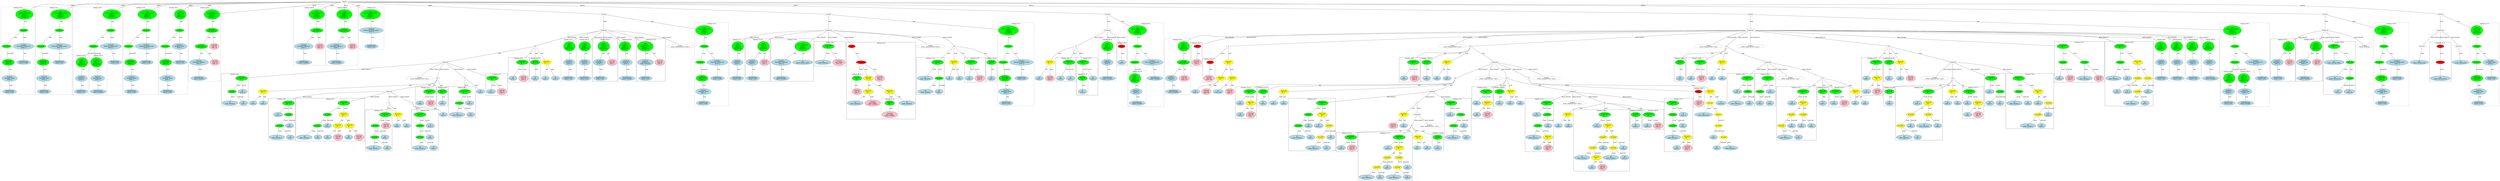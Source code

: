 strict graph "" {
	graph [bb="0,0,25716,2137.6"];
	node [label="\N"];
	subgraph cluster428 {
		graph [bb="21345,1167.9,21839,1650",
			label="ludcmp.c:135:3",
			lheight=0.21,
			lp="21592,1638.5",
			lwidth=1.19
		];
		430	[fillcolor=lightblue,
			height=0.74639,
			label="ID
name: y",
			pos="21396,1213.4",
			style=filled,
			width=1.1982];
		429	[fillcolor=green,
			height=0.5,
			label=ArrayRef,
			pos="21457,1402.8",
			style=filled,
			width=1.2277];
		429 -- 430	[label=name,
			lp="21448,1318.6",
			pos="21451,1384.8 21441,1351.9 21417,1278.9 21404,1240"];
		431	[fillcolor=pink,
			height=1.041,
			label="Constant
type: int
value: 0",
			pos="21503,1213.4",
			style=filled,
			width=1.2767];
		429 -- 431	[label=subscript,
			lp="21504,1318.6",
			pos="21461,1384.8 21469,1354.6 21484,1290.6 21494,1250.3"];
		428	[fillcolor=green,
			height=0.74639,
			label="Assignment
op: =",
			pos="21457,1592.2",
			style=filled,
			width=1.6106];
		428 -- 429	[label=lvalue,
			lp="21474,1508",
			pos="21457,1565.1 21457,1526.2 21457,1454 21457,1421"];
		432	[fillcolor=green,
			height=0.5,
			label=ArrayRef,
			pos="21644,1402.8",
			style=filled,
			width=1.2277];
		428 -- 432	[label=rvalue,
			lp="21562,1508",
			pos="21481,1567.4 21519,1528.6 21595,1452.7 21628,1419.7"];
		433	[fillcolor=lightblue,
			height=0.74639,
			label="ID
name: ludcmp_b",
			pos="21644,1213.4",
			style=filled,
			width=2.141];
		432 -- 433	[label=name,
			lp="21660,1318.6",
			pos="21644,1384.5 21644,1351.5 21644,1279.5 21644,1240.6"];
		434	[fillcolor=pink,
			height=1.041,
			label="Constant
type: int
value: 0",
			pos="21785,1213.4",
			style=filled,
			width=1.2767];
		432 -- 434	[label=subscript,
			lp="21748,1318.6",
			pos="21659,1385.7 21677,1366.7 21707,1333.8 21730,1303.1 21743,1285.5 21756,1264.7 21766,1247.7"];
	}
	subgraph cluster285 {
		graph [bb="12778,1167.9,12898,1451.8",
			label="ludcmp.c:103:5",
			lheight=0.21,
			lp="12838,1440.3",
			lwidth=1.19
		];
		286	[fillcolor=pink,
			height=1.041,
			label="Constant
type: int
value: 999",
			pos="12838,1213.4",
			style=filled,
			width=1.4535];
		285	[fillcolor=red,
			height=0.5,
			label=Return,
			pos="12851,1402.8",
			style=filled,
			width=0.95686];
		285 -- 286	[label=expr,
			lp="12858,1318.6",
			pos="12850,1384.5 12848,1354.3 12843,1291.5 12841,1251.2"];
	}
	subgraph cluster419 {
		graph [bb="16012,343.43,16297,977.38",
			label="ludcmp.c:131:7",
			lheight=0.21,
			lp="16154,965.88",
			lwidth=1.19
		];
		422	[fillcolor=lightblue,
			height=0.74639,
			label="ID
name: ludcmp_a",
			pos="16096,514.86",
			style=filled,
			width=2.1213];
		421	[fillcolor=green,
			height=0.5,
			label=ArrayRef,
			pos="16124,651.21",
			style=filled,
			width=1.2277];
		421 -- 422	[label=name,
			lp="16128,588.23",
			pos="16120,633.2 16116,610.18 16107,568.9 16101,541.95"];
		423	[fillcolor=yellow,
			height=0.74639,
			label="BinaryOp
op: +",
			pos="16240,514.86",
			style=filled,
			width=1.3749];
		421 -- 423	[label=subscript,
			lp="16206,588.23",
			pos="16138,634 16158,610.56 16196,567 16219,539.83"];
		424	[fillcolor=lightblue,
			height=0.74639,
			label="ID
name: i",
			pos="16137,388.91",
			style=filled,
			width=1.1392];
		423 -- 424	[label=left,
			lp="16204,451.89",
			pos="16220,489.96 16202,467.73 16174,434.83 16156,412.9"];
		425	[fillcolor=pink,
			height=1.041,
			label="Constant
type: int
value: 1",
			pos="16242,388.91",
			style=filled,
			width=1.2767];
		423 -- 425	[label=right,
			lp="16255,451.89",
			pos="16240,487.88 16241,470.13 16241,446.36 16241,426.67"];
		420	[fillcolor=green,
			height=0.5,
			label=ArrayRef,
			pos="16134,783.16",
			style=filled,
			width=1.2277];
		420 -- 421	[label=name,
			lp="16146,714.19",
			pos="16133,764.91 16131,740.05 16127,694.43 16125,669.54"];
		426	[fillcolor=lightblue,
			height=0.74639,
			label="ID
name: j",
			pos="16227,651.21",
			style=filled,
			width=1.1392];
		420 -- 426	[label=subscript,
			lp="16212,714.19",
			pos="16146,765.7 16162,743.03 16191,702.04 16210,676.02"];
		419	[fillcolor=green,
			height=0.74639,
			label="Assignment
op: =",
			pos="16231,919.51",
			style=filled,
			width=1.6106];
		419 -- 420	[label=lvalue,
			lp="16209,856.53",
			pos="16213,893.87 16194,866.75 16163,823.92 16146,800.61"];
		427	[fillcolor=lightblue,
			height=0.74639,
			label="ID
name: w",
			pos="16241,783.16",
			style=filled,
			width=1.2571];
		419 -- 427	[label=rvalue,
			lp="16253,856.53",
			pos="16233,892.61 16235,868.97 16237,834.2 16239,810.45"];
	}
	subgraph cluster344 {
		graph [bb="14116,354.04,14226,572.73",
			label="ludcmp.c:116:29",
			lheight=0.21,
			lp="14171,561.23",
			lwidth=1.29
		];
		345	[fillcolor=lightblue,
			height=0.74639,
			label="ID
name: k",
			pos="14171,388.91",
			style=filled,
			width=1.1982];
		344	[fillcolor=green,
			height=0.74639,
			label="UnaryOp
op: p++",
			pos="14171,514.86",
			style=filled,
			width=1.316];
		344 -- 345	[label=expr,
			lp="14184,451.89",
			pos="14171,487.88 14171,466.72 14171,437.01 14171,415.86"];
	}
	subgraph cluster338 {
		graph [bb="14981,343.43,15193,572.73",
			label="ludcmp.c:116:15",
			lheight=0.21,
			lp="15087,561.23",
			lwidth=1.29
		];
		339	[fillcolor=lightblue,
			height=0.74639,
			label="ID
name: k",
			pos="15032,388.91",
			style=filled,
			width=1.1982];
		338	[fillcolor=green,
			height=0.74639,
			label="Assignment
op: =",
			pos="15047,514.86",
			style=filled,
			width=1.6106];
		338 -- 339	[label=lvalue,
			lp="15058,451.89",
			pos="15044,487.88 15041,466.72 15038,437.01 15035,415.86"];
		340	[fillcolor=pink,
			height=1.041,
			label="Constant
type: int
value: 0",
			pos="15139,388.91",
			style=filled,
			width=1.2767];
		338 -- 340	[label=rvalue,
			lp="15116,451.89",
			pos="15065,489.08 15080,469.58 15100,442.28 15116,421.27"];
	}
	subgraph cluster374 {
		graph [bb="15477,737.69,15692,1113.7",
			label="ludcmp.c:124:11",
			lheight=0.21,
			lp="15584,1102.2",
			lwidth=1.29
		];
		375	[fillcolor=lightblue,
			height=0.74639,
			label="ID
name: j",
			pos="15526,919.51",
			style=filled,
			width=1.1392];
		374	[fillcolor=green,
			height=0.74639,
			label="Assignment
op: =",
			pos="15626,1055.9",
			style=filled,
			width=1.6106];
		374 -- 375	[label=lvalue,
			lp="15602,992.88",
			pos="15608,1030.2 15589,1005.7 15562,968.26 15544,944.09"];
		376	[fillcolor=yellow,
			height=0.74639,
			label="BinaryOp
op: +",
			pos="15635,919.51",
			style=filled,
			width=1.3749];
		374 -- 376	[label=rvalue,
			lp="15648,992.88",
			pos="15628,1029 15629,1005.3 15632,970.55 15633,946.79"];
		377	[fillcolor=lightblue,
			height=0.74639,
			label="ID
name: i",
			pos="15532,783.16",
			style=filled,
			width=1.1392];
		376 -- 377	[label=left,
			lp="15602,856.53",
			pos="15617,894.49 15598,869.89 15569,831.89 15550,807.52"];
		378	[fillcolor=pink,
			height=1.041,
			label="Constant
type: int
value: 1",
			pos="15637,783.16",
			style=filled,
			width=1.2767];
		376 -- 378	[label=right,
			lp="15649,856.53",
			pos="15635,892.61 15636,872.17 15636,843.42 15636,820.65"];
	}
	subgraph cluster382 {
		graph [bb="15700,884.64,15810,1113.7",
			label="ludcmp.c:124:30",
			lheight=0.21,
			lp="15755,1102.2",
			lwidth=1.29
		];
		383	[fillcolor=lightblue,
			height=0.74639,
			label="ID
name: j",
			pos="15755,919.51",
			style=filled,
			width=1.1392];
		382	[fillcolor=green,
			height=0.74639,
			label="UnaryOp
op: p++",
			pos="15755,1055.9",
			style=filled,
			width=1.316];
		382 -- 383	[label=expr,
			lp="15768,992.88",
			pos="15755,1029 15755,1005.3 15755,970.55 15755,946.79"];
	}
	subgraph cluster461 {
		graph [bb="18867,479.99,19275,1113.7",
			label="ludcmp.c:143:7",
			lheight=0.21,
			lp="19071,1102.2",
			lwidth=1.19
		];
		462	[fillcolor=lightblue,
			height=0.74639,
			label="ID
name: w",
			pos="18926,919.51",
			style=filled,
			width=1.2571];
		461	[fillcolor=green,
			height=0.74639,
			label="Assignment
op: -=",
			pos="18933,1055.9",
			style=filled,
			width=1.6106];
		461 -- 462	[label=lvalue,
			lp="18948,992.88",
			pos="18932,1029 18930,1005.3 18929,970.55 18927,946.79"];
		463	[fillcolor=yellow,
			height=0.74639,
			label="BinaryOp
op: *",
			pos="19039,919.51",
			style=filled,
			width=1.3749];
		461 -- 463	[label=rvalue,
			lp="19003,992.88",
			pos="18952,1030.2 18972,1005.8 19001,968.72 19020,944.54"];
		464	[fillcolor=yellow,
			height=0.5,
			label=ArrayRef,
			pos="19021,783.16",
			style=filled,
			width=1.2277];
		463 -- 464	[label=left,
			lp="19042,856.53",
			pos="19036,892.61 19032,865.77 19026,824.58 19023,801.45"];
		469	[fillcolor=yellow,
			height=0.5,
			label=ArrayRef,
			pos="19127,783.16",
			style=filled,
			width=1.2277];
		463 -- 469	[label=right,
			lp="19096,856.53",
			pos="19055,893.87 19073,866.9 19101,824.4 19116,801"];
		465	[fillcolor=yellow,
			height=0.5,
			label=ArrayRef,
			pos="18919,651.21",
			style=filled,
			width=1.2277];
		464 -- 465	[label=name,
			lp="18990,714.19",
			pos="19008,765.7 18988,740.71 18951,693.45 18932,668.54"];
		468	[fillcolor=lightblue,
			height=0.74639,
			label="ID
name: j",
			pos="19022,651.21",
			style=filled,
			width=1.1392];
		464 -- 468	[label=subscript,
			lp="19046,714.19",
			pos="19021,764.91 19021,742.81 19022,704.31 19022,678.55"];
		470	[fillcolor=lightblue,
			height=0.74639,
			label="ID
name: y",
			pos="19124,651.21",
			style=filled,
			width=1.1982];
		469 -- 470	[label=name,
			lp="19142,714.19",
			pos="19127,764.91 19126,742.81 19125,704.31 19125,678.55"];
		471	[fillcolor=lightblue,
			height=0.74639,
			label="ID
name: j",
			pos="19226,651.21",
			style=filled,
			width=1.1392];
		469 -- 471	[label=subscript,
			lp="19208,714.19",
			pos="19140,765.7 19157,742.89 19188,701.55 19208,675.55"];
		466	[fillcolor=lightblue,
			height=0.74639,
			label="ID
name: ludcmp_a",
			pos="18951,514.86",
			style=filled,
			width=2.1213];
		465 -- 466	[label=name,
			lp="18950,588.23",
			pos="18923,633.2 18929,610.18 18938,568.9 18945,541.95"];
		467	[fillcolor=lightblue,
			height=0.74639,
			label="ID
name: i",
			pos="19086,514.86",
			style=filled,
			width=1.1392];
		465 -- 467	[label=subscript,
			lp="19048,588.23",
			pos="18936,634.36 18946,625.37 18959,614.25 18972,605.73 18999,588 19011,592.43 19036,572.73 19048,563.19 19060,550.36 19069,539.3"];
	}
	subgraph cluster324 {
		graph [bb="15201,479.99,15469,977.38",
			label="ludcmp.c:112:7",
			lheight=0.21,
			lp="15335,965.88",
			lwidth=1.19
		];
		325	[fillcolor=lightblue,
			height=0.74639,
			label="ID
name: w",
			pos="15258,783.16",
			style=filled,
			width=1.2571];
		324	[fillcolor=green,
			height=0.74639,
			label="Assignment
op: =",
			pos="15267,919.51",
			style=filled,
			width=1.6106];
		324 -- 325	[label=lvalue,
			lp="15281,856.53",
			pos="15265,892.61 15264,868.97 15261,834.2 15260,810.45"];
		326	[fillcolor=green,
			height=0.5,
			label=ArrayRef,
			pos="15365,783.16",
			style=filled,
			width=1.2277];
		324 -- 326	[label=rvalue,
			lp="15333,856.53",
			pos="15285,893.87 15305,866.75 15336,823.92 15353,800.61"];
		327	[fillcolor=green,
			height=0.5,
			label=ArrayRef,
			pos="15306,651.21",
			style=filled,
			width=1.2277];
		326 -- 327	[label=name,
			lp="15354,714.19",
			pos="15357,765.17 15346,740.27 15325,694.11 15314,669.2"];
		330	[fillcolor=lightblue,
			height=0.74639,
			label="ID
name: i",
			pos="15409,651.21",
			style=filled,
			width=1.1392];
		326 -- 330	[label=subscript,
			lp="15414,714.19",
			pos="15371,765.17 15378,742.88 15392,703.57 15400,677.7"];
		328	[fillcolor=lightblue,
			height=0.74639,
			label="ID
name: ludcmp_a",
			pos="15285,514.86",
			style=filled,
			width=2.1213];
		327 -- 328	[label=name,
			lp="15314,588.23",
			pos="15303,633.2 15300,610.18 15293,568.9 15289,541.95"];
		329	[fillcolor=lightblue,
			height=0.74639,
			label="ID
name: j",
			pos="15420,514.86",
			style=filled,
			width=1.1392];
		327 -- 329	[label=subscript,
			lp="15388,588.23",
			pos="15320,634 15340,610.28 15377,565.96 15400,538.87"];
	}
	subgraph cluster459 {
		graph [bb="18749,884.64,18859,1113.7",
			label="ludcmp.c:142:25",
			lheight=0.21,
			lp="18804,1102.2",
			lwidth=1.29
		];
		460	[fillcolor=lightblue,
			height=0.74639,
			label="ID
name: j",
			pos="18804,919.51",
			style=filled,
			width=1.1392];
		459	[fillcolor=green,
			height=0.74639,
			label="UnaryOp
op: p++",
			pos="18804,1055.9",
			style=filled,
			width=1.316];
		459 -- 460	[label=expr,
			lp="18816,992.88",
			pos="18804,1029 18804,1005.3 18804,970.55 18804,946.79"];
	}
	subgraph cluster404 {
		graph [bb="16839,112.74,17400,841.03",
			label="ludcmp.c:129:9",
			lheight=0.21,
			lp="17120,829.53",
			lwidth=1.19
		];
		405	[fillcolor=lightblue,
			height=0.74639,
			label="ID
name: w",
			pos="16927,651.21",
			style=filled,
			width=1.2571];
		404	[fillcolor=green,
			height=0.74639,
			label="Assignment
op: -=",
			pos="16927,783.16",
			style=filled,
			width=1.6106];
		404 -- 405	[label=lvalue,
			lp="16944,714.19",
			pos="16927,756.18 16927,733.51 16927,700.8 16927,678.15"];
		406	[fillcolor=yellow,
			height=0.74639,
			label="BinaryOp
op: *",
			pos="17083,651.21",
			style=filled,
			width=1.3749];
		404 -- 406	[label=rvalue,
			lp="17032,714.19",
			pos="16955,759.23 16983,735.18 17028,697.68 17057,674.05"];
		407	[fillcolor=yellow,
			height=0.5,
			label=ArrayRef,
			pos="17083,514.86",
			style=filled,
			width=1.2277];
		406 -- 407	[label=left,
			lp="17092,588.23",
			pos="17083,624.31 17083,597.47 17083,556.28 17083,533.15"];
		414	[fillcolor=yellow,
			height=0.5,
			label=ArrayRef,
			pos="17211,514.86",
			style=filled,
			width=1.2277];
		406 -- 414	[label=right,
			lp="17160,588.23",
			pos="17105,627.12 17131,599.96 17173,555.59 17196,531.92"];
		408	[fillcolor=yellow,
			height=0.5,
			label=ArrayRef,
			pos="16990,388.91",
			style=filled,
			width=1.2277];
		407 -- 408	[label=name,
			lp="17058,451.89",
			pos="17071,497.4 17053,473.7 17020,430.18 17002,406.44"];
		413	[fillcolor=lightblue,
			height=0.74639,
			label="ID
name: k",
			pos="17095,388.91",
			style=filled,
			width=1.1982];
		407 -- 413	[label=subscript,
			lp="17114,451.89",
			pos="17085,496.63 17087,475.74 17090,440.33 17092,416.07"];
		415	[fillcolor=yellow,
			height=0.5,
			label=ArrayRef,
			pos="17211,388.91",
			style=filled,
			width=1.2277];
		414 -- 415	[label=name,
			lp="17226,451.89",
			pos="17211,496.63 17211,472.95 17211,430.6 17211,407"];
		418	[fillcolor=lightblue,
			height=0.74639,
			label="ID
name: j",
			pos="17314,388.91",
			style=filled,
			width=1.1392];
		414 -- 418	[label=subscript,
			lp="17294,451.89",
			pos="17224,497.66 17242,476 17274,437.5 17295,412.87"];
		409	[fillcolor=lightblue,
			height=0.74639,
			label="ID
name: ludcmp_a",
			pos="16923,273.56",
			style=filled,
			width=2.1213];
		408 -- 409	[label=name,
			lp="16972,325.93",
			pos="16980,371.19 16969,352.46 16951,321.91 16938,300.18"];
		410	[fillcolor=yellow,
			height=0.74639,
			label="BinaryOp
op: +",
			pos="17067,273.56",
			style=filled,
			width=1.3749];
		408 -- 410	[label=subscript,
			lp="17060,325.93",
			pos="17001,371.19 17014,352.1 17036,320.7 17050,298.9"];
		411	[fillcolor=lightblue,
			height=0.74639,
			label="ID
name: i",
			pos="17014,158.22",
			style=filled,
			width=1.1392];
		410 -- 411	[label=left,
			lp="17056,221.19",
			pos="17055,247.41 17046,228.62 17035,203.07 17026,184.3"];
		412	[fillcolor=pink,
			height=1.041,
			label="Constant
type: int
value: 1",
			pos="17119,158.22",
			style=filled,
			width=1.2767];
		410 -- 412	[label=right,
			lp="17106,221.19",
			pos="17079,247.41 17086,231.62 17095,211.06 17103,193.76"];
		416	[fillcolor=lightblue,
			height=0.74639,
			label="ID
name: ludcmp_a",
			pos="17211,273.56",
			style=filled,
			width=2.1213];
		415 -- 416	[label=name,
			lp="17226,325.93",
			pos="17211,370.7 17211,352.12 17211,322.31 17211,300.8"];
		417	[fillcolor=lightblue,
			height=0.74639,
			label="ID
name: k",
			pos="17349,273.56",
			style=filled,
			width=1.1982];
		415 -- 417	[label=subscript,
			lp="17320,325.93",
			pos="17230,372.19 17240,363.64 17253,352.91 17264,343.43 17284,327.12 17306,308.86 17323,295.24"];
	}
	subgraph cluster453 {
		graph [bb="18533,874.03,18741,1113.7",
			label="ludcmp.c:142:11",
			lheight=0.21,
			lp="18637,1102.2",
			lwidth=1.29
		];
		454	[fillcolor=lightblue,
			height=0.74639,
			label="ID
name: j",
			pos="18582,919.51",
			style=filled,
			width=1.1392];
		453	[fillcolor=green,
			height=0.74639,
			label="Assignment
op: =",
			pos="18675,1055.9",
			style=filled,
			width=1.6106];
		453 -- 454	[label=lvalue,
			lp="18654,992.88",
			pos="18658,1029.9 18641,1005.5 18615,968.5 18599,944.43"];
		455	[fillcolor=pink,
			height=1.041,
			label="Constant
type: int
value: 0",
			pos="18687,919.51",
			style=filled,
			width=1.2767];
		453 -- 455	[label=rvalue,
			lp="18698,992.88",
			pos="18677,1029 18679,1008.5 18682,979.76 18684,957"];
	}
	subgraph cluster402 {
		graph [bb="16721,616.34,16831,841.03",
			label="ludcmp.c:128:28",
			lheight=0.21,
			lp="16776,829.53",
			lwidth=1.29
		];
		403	[fillcolor=lightblue,
			height=0.74639,
			label="ID
name: k",
			pos="16776,651.21",
			style=filled,
			width=1.1982];
		402	[fillcolor=green,
			height=0.74639,
			label="UnaryOp
op: p++",
			pos="16776,783.16",
			style=filled,
			width=1.316];
		402 -- 403	[label=expr,
			lp="16788,714.19",
			pos="16776,756.18 16776,733.51 16776,700.8 16776,678.15"];
	}
	subgraph cluster446 {
		graph [bb="18035,884.64,18305,1271.3",
			label="ludcmp.c:139:5",
			lheight=0.21,
			lp="18170,1259.8",
			lwidth=1.19
		];
		447	[fillcolor=lightblue,
			height=0.74639,
			label="ID
name: w",
			pos="18138,1055.9",
			style=filled,
			width=1.2571];
		446	[fillcolor=green,
			height=0.74639,
			label="Assignment
op: =",
			pos="18239,1213.4",
			style=filled,
			width=1.6106];
		446 -- 447	[label=lvalue,
			lp="18206,1129.2",
			pos="18223,1187.4 18204,1158.2 18173,1110.2 18154,1081.3"];
		448	[fillcolor=green,
			height=0.5,
			label=ArrayRef,
			pos="18245,1055.9",
			style=filled,
			width=1.2277];
		446 -- 448	[label=rvalue,
			lp="18260,1129.2",
			pos="18240,1186.4 18241,1154.6 18243,1101.6 18244,1074.3"];
		449	[fillcolor=lightblue,
			height=0.74639,
			label="ID
name: ludcmp_b",
			pos="18120,919.51",
			style=filled,
			width=2.141];
		448 -- 449	[label=name,
			lp="18210,992.88",
			pos="18230,1038.7 18208,1015.5 18169,972.69 18143,945.46"];
		450	[fillcolor=lightblue,
			height=0.74639,
			label="ID
name: i",
			pos="18256,919.51",
			style=filled,
			width=1.1392];
		448 -- 450	[label=subscript,
			lp="18276,992.88",
			pos="18246,1037.8 18248,1014.8 18252,973.55 18254,946.6"];
	}
	subgraph cluster313 {
		graph [bb="13099,737.69,13314,1113.7",
			label="ludcmp.c:111:11",
			lheight=0.21,
			lp="13206,1102.2",
			lwidth=1.29
		];
		314	[fillcolor=lightblue,
			height=0.74639,
			label="ID
name: j",
			pos="13148,919.51",
			style=filled,
			width=1.1392];
		313	[fillcolor=green,
			height=0.74639,
			label="Assignment
op: =",
			pos="13248,1055.9",
			style=filled,
			width=1.6106];
		313 -- 314	[label=lvalue,
			lp="13224,992.88",
			pos="13230,1030.2 13211,1005.7 13184,968.26 13166,944.09"];
		315	[fillcolor=yellow,
			height=0.74639,
			label="BinaryOp
op: +",
			pos="13257,919.51",
			style=filled,
			width=1.3749];
		313 -- 315	[label=rvalue,
			lp="13270,992.88",
			pos="13250,1029 13251,1005.3 13254,970.55 13255,946.79"];
		316	[fillcolor=lightblue,
			height=0.74639,
			label="ID
name: i",
			pos="13154,783.16",
			style=filled,
			width=1.1392];
		315 -- 316	[label=left,
			lp="13224,856.53",
			pos="13239,894.49 13220,869.89 13191,831.89 13172,807.52"];
		317	[fillcolor=pink,
			height=1.041,
			label="Constant
type: int
value: 1",
			pos="13259,783.16",
			style=filled,
			width=1.2767];
		315 -- 317	[label=right,
			lp="13271,856.53",
			pos="13257,892.61 13258,872.17 13258,843.42 13258,820.65"];
	}
	subgraph cluster359 {
		graph [bb="13634,354.04,14108,977.38",
			label="ludcmp.c:120:7",
			lheight=0.21,
			lp="13871,965.88",
			lwidth=1.19
		];
		362	[fillcolor=lightblue,
			height=0.74639,
			label="ID
name: ludcmp_a",
			pos="13718,514.86",
			style=filled,
			width=2.1213];
		361	[fillcolor=green,
			height=0.5,
			label=ArrayRef,
			pos="13737,651.21",
			style=filled,
			width=1.2277];
		361 -- 362	[label=name,
			lp="13746,588.23",
			pos="13735,633.2 13731,610.18 13726,568.9 13722,541.95"];
		363	[fillcolor=lightblue,
			height=0.74639,
			label="ID
name: j",
			pos="13853,514.86",
			style=filled,
			width=1.1392];
		361 -- 363	[label=subscript,
			lp="13820,588.23",
			pos="13751,634 13771,610.28 13810,565.96 13833,538.87"];
		360	[fillcolor=green,
			height=0.5,
			label=ArrayRef,
			pos="13840,783.16",
			style=filled,
			width=1.2277];
		360 -- 361	[label=name,
			lp="13808,714.19",
			pos="13827,765.7 13807,740.71 13770,693.45 13750,668.54"];
		364	[fillcolor=lightblue,
			height=0.74639,
			label="ID
name: i",
			pos="13840,651.21",
			style=filled,
			width=1.1392];
		360 -- 364	[label=subscript,
			lp="13864,714.19",
			pos="13840,764.91 13840,742.81 13840,704.31 13840,678.55"];
		359	[fillcolor=green,
			height=0.74639,
			label="Assignment
op: =",
			pos="13969,919.51",
			style=filled,
			width=1.6106];
		359 -- 360	[label=lvalue,
			lp="13934,856.53",
			pos="13946,894.49 13920,867.32 13878,823.81 13856,800.38"];
		365	[fillcolor=yellow,
			height=0.74639,
			label="BinaryOp
op: /",
			pos="13969,783.16",
			style=filled,
			width=1.3749];
		359 -- 365	[label=rvalue,
			lp="13986,856.53",
			pos="13969,892.61 13969,868.97 13969,834.2 13969,810.45"];
		366	[fillcolor=lightblue,
			height=0.74639,
			label="ID
name: w",
			pos="13944,651.21",
			style=filled,
			width=1.2571];
		365 -- 366	[label=left,
			lp="13968,714.19",
			pos="13964,756.18 13960,733.51 13953,700.8 13949,678.15"];
		367	[fillcolor=yellow,
			height=0.5,
			label=ArrayRef,
			pos="14051,651.21",
			style=filled,
			width=1.2277];
		365 -- 367	[label=right,
			lp="14028,714.19",
			pos="13985,757.41 14001,731.49 14026,691.49 14040,669.02"];
		368	[fillcolor=yellow,
			height=0.5,
			label=ArrayRef,
			pos="13956,514.86",
			style=filled,
			width=1.2277];
		367 -- 368	[label=name,
			lp="14028,588.23",
			pos="14039,633.74 14021,607.95 13986,558.34 13968,532.47"];
		371	[fillcolor=lightblue,
			height=0.74639,
			label="ID
name: i",
			pos="14059,514.86",
			style=filled,
			width=1.1392];
		367 -- 371	[label=subscript,
			lp="14080,588.23",
			pos="14052,633.2 14053,610.18 14056,568.9 14057,541.95"];
		369	[fillcolor=lightblue,
			height=0.74639,
			label="ID
name: ludcmp_a",
			pos="13882,388.91",
			style=filled,
			width=2.1213];
		368 -- 369	[label=name,
			lp="13940,451.89",
			pos="13946,497.15 13933,476.13 13912,439.85 13897,415.38"];
		370	[fillcolor=lightblue,
			height=0.74639,
			label="ID
name: i",
			pos="14017,388.91",
			style=filled,
			width=1.1392];
		368 -- 370	[label=subscript,
			lp="14016,451.89",
			pos="13964,497.15 13975,476 13993,439.4 14005,414.92"];
	}
	subgraph cluster396 {
		graph [bb="16501,605.73,16713,841.03",
			label="ludcmp.c:128:13",
			lheight=0.21,
			lp="16607,829.53",
			lwidth=1.29
		];
		397	[fillcolor=lightblue,
			height=0.74639,
			label="ID
name: k",
			pos="16552,651.21",
			style=filled,
			width=1.1982];
		396	[fillcolor=green,
			height=0.74639,
			label="Assignment
op: =",
			pos="16639,783.16",
			style=filled,
			width=1.6106];
		396 -- 397	[label=lvalue,
			lp="16616,714.19",
			pos="16622,757.11 16607,733.8 16584,699.31 16568,676.31"];
		398	[fillcolor=pink,
			height=1.041,
			label="Constant
type: int
value: 0",
			pos="16659,651.21",
			style=filled,
			width=1.2767];
		396 -- 398	[label=rvalue,
			lp="16668,714.19",
			pos="16643,756.18 16646,736.77 16650,710 16653,688.49"];
	}
	subgraph cluster321 {
		graph [bb="13322,884.64,13432,1113.7",
			label="ludcmp.c:111:30",
			lheight=0.21,
			lp="13377,1102.2",
			lwidth=1.29
		];
		322	[fillcolor=lightblue,
			height=0.74639,
			label="ID
name: j",
			pos="13377,919.51",
			style=filled,
			width=1.1392];
		321	[fillcolor=green,
			height=0.74639,
			label="UnaryOp
op: p++",
			pos="13377,1055.9",
			style=filled,
			width=1.316];
		321 -- 322	[label=expr,
			lp="13390,992.88",
			pos="13377,1029 13377,1005.3 13377,970.55 13377,946.79"];
	}
	subgraph cluster443 {
		graph [bb="17723,1178.5,17833,1460.7",
			label="ludcmp.c:138:24",
			lheight=0.21,
			lp="17778,1449.2",
			lwidth=1.29
		];
		444	[fillcolor=lightblue,
			height=0.74639,
			label="ID
name: i",
			pos="17778,1213.4",
			style=filled,
			width=1.1392];
		443	[fillcolor=green,
			height=0.74639,
			label="UnaryOp
op: p++",
			pos="17778,1402.8",
			style=filled,
			width=1.316];
		443 -- 444	[label=expr,
			lp="17790,1318.6",
			pos="17778,1375.7 17778,1340 17778,1276.3 17778,1240.6"];
	}
	subgraph cluster437 {
		graph [bb="17507,1167.9,17715,1460.7",
			label="ludcmp.c:138:9",
			lheight=0.21,
			lp="17611,1449.2",
			lwidth=1.19
		];
		438	[fillcolor=lightblue,
			height=0.74639,
			label="ID
name: i",
			pos="17556,1213.4",
			style=filled,
			width=1.1392];
		437	[fillcolor=green,
			height=0.74639,
			label="Assignment
op: =",
			pos="17649,1402.8",
			style=filled,
			width=1.6106];
		437 -- 438	[label=lvalue,
			lp="17628,1318.6",
			pos="17636,1376.5 17619,1340.6 17586,1275 17568,1239.3"];
		439	[fillcolor=pink,
			height=1.041,
			label="Constant
type: int
value: 1",
			pos="17661,1213.4",
			style=filled,
			width=1.2767];
		437 -- 439	[label=rvalue,
			lp="17672,1318.6",
			pos="17651,1375.7 17653,1343.3 17656,1287.6 17659,1250.9"];
	}
	subgraph cluster385 {
		graph [bb="17408,343.43,17693,977.38",
			label="ludcmp.c:125:7",
			lheight=0.21,
			lp="17550,965.88",
			lwidth=1.19
		];
		386	[fillcolor=lightblue,
			height=0.74639,
			label="ID
name: w",
			pos="17467,783.16",
			style=filled,
			width=1.2571];
		385	[fillcolor=green,
			height=0.74639,
			label="Assignment
op: =",
			pos="17474,919.51",
			style=filled,
			width=1.6106];
		385 -- 386	[label=lvalue,
			lp="17489,856.53",
			pos="17473,892.61 17471,868.97 17470,834.2 17468,810.45"];
		387	[fillcolor=green,
			height=0.5,
			label=ArrayRef,
			pos="17574,783.16",
			style=filled,
			width=1.2277];
		385 -- 387	[label=rvalue,
			lp="17541,856.53",
			pos="17492,893.87 17513,866.75 17544,823.92 17562,800.61"];
		388	[fillcolor=green,
			height=0.5,
			label=ArrayRef,
			pos="17528,651.21",
			style=filled,
			width=1.2277];
		387 -- 388	[label=name,
			lp="17568,714.19",
			pos="17568,765.17 17559,740.27 17543,694.11 17534,669.2"];
		393	[fillcolor=lightblue,
			height=0.74639,
			label="ID
name: j",
			pos="17631,651.21",
			style=filled,
			width=1.1392];
		387 -- 393	[label=subscript,
			lp="17630,714.19",
			pos="17581,765.17 17591,742.75 17609,703.08 17620,677.22"];
		389	[fillcolor=lightblue,
			height=0.74639,
			label="ID
name: ludcmp_a",
			pos="17492,514.86",
			style=filled,
			width=2.1213];
		388 -- 389	[label=name,
			lp="17530,588.23",
			pos="17523,633.2 17517,610.18 17506,568.9 17499,541.95"];
		390	[fillcolor=yellow,
			height=0.74639,
			label="BinaryOp
op: +",
			pos="17636,514.86",
			style=filled,
			width=1.3749];
		388 -- 390	[label=subscript,
			lp="17606,588.23",
			pos="17541,634 17560,610.56 17595,567 17617,539.83"];
		391	[fillcolor=lightblue,
			height=0.74639,
			label="ID
name: i",
			pos="17533,388.91",
			style=filled,
			width=1.1392];
		390 -- 391	[label=left,
			lp="17600,451.89",
			pos="17616,489.96 17598,467.73 17570,434.83 17552,412.9"];
		392	[fillcolor=pink,
			height=1.041,
			label="Constant
type: int
value: 1",
			pos="17638,388.91",
			style=filled,
			width=1.2767];
		390 -- 392	[label=right,
			lp="17651,451.89",
			pos="17636,487.88 17637,470.13 17637,446.36 17637,426.67"];
	}
	subgraph cluster346 {
		graph [bb="14234,8,14777,572.73",
			label="ludcmp.c:117:11",
			lheight=0.21,
			lp="14506,561.23",
			lwidth=1.29
		];
		347	[fillcolor=lightblue,
			height=0.74639,
			label="ID
name: w",
			pos="14533,388.91",
			style=filled,
			width=1.2571];
		346	[fillcolor=green,
			height=0.74639,
			label="Assignment
op: -=",
			pos="14646,514.86",
			style=filled,
			width=1.6106];
		346 -- 347	[label=lvalue,
			lp="14614,451.89",
			pos="14624,489.67 14604,467.41 14574,434.62 14554,412.79"];
		348	[fillcolor=yellow,
			height=0.74639,
			label="BinaryOp
op: *",
			pos="14646,388.91",
			style=filled,
			width=1.3749];
		346 -- 348	[label=rvalue,
			lp="14663,451.89",
			pos="14646,487.88 14646,466.72 14646,437.01 14646,415.86"];
		349	[fillcolor=yellow,
			height=0.5,
			label=ArrayRef,
			pos="14520,273.56",
			style=filled,
			width=1.2277];
		348 -- 349	[label=left,
			lp="14592,325.93",
			pos="14621,365.52 14596,343.32 14559,309.89 14538,290.35"];
		354	[fillcolor=yellow,
			height=0.5,
			label=ArrayRef,
			pos="14646,273.56",
			style=filled,
			width=1.2277];
		348 -- 354	[label=right,
			lp="14659,325.93",
			pos="14646,361.91 14646,340.34 14646,310.29 14646,291.65"];
		350	[fillcolor=yellow,
			height=0.5,
			label=ArrayRef,
			pos="14415,158.22",
			style=filled,
			width=1.2277];
		349 -- 350	[label=name,
			lp="14492,221.19",
			pos="14505,256.32 14485,234.78 14450,196.96 14430,175.43"];
		353	[fillcolor=lightblue,
			height=0.74639,
			label="ID
name: k",
			pos="14520,158.22",
			style=filled,
			width=1.1982];
		349 -- 353	[label=subscript,
			lp="14544,221.19",
			pos="14520,255.35 14520,236.77 14520,206.96 14520,185.46"];
		355	[fillcolor=yellow,
			height=0.5,
			label=ArrayRef,
			pos="14625,158.22",
			style=filled,
			width=1.2277];
		354 -- 355	[label=name,
			lp="14654,221.19",
			pos="14643,255.35 14639,233.92 14632,197.55 14628,176.22"];
		358	[fillcolor=lightblue,
			height=0.74639,
			label="ID
name: i",
			pos="14728,158.22",
			style=filled,
			width=1.1392];
		354 -- 358	[label=subscript,
			lp="14712,221.19",
			pos="14658,255.84 14672,236.5 14695,204.54 14711,182.72"];
		351	[fillcolor=lightblue,
			height=0.74639,
			label="ID
name: ludcmp_a",
			pos="14318,42.87",
			style=filled,
			width=2.1213];
		350 -- 351	[label=name,
			lp="14382,95.24",
			pos="14401,140.98 14385,122.12 14358,90.812 14339,68.854"];
		352	[fillcolor=lightblue,
			height=0.74639,
			label="ID
name: j",
			pos="14453,42.87",
			style=filled,
			width=1.1392];
		350 -- 352	[label=subscript,
			lp="14462,95.24",
			pos="14421,140 14427,121.17 14437,90.815 14444,69.254"];
		356	[fillcolor=lightblue,
			height=0.74639,
			label="ID
name: ludcmp_a",
			pos="14588,42.87",
			style=filled,
			width=2.1213];
		355 -- 356	[label=name,
			lp="14622,95.24",
			pos="14619,140 14613,121.3 14603,91.214 14596,69.681"];
		357	[fillcolor=lightblue,
			height=0.74639,
			label="ID
name: k",
			pos="14726,42.87",
			style=filled,
			width=1.1982];
		355 -- 357	[label=subscript,
			lp="14710,95.24",
			pos="14639,140.98 14657,121.51 14686,88.766 14706,66.746"];
	}
	subgraph cluster472 {
		graph [bb="18313,884.64,18525,1271.3",
			label="ludcmp.c:145:5",
			lheight=0.21,
			lp="18419,1259.8",
			lwidth=1.19
		];
		474	[fillcolor=lightblue,
			height=0.74639,
			label="ID
name: y",
			pos="18364,919.51",
			style=filled,
			width=1.1982];
		473	[fillcolor=green,
			height=0.5,
			label=ArrayRef,
			pos="18365,1055.9",
			style=filled,
			width=1.2277];
		473 -- 474	[label=name,
			lp="18380,992.88",
			pos="18365,1037.8 18365,1014.8 18364,973.55 18364,946.6"];
		475	[fillcolor=lightblue,
			height=0.74639,
			label="ID
name: i",
			pos="18466,919.51",
			style=filled,
			width=1.1392];
		473 -- 475	[label=subscript,
			lp="18440,992.88",
			pos="18377,1038.4 18395,1014.7 18428,970.92 18448,943.89"];
		472	[fillcolor=green,
			height=0.74639,
			label="Assignment
op: =",
			pos="18436,1213.4",
			style=filled,
			width=1.6106];
		472 -- 473	[label=lvalue,
			lp="18418,1129.2",
			pos="18424,1187.1 18410,1155.2 18385,1101.4 18373,1074"];
		476	[fillcolor=lightblue,
			height=0.74639,
			label="ID
name: w",
			pos="18472,1055.9",
			style=filled,
			width=1.2571];
		472 -- 476	[label=rvalue,
			lp="18474,1129.2",
			pos="18442,1186.4 18449,1157.6 18459,1111.5 18466,1082.7"];
	}
	subgraph cluster477 {
		graph [bb="21847,884.64,22333,1650",
			label="ludcmp.c:148:3",
			lheight=0.21,
			lp="22090,1638.5",
			lwidth=1.19
		];
		479	[fillcolor=lightblue,
			height=0.74639,
			label="ID
name: ludcmp_x",
			pos="21932,1213.4",
			style=filled,
			width=2.141];
		478	[fillcolor=green,
			height=0.5,
			label=ArrayRef,
			pos="21999,1402.8",
			style=filled,
			width=1.2277];
		478 -- 479	[label=name,
			lp="21988,1318.6",
			pos="21993,1384.8 21981,1352 21955,1279.3 21941,1240.4"];
		480	[fillcolor=lightblue,
			height=0.74639,
			label="ID
name: n",
			pos="22070,1213.4",
			style=filled,
			width=1.1982];
		478 -- 480	[label=subscript,
			lp="22058,1318.6",
			pos="22005,1384.8 22018,1351.8 22046,1278.5 22060,1239.7"];
		477	[fillcolor=green,
			height=0.74639,
			label="Assignment
op: =",
			pos="21999,1592.2",
			style=filled,
			width=1.6106];
		477 -- 478	[label=lvalue,
			lp="22016,1508",
			pos="21999,1565.1 21999,1526.2 21999,1454 21999,1421"];
		481	[fillcolor=yellow,
			height=0.74639,
			label="BinaryOp
op: /",
			pos="22175,1402.8",
			style=filled,
			width=1.3749];
		477 -- 481	[label=rvalue,
			lp="22099,1508",
			pos="22022,1567.1 22056,1530.9 22119,1463 22153,1427.2"];
		482	[fillcolor=yellow,
			height=0.5,
			label=ArrayRef,
			pos="22175,1213.4",
			style=filled,
			width=1.2277];
		481 -- 482	[label=left,
			lp="22184,1318.6",
			pos="22175,1375.7 22175,1336.8 22175,1264.6 22175,1231.6"];
		485	[fillcolor=yellow,
			height=0.5,
			label=ArrayRef,
			pos="22281,1213.4",
			style=filled,
			width=1.2277];
		481 -- 485	[label=right,
			lp="22238,1318.6",
			pos="22189,1376.9 22211,1338.1 22253,1264.1 22272,1231.1"];
		483	[fillcolor=lightblue,
			height=0.74639,
			label="ID
name: y",
			pos="21968,1055.9",
			style=filled,
			width=1.1982];
		482 -- 483	[label=name,
			lp="22096,1129.2",
			pos="22163,1195.9 22153,1183.2 22138,1166 22122,1154.7 22082,1126.9 22060,1141.6 22020,1113.7 22007,1104.7 21995,1091.7 21985,1080.5"];
		484	[fillcolor=lightblue,
			height=0.74639,
			label="ID
name: n",
			pos="22072,1055.9",
			style=filled,
			width=1.1982];
		482 -- 484	[label=subscript,
			lp="22148,1129.2",
			pos="22164,1195.8 22146,1168.2 22109,1112.9 22088,1081"];
		486	[fillcolor=yellow,
			height=0.5,
			label=ArrayRef,
			pos="22177,1055.9",
			style=filled,
			width=1.2277];
		485 -- 486	[label=name,
			lp="22244,1129.2",
			pos="22270,1195.8 22250,1165.8 22208,1103.2 22188,1073.4"];
		489	[fillcolor=lightblue,
			height=0.74639,
			label="ID
name: n",
			pos="22282,1055.9",
			style=filled,
			width=1.1982];
		485 -- 489	[label=subscript,
			lp="22306,1129.2",
			pos="22281,1195.2 22281,1168 22282,1114.9 22282,1083"];
		487	[fillcolor=lightblue,
			height=0.74639,
			label="ID
name: ludcmp_a",
			pos="22112,919.51",
			style=filled,
			width=2.1213];
		486 -- 487	[label=name,
			lp="22166,992.88",
			pos="22169,1038.1 22158,1015 22138,973.27 22124,946.22"];
		488	[fillcolor=lightblue,
			height=0.74639,
			label="ID
name: n",
			pos="22250,919.51",
			style=filled,
			width=1.1982];
		486 -- 488	[label=subscript,
			lp="22238,992.88",
			pos="22186,1038.1 22199,1014.8 22222,972.24 22237,945.24"];
	}
	subgraph cluster492 {
		graph [bb="19389,1010.4,19604,1460.7",
			label="ludcmp.c:151:9",
			lheight=0.21,
			lp="19496,1449.2",
			lwidth=1.19
		];
		493	[fillcolor=lightblue,
			height=0.74639,
			label="ID
name: i",
			pos="19438,1213.4",
			style=filled,
			width=1.1392];
		492	[fillcolor=green,
			height=0.74639,
			label="Assignment
op: =",
			pos="19538,1402.8",
			style=filled,
			width=1.6106];
		492 -- 493	[label=lvalue,
			lp="19514,1318.6",
			pos="19525,1376.5 19505,1340.5 19470,1274.7 19451,1239"];
		494	[fillcolor=yellow,
			height=0.74639,
			label="BinaryOp
op: -",
			pos="19547,1213.4",
			style=filled,
			width=1.3749];
		492 -- 494	[label=rvalue,
			lp="19560,1318.6",
			pos="19539,1375.7 19541,1340 19544,1276.3 19546,1240.6"];
		495	[fillcolor=lightblue,
			height=0.74639,
			label="ID
name: n",
			pos="19443,1055.9",
			style=filled,
			width=1.1982];
		494 -- 495	[label=left,
			lp="19504,1129.2",
			pos="19531,1187.8 19511,1158.5 19478,1109.9 19459,1080.9"];
		496	[fillcolor=pink,
			height=1.041,
			label="Constant
type: int
value: 1",
			pos="19550,1055.9",
			style=filled,
			width=1.2767];
		494 -- 496	[label=right,
			lp="19562,1129.2",
			pos="19548,1186.4 19548,1161 19549,1122 19549,1093.5"];
	}
	subgraph cluster500 {
		graph [bb="19612,1178.5,19722,1460.7",
			label="ludcmp.c:151:28",
			lheight=0.21,
			lp="19667,1449.2",
			lwidth=1.29
		];
		501	[fillcolor=lightblue,
			height=0.74639,
			label="ID
name: i",
			pos="19667,1213.4",
			style=filled,
			width=1.1392];
		500	[fillcolor=green,
			height=0.74639,
			label="UnaryOp
op: p--",
			pos="19667,1402.8",
			style=filled,
			width=1.316];
		500 -- 501	[label=expr,
			lp="19680,1318.6",
			pos="19667,1375.7 19667,1340 19667,1276.3 19667,1240.6"];
	}
	subgraph cluster503 {
		graph [bb="20633,884.64,20845,1271.3",
			label="ludcmp.c:152:5",
			lheight=0.21,
			lp="20739,1259.8",
			lwidth=1.19
		];
		504	[fillcolor=lightblue,
			height=0.74639,
			label="ID
name: w",
			pos="20686,1055.9",
			style=filled,
			width=1.2571];
		503	[fillcolor=green,
			height=0.74639,
			label="Assignment
op: =",
			pos="20699,1213.4",
			style=filled,
			width=1.6106];
		503 -- 504	[label=lvalue,
			lp="20710,1129.2",
			pos="20697,1186.4 20694,1157.6 20691,1111.5 20688,1082.7"];
		505	[fillcolor=green,
			height=0.5,
			label=ArrayRef,
			pos="20793,1055.9",
			style=filled,
			width=1.2277];
		503 -- 505	[label=rvalue,
			lp="20769,1129.2",
			pos="20714,1187.4 20733,1155.5 20766,1101 20783,1073.6"];
		506	[fillcolor=lightblue,
			height=0.74639,
			label="ID
name: y",
			pos="20690,919.51",
			style=filled,
			width=1.1982];
		505 -- 506	[label=name,
			lp="20766,992.88",
			pos="20780,1038.4 20762,1014.8 20729,971.43 20708,944.37"];
		507	[fillcolor=lightblue,
			height=0.74639,
			label="ID
name: i",
			pos="20792,919.51",
			style=filled,
			width=1.1392];
		505 -- 507	[label=subscript,
			lp="20818,992.88",
			pos="20793,1037.8 20793,1014.8 20792,973.55 20792,946.6"];
	}
	subgraph cluster170 {
		graph [bb="10746,884.64,11096,1871.2",
			label="ludcmp.c:70:5",
			lheight=0.21,
			lp="10921,1859.7",
			lwidth=1.10,
			style=dashed
		];
		175	[fillcolor=lightblue,
			height=0.74639,
			label="IdentifierType
names: ['void']",
			pos="10829,919.51",
			style="filled,dashed",
			width=1.9053];
		174	[fillcolor=lightblue,
			height=1.041,
			label="TypeDecl
declname: None
quals: []",
			pos="10829,1055.9",
			style="filled,dashed",
			width=2.082];
		174 -- 175	[label=type,
			lp="10841,992.88",
			pos="10829,1018.1 10829,995.46 10829,966.89 10829,946.53"];
		173	[fillcolor=green,
			height=1.041,
			label="Typename
name: None
quals: []",
			pos="10821,1213.4",
			style="filled,dashed",
			width=1.6303];
		173 -- 174	[label=type,
			lp="10838,1129.2",
			pos="10823,1175.9 10824,1151.1 10826,1118.3 10827,1093.4"];
		172	[fillcolor=green,
			height=0.5,
			label=ParamList,
			pos="10801,1402.8",
			style="filled,dashed",
			width=1.3179];
		172 -- 173	[label="params[0]",
			lp="10839,1318.6",
			pos="10803,1384.5 10806,1354.2 10813,1291.1 10817,1250.8"];
		171	[fillcolor=green,
			height=0.5,
			label=FuncDecl,
			pos="10849,1592.2",
			style="filled,dashed",
			width=1.2457];
		171 -- 172	[label=args,
			lp="10842,1508",
			pos="10845,1574.2 10836,1538.6 10815,1456.5 10805,1420.9"];
		176	[fillcolor=lightblue,
			height=1.041,
			label="TypeDecl
declname: ludcmp_return
quals: []",
			pos="10977,1402.8",
			style="filled,dashed",
			width=3.0838];
		171 -- 176	[label=type,
			lp="10922,1508",
			pos="10860,1574.5 10881,1544.4 10925,1479.9 10953,1439.4"];
		177	[fillcolor=lightblue,
			height=0.74639,
			label="IdentifierType
names: ['int']",
			pos="10977,1213.4",
			style="filled,dashed",
			width=1.8463];
		176 -- 177	[label=type,
			lp="10989,1318.6",
			pos="10977,1365.2 10977,1328.5 10977,1272.8 10977,1240.4"];
		170	[fillcolor=green,
			height=1.6303,
			label="Decl
name: ludcmp_return
quals: []
storage: []
funcspec: []",
			pos="10849,1781.6",
			style="filled,dashed",
			width=2.632];
		170 -- 171	[label=type,
			lp="10861,1697.4",
			pos="10849,1722.8 10849,1684.1 10849,1635.7 10849,1610.4"];
	}
	subgraph cluster179 {
		graph [bb="8108,1178.5,8256,1681.9",
			label="ludcmp.c:72:7",
			lheight=0.21,
			lp="8182,1670.4",
			lwidth=1.10,
			style=dashed
		];
		181	[fillcolor=lightblue,
			height=0.74639,
			label="IdentifierType
names: ['int']",
			pos="8182,1213.4",
			style="filled,dashed",
			width=1.8463];
		180	[fillcolor=lightblue,
			height=1.041,
			label="TypeDecl
declname: i
quals: []",
			pos="8185,1402.8",
			style="filled,dashed",
			width=1.5713];
		180 -- 181	[label=type,
			lp="8196,1318.6",
			pos="8184.4,1365.2 8183.8,1328.5 8182.9,1272.8 8182.4,1240.4"];
		179	[fillcolor=green,
			height=1.6303,
			label="Decl
name: i
quals: []
storage: []
funcspec: []",
			pos="8190,1592.2",
			style="filled,dashed",
			width=1.591];
		179 -- 180	[label=type,
			lp="8200,1508",
			pos="8188.5,1533.4 8187.6,1503.1 8186.7,1466.9 8186,1440.4"];
	}
	subgraph cluster182 {
		graph [bb="8264,1178.5,8508,1681.9",
			label="ludcmp.c:72:10",
			lheight=0.21,
			lp="8386,1670.4",
			lwidth=1.19
		];
		184	[fillcolor=lightblue,
			height=0.74639,
			label="IdentifierType
names: ['int']",
			pos="8338,1213.4",
			style="filled,dashed",
			width=1.8463];
		183	[fillcolor=lightblue,
			height=1.041,
			label="TypeDecl
declname: n
quals: []",
			pos="8331,1402.8",
			style=filled,
			width=1.6303];
		183 -- 184	[label=type,
			lp="8347,1318.6",
			pos="8332.4,1365.2 8333.7,1328.5 8335.8,1272.8 8337,1240.4"];
		182	[fillcolor=green,
			height=1.6303,
			label="Decl
name: n
quals: []
storage: []
funcspec: []",
			pos="8443,1592.2",
			style=filled,
			width=1.591];
		182 -- 183	[label=type,
			lp="8410,1508",
			pos="8413.3,1541.5 8393.8,1508.8 8368.8,1467 8351.5,1438"];
		185	[fillcolor=pink,
			height=1.041,
			label="Constant
type: int
value: 5",
			pos="8454,1402.8",
			style=filled,
			width=1.2767];
		182 -- 185	[label=init,
			lp="8458.5,1508",
			pos="8446.4,1533.4 8448.2,1503.1 8450.3,1466.9 8451.9,1440.4"];
	}
	subgraph cluster186 {
		graph [bb="8516,1178.5,8930,1681.9",
			label="ludcmp.c:73:10",
			lheight=0.21,
			lp="8723,1670.4",
			lwidth=1.19
		];
		188	[fillcolor=lightblue,
			height=0.74639,
			label="IdentifierType
names: ['double']",
			pos="8617,1213.4",
			style="filled,dashed",
			width=2.1606];
		187	[fillcolor=lightblue,
			height=1.041,
			label="TypeDecl
declname: checksum
quals: []",
			pos="8617,1402.8",
			style=filled,
			width=2.5731];
		187 -- 188	[label=type,
			lp="8629,1318.6",
			pos="8617,1365.2 8617,1328.5 8617,1272.8 8617,1240.4"];
		186	[fillcolor=green,
			height=1.6303,
			label="Decl
name: checksum
quals: []
storage: []
funcspec: []",
			pos="8825,1592.2",
			style=filled,
			width=2.141];
		186 -- 187	[label=type,
			lp="8752,1508",
			pos="8775.7,1546.8 8738.5,1513.2 8688.1,1467.9 8654.2,1437.3"];
		189	[fillcolor=lightblue,
			height=0.74639,
			label="ID
name: ludcmp_chkerr",
			pos="8825,1402.8",
			style=filled,
			width=2.6909];
		186 -- 189	[label=init,
			lp="8834.5,1508",
			pos="8825,1533.4 8825,1498.8 8825,1456.5 8825,1429.8"];
	}
	subgraph cluster192 {
		graph [bb="10412,1167.9,10620,1460.7",
			label="ludcmp.c:76:9",
			lheight=0.21,
			lp="10516,1449.2",
			lwidth=1.10
		];
		193	[fillcolor=lightblue,
			height=0.74639,
			label="ID
name: i",
			pos="10461,1213.4",
			style=filled,
			width=1.1392];
		192	[fillcolor=green,
			height=0.74639,
			label="Assignment
op: =",
			pos="10478,1402.8",
			style=filled,
			width=1.6106];
		192 -- 193	[label=lvalue,
			lp="10489,1318.6",
			pos="10476,1375.7 10472,1339.9 10467,1275.9 10463,1240.2"];
		194	[fillcolor=pink,
			height=1.041,
			label="Constant
type: int
value: 0",
			pos="10566,1213.4",
			style=filled,
			width=1.2767];
		192 -- 194	[label=rvalue,
			lp="10537,1318.6",
			pos="10490,1376.1 10506,1343.1 10533,1285.4 10550,1248.7"];
	}
	subgraph cluster198 {
		graph [bb="10628,1178.5,10738,1460.7",
			label="ludcmp.c:76:24",
			lheight=0.21,
			lp="10683,1449.2",
			lwidth=1.19
		];
		199	[fillcolor=lightblue,
			height=0.74639,
			label="ID
name: i",
			pos="10683,1213.4",
			style=filled,
			width=1.1392];
		198	[fillcolor=green,
			height=0.74639,
			label="UnaryOp
op: p++",
			pos="10683,1402.8",
			style=filled,
			width=1.316];
		198 -- 199	[label=expr,
			lp="10696,1318.6",
			pos="10683,1375.7 10683,1340 10683,1276.3 10683,1240.6"];
	}
	subgraph cluster200 {
		graph [bb="9930,1021,10206,1460.7",
			label="ludcmp.c:77:5",
			lheight=0.21,
			lp="10068,1449.2",
			lwidth=1.10
		];
		201	[fillcolor=lightblue,
			height=0.74639,
			label="ID
name: checksum",
			pos="10015,1213.4",
			style=filled,
			width=2.141];
		200	[fillcolor=green,
			height=0.74639,
			label="Assignment
op: +=",
			pos="10140,1402.8",
			style=filled,
			width=1.6106];
		200 -- 201	[label=lvalue,
			lp="10106,1318.6",
			pos="10123,1376.9 10100,1341.2 10056,1275.7 10032,1239.7"];
		202	[fillcolor=green,
			height=0.5,
			label=ArrayRef,
			pos="10154,1213.4",
			style=filled,
			width=1.2277];
		200 -- 202	[label=rvalue,
			lp="10164,1318.6",
			pos="10142,1375.7 10145,1336.8 10150,1264.6 10153,1231.6"];
		203	[fillcolor=lightblue,
			height=0.74639,
			label="ID
name: ludcmp_x",
			pos="10018,1055.9",
			style=filled,
			width=2.141];
		202 -- 203	[label=name,
			lp="10102,1129.2",
			pos="10140,1196.1 10116,1168.8 10068,1113.7 10040,1081.6"];
		204	[fillcolor=lightblue,
			height=0.74639,
			label="ID
name: i",
			pos="10154,1055.9",
			style=filled,
			width=1.1392];
		202 -- 204	[label=subscript,
			lp="10178,1129.2",
			pos="10154,1195.2 10154,1168 10154,1114.9 10154,1083"];
	}
	subgraph cluster205 {
		graph [bb="8938,1357.3,9244,1650",
			label="ludcmp.c:80:3",
			lheight=0.21,
			lp="9091,1638.5",
			lwidth=1.10
		];
		206	[fillcolor=lightblue,
			height=0.74639,
			label="ID
name: checksum",
			pos="9023,1402.8",
			style=filled,
			width=2.141];
		205	[fillcolor=green,
			height=0.74639,
			label="Assignment
op: -=",
			pos="9076,1592.2",
			style=filled,
			width=1.6106];
		205 -- 206	[label=lvalue,
			lp="9072,1508",
			pos="9068.7,1565.5 9058.6,1529.8 9040.5,1465.6 9030.3,1429.7"];
		207	[fillcolor=pink,
			height=1.041,
			label="Constant
type: double
value: 6.0",
			pos="9177,1402.8",
			style=filled,
			width=1.6499];
		205 -- 207	[label=rvalue,
			lp="9141,1508",
			pos="9089.6,1565.9 9107.3,1533 9138.4,1475.5 9158.3,1438.5"];
	}
	subgraph cluster208 {
		graph [bb="9252,729.69,9922,1641.2",
			label="ludcmp.c:81:3",
			lheight=0.21,
			lp="9587,1629.7",
			lwidth=1.10
		];
		subgraph cluster216 {
			graph [bb="9588,737.69,9752,977.38",
				label="ludcmp.c:81:49",
				lheight=0.21,
				lp="9670,965.88",
				lwidth=1.19,
				style=dashed
			];
			217	[fillcolor=pink,
				height=1.041,
				label="Constant
type: double
value: 0.000001",
				pos="9670,783.16",
				style=filled,
				width=2.0428];
			216	[fillcolor=green,
				height=0.74639,
				label="UnaryOp
op: -",
				pos="9670,919.51",
				style=filled,
				width=1.316];
			216 -- 217	[label=expr,
				lp="9682.5,856.53",
				pos="9670,892.61 9670,872.17 9670,843.42 9670,820.65"];
		}
		subgraph cluster219 {
			graph [bb="9288,1010.4,9398,1271.3",
				label="ludcmp.c:81:67",
				lheight=0.21,
				lp="9343,1259.8",
				lwidth=1.19,
				style=dashed
			];
			220	[fillcolor=pink,
				height=1.041,
				label="Constant
type: int
value: 1",
				pos="9343,1055.9",
				style=filled,
				width=1.2767];
			219	[fillcolor=green,
				height=0.74639,
				label="UnaryOp
op: -",
				pos="9343,1213.4",
				style=filled,
				width=1.316];
			219 -- 220	[label=expr,
				lp="9340.5,1129.2",
				pos="9334.9,1186.7 9330.1,1168.6 9325.5,1143.8 9328,1121.7 9329.1,1112.2 9331,1102 9333.2,1092.6"];
		}
		212	[fillcolor=lightblue,
			height=0.74639,
			label="ID
name: checksum",
			pos="9337,919.51",
			style=filled,
			width=2.141];
		211	[fillcolor=yellow,
			height=0.74639,
			label="BinaryOp
op: <",
			pos="9458,1055.9",
			style=filled,
			width=1.3749];
		211 -- 212	[label=left,
			lp="9418.5,992.88",
			pos="9436.9,1031.5 9415.3,1007.4 9381.6,970.07 9359.5,945.47"];
		213	[fillcolor=pink,
			height=1.041,
			label="Constant
type: double
value: 0.000001",
			pos="9506,919.51",
			style=filled,
			width=2.0428];
		211 -- 213	[label=right,
			lp="9495,992.88",
			pos="9467.1,1029.3 9474.5,1008.7 9484.9,979.59 9493.1,956.66"];
		210	[fillcolor=yellow,
			height=0.74639,
			label="BinaryOp
op: &&",
			pos="9458,1213.4",
			style=filled,
			width=1.3749];
		210 -- 211	[label=left,
			lp="9467.5,1129.2",
			pos="9458,1186.4 9458,1157.7 9458,1111.7 9458,1083"];
		214	[fillcolor=yellow,
			height=0.74639,
			label="BinaryOp
op: >",
			pos="9670,1055.9",
			style=filled,
			width=1.3749];
		210 -- 214	[label=right,
			lp="9574,1129.2",
			pos="9479.3,1189 9489.8,1178 9503,1165.1 9516,1154.7 9554.8,1123.7 9604,1093.9 9636.1,1075.5"];
		214 -- 216	[label=right,
			lp="9683,992.88",
			pos="9670,1029 9670,1005.3 9670,970.55 9670,946.79"];
		215	[fillcolor=lightblue,
			height=0.74639,
			label="ID
name: checksum",
			pos="9837,919.51",
			style=filled,
			width=2.141];
		214 -- 215	[label=left,
			lp="9763.5,992.88",
			pos="9696.8,1033.3 9727,1009 9775.8,969.75 9807.1,944.54"];
		209	[fillcolor=red,
			height=0.5,
			label=TernaryOp,
			pos="9392,1402.8",
			style=filled,
			width=1.3721];
		209 -- 219	[label=iffalse,
			lp="9389,1318.6",
			pos="9387.6,1384.8 9378.9,1351.9 9359.9,1278.9 9349.7,1240"];
		209 -- 210	[label=cond,
			lp="9437.5,1318.6",
			pos="9398,1384.8 9409.6,1351.9 9435.3,1278.9 9449,1240"];
		218	[fillcolor=pink,
			height=1.041,
			label="Constant
type: int
value: 0",
			pos="9571,1213.4",
			style=filled,
			width=1.2767];
		209 -- 218	[label=iftrue,
			lp="9523,1318.6",
			pos="9415.5,1386.8 9442,1369 9485.5,1337.4 9516,1303.1 9530.7,1286.6 9543.9,1265.7 9553.6,1248.3"];
		208	[fillcolor=red,
			height=0.5,
			label=Return,
			pos="9322,1592.2",
			style=filled,
			width=0.95686];
		208 -- 209	[label=expr,
			lp="9367.5,1508",
			pos="9328.3,1574.2 9341.6,1538.6 9372.3,1456.5 9385.6,1420.9"];
	}
	subgraph cluster222 {
		graph [bb="12038,876.64,12390,1871.2",
			label="ludcmp.c:84:8",
			lheight=0.21,
			lp="12214,1859.7",
			lwidth=1.10,
			style=dashed
		];
		subgraph cluster225 {
			graph [bb="12046,884.64,12218,1303.1",
				label="ludcmp.c:84:28",
				lheight=0.21,
				lp="12132,1291.6",
				lwidth=1.19,
				style=dashed
			];
			227	[fillcolor=lightblue,
				height=0.74639,
				label="IdentifierType
names: ['double']",
				pos="12132,919.51",
				style="filled,dashed",
				width=2.1606];
			226	[fillcolor=lightblue,
				height=1.041,
				label="TypeDecl
declname: n
quals: []",
				pos="12122,1055.9",
				style="filled,dashed",
				width=1.6303];
			226 -- 227	[label=type,
				lp="12139,992.88",
				pos="12125,1018.1 12126,995.46 12129,966.89 12130,946.53"];
			225	[fillcolor=green,
				height=1.6303,
				label="Decl
name: n
quals: []
storage: []
funcspec: []",
				pos="12112,1213.4",
				style="filled,dashed",
				width=1.591];
			225 -- 226	[label=type,
				lp="12130,1129.2",
				pos="12116,1154.5 12117,1134.1 12118,1111.8 12120,1093.6"];
		}
		224	[fillcolor=green,
			height=0.5,
			label=ParamList,
			pos="12109,1402.8",
			style="filled,dashed",
			width=1.3179];
		224 -- 225	[label="params[0]",
			lp="12139,1318.6",
			pos="12109,1384.5 12110,1359.2 12110,1311 12111,1272.3"];
		223	[fillcolor=green,
			height=0.5,
			label=FuncDecl,
			pos="12134,1592.2",
			style="filled,dashed",
			width=1.2457];
		223 -- 224	[label=args,
			lp="12136,1508",
			pos="12132,1573.9 12127,1538.1 12116,1456.3 12111,1420.8"];
		228	[fillcolor=lightblue,
			height=1.041,
			label="TypeDecl
declname: ludcmp_fabs
quals: []",
			pos="12278,1402.8",
			style="filled,dashed",
			width=2.8874];
		223 -- 228	[label=type,
			lp="12214,1508",
			pos="12147,1574.9 12170,1544.8 12220,1479.9 12251,1439.2"];
		229	[fillcolor=lightblue,
			height=0.74639,
			label="IdentifierType
names: ['double']",
			pos="12304,1213.4",
			style="filled,dashed",
			width=2.1606];
		228 -- 229	[label=type,
			lp="12303,1318.6",
			pos="12283,1365.2 12288,1328.5 12296,1272.8 12300,1240.4"];
		222	[fillcolor=green,
			height=1.6303,
			label="Decl
name: ludcmp_fabs
quals: []
storage: []
funcspec: []",
			pos="12134,1781.6",
			style="filled,dashed",
			width=2.4552];
		222 -- 223	[label=type,
			lp="12146,1697.4",
			pos="12134,1722.8 12134,1684.1 12134,1635.7 12134,1610.4"];
	}
	subgraph cluster231 {
		graph [bb="11750,1178.5,11922,1681.9",
			label="ludcmp.c:86:10",
			lheight=0.21,
			lp="11836,1670.4",
			lwidth=1.19,
			style=dashed
		];
		233	[fillcolor=lightblue,
			height=0.74639,
			label="IdentifierType
names: ['double']",
			pos="11836,1213.4",
			style="filled,dashed",
			width=2.1606];
		232	[fillcolor=lightblue,
			height=1.041,
			label="TypeDecl
declname: f
quals: []",
			pos="11836,1402.8",
			style="filled,dashed",
			width=1.591];
		232 -- 233	[label=type,
			lp="11848,1318.6",
			pos="11836,1365.2 11836,1328.5 11836,1272.8 11836,1240.4"];
		231	[fillcolor=green,
			height=1.6303,
			label="Decl
name: f
quals: []
storage: []
funcspec: []",
			pos="11836,1592.2",
			style="filled,dashed",
			width=1.591];
		231 -- 232	[label=type,
			lp="11848,1508",
			pos="11836,1533.4 11836,1503.1 11836,1466.9 11836,1440.4"];
	}
	subgraph cluster238 {
		graph [bb="11310,1178.5,11514,1460.7",
			label="ludcmp.c:89:5",
			lheight=0.21,
			lp="11412,1449.2",
			lwidth=1.10
		];
		239	[fillcolor=lightblue,
			height=0.74639,
			label="ID
name: f",
			pos="11360,1213.4",
			style=filled,
			width=1.1589];
		238	[fillcolor=green,
			height=0.74639,
			label="Assignment
op: =",
			pos="11448,1402.8",
			style=filled,
			width=1.6106];
		238 -- 239	[label=lvalue,
			lp="11429,1318.6",
			pos="11436,1376.1 11419,1340.2 11389,1275.1 11372,1239.5"];
		240	[fillcolor=lightblue,
			height=0.74639,
			label="ID
name: n",
			pos="11463,1213.4",
			style=filled,
			width=1.1982];
		238 -- 240	[label=rvalue,
			lp="11473,1318.6",
			pos="11450,1375.7 11453,1340 11458,1276.3 11461,1240.6"];
	}
	subgraph cluster241 {
		graph [bb="11522,1013,11742,1460.7",
			label="ludcmp.c:91:5",
			lheight=0.21,
			lp="11632,1449.2",
			lwidth=1.10
		];
		subgraph cluster243 {
			graph [bb="11530,1021,11640,1271.3",
				label="ludcmp.c:91:10",
				lheight=0.21,
				lp="11585,1259.8",
				lwidth=1.19,
				style=dashed
			];
			244	[fillcolor=lightblue,
				height=0.74639,
				label="ID
name: n",
				pos="11585,1055.9",
				style=filled,
				width=1.1982];
			243	[fillcolor=green,
				height=0.74639,
				label="UnaryOp
op: -",
				pos="11585,1213.4",
				style=filled,
				width=1.316];
			243 -- 244	[label=expr,
				lp="11598,1129.2",
				pos="11585,1186.4 11585,1157.7 11585,1111.7 11585,1083"];
		}
		242	[fillcolor=lightblue,
			height=0.74639,
			label="ID
name: f",
			pos="11692,1213.4",
			style=filled,
			width=1.1589];
		241	[fillcolor=green,
			height=0.74639,
			label="Assignment
op: =",
			pos="11588,1402.8",
			style=filled,
			width=1.6106];
		241 -- 243	[label=rvalue,
			lp="11604,1318.6",
			pos="11588,1375.7 11587,1340 11586,1276.3 11585,1240.6"];
		241 -- 242	[label=lvalue,
			lp="11657,1318.6",
			pos="11602,1376.7 11614,1356.8 11630,1328.3 11644,1303.1 11656,1281.5 11669,1256.8 11679,1239"];
	}
	subgraph cluster245 {
		graph [bb="11930,1367.9,12030,1641.2",
			label="ludcmp.c:93:3",
			lheight=0.21,
			lp="11980,1629.7",
			lwidth=1.10
		];
		246	[fillcolor=lightblue,
			height=0.74639,
			label="ID
name: f",
			pos="11980,1402.8",
			style=filled,
			width=1.1589];
		245	[fillcolor=red,
			height=0.5,
			label=Return,
			pos="11976,1592.2",
			style=filled,
			width=0.95686];
		245 -- 246	[label=expr,
			lp="11990,1508",
			pos="11976,1573.9 11977,1540.9 11979,1468.9 11979,1429.9"];
	}
	subgraph cluster289 {
		graph [bb="14723,1167.9,14931,1460.7",
			label="ludcmp.c:106:9",
			lheight=0.21,
			lp="14827,1449.2",
			lwidth=1.19
		];
		290	[fillcolor=lightblue,
			height=0.74639,
			label="ID
name: i",
			pos="14772,1213.4",
			style=filled,
			width=1.1392];
		289	[fillcolor=green,
			height=0.74639,
			label="Assignment
op: =",
			pos="14865,1402.8",
			style=filled,
			width=1.6106];
		289 -- 290	[label=lvalue,
			lp="14844,1318.6",
			pos="14852,1376.5 14835,1340.6 14802,1275 14784,1239.3"];
		291	[fillcolor=pink,
			height=1.041,
			label="Constant
type: int
value: 0",
			pos="14877,1213.4",
			style=filled,
			width=1.2767];
		289 -- 291	[label=rvalue,
			lp="14888,1318.6",
			pos="14867,1375.7 14869,1343.3 14872,1287.6 14875,1250.9"];
	}
	subgraph cluster295 {
		graph [bb="14939,1178.5,15049,1460.7",
			label="ludcmp.c:106:23",
			lheight=0.21,
			lp="14994,1449.2",
			lwidth=1.29
		];
		296	[fillcolor=lightblue,
			height=0.74639,
			label="ID
name: i",
			pos="14994,1213.4",
			style=filled,
			width=1.1392];
		295	[fillcolor=green,
			height=0.74639,
			label="UnaryOp
op: p++",
			pos="14994,1402.8",
			style=filled,
			width=1.316];
		295 -- 296	[label=expr,
			lp="15006,1318.6",
			pos="14994,1375.7 14994,1340 14994,1276.3 14994,1240.6"];
	}
	subgraph cluster309 {
		graph [bb="17701,874.03,17809,1104.9",
			label="ludcmp.c:108:7",
			lheight=0.21,
			lp="17755,1093.4",
			lwidth=1.19
		];
		310	[fillcolor=pink,
			height=1.041,
			label="Constant
type: int
value: 1",
			pos="17755,919.51",
			style=filled,
			width=1.2767];
		309	[fillcolor=red,
			height=0.5,
			label=Return,
			pos="17749,1055.9",
			style=filled,
			width=0.95686];
		309 -- 310	[label=expr,
			lp="17764,992.88",
			pos="17750,1037.8 17751,1017.6 17752,983.4 17753,957.11"];
	}
	subgraph cluster2 {
		graph [bb="2715,1021,3046,2060.6",
			label="ludcmp.c:34:6",
			lheight=0.21,
			lp="2880.5,2049.1",
			lwidth=1.10,
			style=dashed
		];
		7	[fillcolor=lightblue,
			height=0.74639,
			label="IdentifierType
names: ['void']",
			pos="2798,1055.9",
			style="filled,dashed",
			width=1.9053];
		6	[fillcolor=lightblue,
			height=1.041,
			label="TypeDecl
declname: None
quals: []",
			pos="2798,1213.4",
			style="filled,dashed",
			width=2.082];
		6 -- 7	[label=type,
			lp="2810,1129.2",
			pos="2798,1175.6 2798,1147 2798,1108.1 2798,1082.8"];
		5	[fillcolor=green,
			height=1.041,
			label="Typename
name: None
quals: []",
			pos="2787,1402.8",
			style="filled,dashed",
			width=1.6303];
		5 -- 6	[label=type,
			lp="2805,1318.6",
			pos="2789.1,1365.2 2791.1,1332.2 2793.9,1283.9 2795.9,1250.9"];
		4	[fillcolor=green,
			height=0.5,
			label=ParamList,
			pos="2770,1592.2",
			style="filled,dashed",
			width=1.3179];
		4 -- 5	[label="params[0]",
			lp="2806,1508",
			pos="2771.6,1573.9 2774.3,1543.7 2780,1480.8 2783.7,1440.6"];
		3	[fillcolor=green,
			height=0.5,
			label=FuncDecl,
			pos="2808,1781.6",
			style="filled,dashed",
			width=1.2457];
		3 -- 4	[label=args,
			lp="2804.5,1697.4",
			pos="2804.6,1763.6 2797.3,1728 2780.7,1645.9 2773.5,1610.2"];
		8	[fillcolor=lightblue,
			height=1.041,
			label="TypeDecl
declname: ludcmp_init
quals: []",
			pos="2937,1592.2",
			style="filled,dashed",
			width=2.8088];
		3 -- 8	[label=type,
			lp="2881,1697.4",
			pos="2819.4,1763.9 2840.2,1733.7 2884.6,1669.3 2912.5,1628.8"];
		9	[fillcolor=lightblue,
			height=0.74639,
			label="IdentifierType
names: ['void']",
			pos="2937,1402.8",
			style="filled,dashed",
			width=1.9053];
		8 -- 9	[label=type,
			lp="2949,1508",
			pos="2937,1554.6 2937,1517.9 2937,1462.2 2937,1429.7"];
		2	[fillcolor=green,
			height=1.6303,
			label="Decl
name: ludcmp_init
quals: []
storage: []
funcspec: []",
			pos="2808,1970.9",
			style="filled,dashed",
			width=2.357];
		2 -- 3	[label=type,
			lp="2820,1886.7",
			pos="2808,1912.2 2808,1873.5 2808,1825.1 2808,1799.8"];
	}
	subgraph cluster134 {
		graph [bb="4500,354.04,4768,841.03",
			label="ludcmp.c:57:9",
			lheight=0.21,
			lp="4634,829.53",
			lwidth=1.10
		];
		137	[fillcolor=lightblue,
			height=0.74639,
			label="ID
name: ludcmp_a",
			pos="4584,388.91",
			style=filled,
			width=2.1213];
		136	[fillcolor=green,
			height=0.5,
			label=ArrayRef,
			pos="4593,514.86",
			style=filled,
			width=1.2277];
		136 -- 137	[label=name,
			lp="4605.5,451.89",
			pos="4591.7,496.63 4590.2,475.74 4587.7,440.33 4585.9,416.07"];
		138	[fillcolor=lightblue,
			height=0.74639,
			label="ID
name: i",
			pos="4719,388.91",
			style=filled,
			width=1.1392];
		136 -- 138	[label=subscript,
			lp="4688.5,451.89",
			pos="4609.2,497.91 4631.5,475.94 4671.8,436.3 4696.9,411.63"];
		135	[fillcolor=green,
			height=0.5,
			label=ArrayRef,
			pos="4597,651.21",
			style=filled,
			width=1.2277];
		135 -- 136	[label=name,
			lp="4611.5,588.23",
			pos="4596.5,633.2 4595.7,607.49 4594.3,559.03 4593.5,533.16"];
		139	[fillcolor=lightblue,
			height=0.74639,
			label="ID
name: j",
			pos="4696,514.86",
			style=filled,
			width=1.1392];
		135 -- 139	[label=subscript,
			lp="4671.5,588.23",
			pos="4609.1,633.74 4626.5,610.19 4658.5,566.79 4678.4,539.73"];
		134	[fillcolor=green,
			height=0.74639,
			label="Assignment
op: *=",
			pos="4701,783.16",
			style=filled,
			width=1.6106];
		134 -- 135	[label=lvalue,
			lp="4670,714.19",
			pos="4681.4,757.72 4660.6,731.69 4628.2,691.22 4610.2,668.72"];
		140	[fillcolor=pink,
			height=1.041,
			label="Constant
type: int
value: 10",
			pos="4707,651.21",
			style=filled,
			width=1.316];
		134 -- 140	[label=rvalue,
			lp="4722,714.19",
			pos="4702.2,756.18 4703.1,736.92 4704.3,710.41 4705.3,688.98"];
	}
	subgraph cluster141 {
		graph [bb="4224,479.99,4492,977.38",
			label="ludcmp.c:58:7",
			lheight=0.21,
			lp="4358,965.88",
			lwidth=1.10
		];
		142	[fillcolor=lightblue,
			height=0.74639,
			label="ID
name: w",
			pos="4324,783.16",
			style=filled,
			width=1.2571];
		141	[fillcolor=green,
			height=0.74639,
			label="Assignment
op: +=",
			pos="4426,919.51",
			style=filled,
			width=1.6106];
		141 -- 142	[label=lvalue,
			lp="4402,856.53",
			pos="4407.3,893.87 4388.8,869.48 4360.6,832.37 4342.2,808.2"];
		143	[fillcolor=green,
			height=0.5,
			label=ArrayRef,
			pos="4431,783.16",
			style=filled,
			width=1.2277];
		141 -- 143	[label=rvalue,
			lp="4446,856.53",
			pos="4427,892.61 4428,865.77 4429.5,824.58 4430.4,801.45"];
		144	[fillcolor=green,
			height=0.5,
			label=ArrayRef,
			pos="4335,651.21",
			style=filled,
			width=1.2277];
		143 -- 144	[label=name,
			lp="4401.5,714.19",
			pos="4418.8,765.7 4400.4,740.71 4365.5,693.45 4347.1,668.54"];
		147	[fillcolor=lightblue,
			height=0.74639,
			label="ID
name: j",
			pos="4438,651.21",
			style=filled,
			width=1.1392];
		143 -- 147	[label=subscript,
			lp="4459.5,714.19",
			pos="4431.9,764.91 4433.1,742.68 4435.2,703.83 4436.6,678.07"];
		145	[fillcolor=lightblue,
			height=0.74639,
			label="ID
name: ludcmp_a",
			pos="4308,514.86",
			style=filled,
			width=2.1213];
		144 -- 145	[label=name,
			lp="4339.5,588.23",
			pos="4331.6,633.2 4327,610.18 4318.7,568.9 4313.2,541.95"];
		146	[fillcolor=lightblue,
			height=0.74639,
			label="ID
name: i",
			pos="4443,514.86",
			style=filled,
			width=1.1392];
		144 -- 146	[label=subscript,
			lp="4413.5,588.23",
			pos="4348,634 4367.1,610.28 4402.7,565.96 4424.5,538.87"];
	}
	subgraph cluster150 {
		graph [bb="4966,354.04,5234,841.03",
			label="ludcmp.c:61:9",
			lheight=0.21,
			lp="5100,829.53",
			lwidth=1.10
		];
		153	[fillcolor=lightblue,
			height=0.74639,
			label="ID
name: ludcmp_a",
			pos="5050,388.91",
			style=filled,
			width=2.1213];
		152	[fillcolor=green,
			height=0.5,
			label=ArrayRef,
			pos="5050,514.86",
			style=filled,
			width=1.2277];
		152 -- 153	[label=name,
			lp="5065.5,451.89",
			pos="5050,496.63 5050,475.74 5050,440.33 5050,416.07"];
		154	[fillcolor=lightblue,
			height=0.74639,
			label="ID
name: i",
			pos="5185,388.91",
			style=filled,
			width=1.1392];
		152 -- 154	[label=subscript,
			lp="5150.5,451.89",
			pos="5067.1,498.16 5091.1,476.15 5134.8,436.02 5161.7,411.29"];
		151	[fillcolor=green,
			height=0.5,
			label=ArrayRef,
			pos="5050,651.21",
			style=filled,
			width=1.2277];
		151 -- 152	[label=name,
			lp="5065.5,588.23",
			pos="5050,633.2 5050,607.49 5050,559.03 5050,533.16"];
		155	[fillcolor=lightblue,
			height=0.74639,
			label="ID
name: j",
			pos="5153,514.86",
			style=filled,
			width=1.1392];
		151 -- 155	[label=subscript,
			lp="5126.5,588.23",
			pos="5062.6,633.74 5080.8,610.05 5114.4,566.27 5135.1,539.25"];
		150	[fillcolor=green,
			height=0.74639,
			label="Assignment
op: +=",
			pos="5050,783.16",
			style=filled,
			width=1.6106];
		150 -- 151	[label=lvalue,
			lp="5067,714.19",
			pos="5050,756.18 5050,730.4 5050,691.63 5050,669.44"];
		156	[fillcolor=lightblue,
			height=0.74639,
			label="ID
name: x",
			pos="5155,651.21",
			style=filled,
			width=1.1982];
		150 -- 156	[label=rvalue,
			lp="5126,714.19",
			pos="5069.7,757.72 5088.8,734.19 5117.3,698.86 5136,675.67"];
	}
	subgraph cluster248 {
		graph [bb="22989,876.64,23473,1871.2",
			label="ludcmp.c:96:5",
			lheight=0.21,
			lp="23231,1859.7",
			lwidth=1.10,
			style=dashed
		];
		subgraph cluster251 {
			graph [bb="22997,884.64,23145,1303.1",
				label="ludcmp.c:96:22",
				lheight=0.21,
				lp="23071,1291.6",
				lwidth=1.19,
				style=dashed
			];
			253	[fillcolor=lightblue,
				height=0.74639,
				label="IdentifierType
names: ['int']",
				pos="23071,919.51",
				style="filled,dashed",
				width=1.8463];
			252	[fillcolor=lightblue,
				height=1.041,
				label="TypeDecl
declname: n
quals: []",
				pos="23074,1055.9",
				style="filled,dashed",
				width=1.6303];
			252 -- 253	[label=type,
				lp="23085,992.88",
				pos="23073,1018.1 23073,995.46 23072,966.89 23072,946.53"];
			251	[fillcolor=green,
				height=1.6303,
				label="Decl
name: n
quals: []
storage: []
funcspec: []",
				pos="23079,1213.4",
				style="filled,dashed",
				width=1.591];
			251 -- 252	[label=type,
				lp="23089,1129.2",
				pos="23077,1154.5 23076,1134.1 23076,1111.8 23075,1093.6"];
		}
		subgraph cluster254 {
			graph [bb="23153,884.64,23325,1303.1",
				label="ludcmp.c:96:32",
				lheight=0.21,
				lp="23239,1291.6",
				lwidth=1.19,
				style=dashed
			];
			256	[fillcolor=lightblue,
				height=0.74639,
				label="IdentifierType
names: ['double']",
				pos="23239,919.51",
				style="filled,dashed",
				width=2.1606];
			255	[fillcolor=lightblue,
				height=1.041,
				label="TypeDecl
declname: eps
quals: []",
				pos="23233,1055.9",
				style="filled,dashed",
				width=1.866];
			255 -- 256	[label=type,
				lp="23248,992.88",
				pos="23235,1018.1 23236,995.46 23237,966.89 23238,946.53"];
			254	[fillcolor=green,
				height=1.6303,
				label="Decl
name: eps
quals: []
storage: []
funcspec: []",
				pos="23223,1213.4",
				style="filled,dashed",
				width=1.591];
			254 -- 255	[label=type,
				lp="23241,1129.2",
				pos="23227,1154.5 23228,1134.1 23229,1111.8 23231,1093.6"];
		}
		250	[fillcolor=green,
			height=0.5,
			label=ParamList,
			pos="23138,1402.8",
			style="filled,dashed",
			width=1.3179];
		250 -- 251	[label="params[0]",
			lp="23142,1318.6",
			pos="23133,1384.8 23125,1359.1 23109,1308.9 23096,1269.7"];
		250 -- 254	[label="params[1]",
			lp="23208,1318.6",
			pos="23146,1385 23154,1369.7 23165,1346.5 23174,1326.1 23183,1307 23192,1286 23200,1267.4"];
		249	[fillcolor=green,
			height=0.5,
			label=FuncDecl,
			pos="23138,1592.2",
			style="filled,dashed",
			width=1.2457];
		249 -- 250	[label=args,
			lp="23150,1508",
			pos="23138,1573.9 23138,1538.2 23138,1456.7 23138,1421"];
		257	[fillcolor=lightblue,
			height=1.041,
			label="TypeDecl
declname: ludcmp_test
quals: []",
			pos="23341,1402.8",
			style="filled,dashed",
			width=2.8088];
		249 -- 257	[label=type,
			lp="23246,1508",
			pos="23155,1575.2 23188,1544.9 23260,1478.6 23304,1437.9"];
		258	[fillcolor=lightblue,
			height=0.74639,
			label="IdentifierType
names: ['int']",
			pos="23399,1213.4",
			style="filled,dashed",
			width=1.8463];
		257 -- 258	[label=type,
			lp="23381,1318.6",
			pos="23352,1365.2 23364,1328.5 23381,1272.8 23391,1240.4"];
		248	[fillcolor=green,
			height=1.6303,
			label="Decl
name: ludcmp_test
quals: []
storage: []
funcspec: []",
			pos="23111,1781.6",
			style="filled,dashed",
			width=2.3767];
		248 -- 249	[label=type,
			lp="23136,1697.4",
			pos="23119,1723.1 23125,1684.3 23132,1635.9 23136,1610.5"];
	}
	subgraph cluster260 {
		graph [bb="22341,1178.5,22489,1681.9",
			label="ludcmp.c:98:7",
			lheight=0.21,
			lp="22415,1670.4",
			lwidth=1.10,
			style=dashed
		];
		262	[fillcolor=lightblue,
			height=0.74639,
			label="IdentifierType
names: ['int']",
			pos="22415,1213.4",
			style="filled,dashed",
			width=1.8463];
		261	[fillcolor=lightblue,
			height=1.041,
			label="TypeDecl
declname: i
quals: []",
			pos="22413,1402.8",
			style="filled,dashed",
			width=1.5713];
		261 -- 262	[label=type,
			lp="22426,1318.6",
			pos="22413,1365.2 22414,1328.5 22414,1272.8 22415,1240.4"];
		260	[fillcolor=green,
			height=1.6303,
			label="Decl
name: i
quals: []
storage: []
funcspec: []",
			pos="22410,1592.2",
			style="filled,dashed",
			width=1.591];
		260 -- 261	[label=type,
			lp="22424,1508",
			pos="22411,1533.4 22411,1503.1 22412,1466.9 22412,1440.4"];
	}
	subgraph cluster263 {
		graph [bb="22497,1178.5,22645,1681.9",
			label="ludcmp.c:98:10",
			lheight=0.21,
			lp="22571,1670.4",
			lwidth=1.19,
			style=dashed
		];
		265	[fillcolor=lightblue,
			height=0.74639,
			label="IdentifierType
names: ['int']",
			pos="22571,1213.4",
			style="filled,dashed",
			width=1.8463];
		264	[fillcolor=lightblue,
			height=1.041,
			label="TypeDecl
declname: j
quals: []",
			pos="22569,1402.8",
			style="filled,dashed",
			width=1.5713];
		264 -- 265	[label=type,
			lp="22582,1318.6",
			pos="22569,1365.2 22570,1328.5 22570,1272.8 22571,1240.4"];
		263	[fillcolor=green,
			height=1.6303,
			label="Decl
name: j
quals: []
storage: []
funcspec: []",
			pos="22566,1592.2",
			style="filled,dashed",
			width=1.591];
		263 -- 264	[label=type,
			lp="22580,1508",
			pos="22567,1533.4 22567,1503.1 22568,1466.9 22568,1440.4"];
	}
	subgraph cluster266 {
		graph [bb="22653,1178.5,22801,1681.9",
			label="ludcmp.c:98:13",
			lheight=0.21,
			lp="22727,1670.4",
			lwidth=1.19,
			style=dashed
		];
		268	[fillcolor=lightblue,
			height=0.74639,
			label="IdentifierType
names: ['int']",
			pos="22727,1213.4",
			style="filled,dashed",
			width=1.8463];
		267	[fillcolor=lightblue,
			height=1.041,
			label="TypeDecl
declname: k
quals: []",
			pos="22723,1402.8",
			style="filled,dashed",
			width=1.6303];
		267 -- 268	[label=type,
			lp="22737,1318.6",
			pos="22724,1365.2 22725,1328.5 22726,1272.8 22726,1240.4"];
		266	[fillcolor=green,
			height=1.6303,
			label="Decl
name: k
quals: []
storage: []
funcspec: []",
			pos="22719,1592.2",
			style="filled,dashed",
			width=1.591];
		266 -- 267	[label=type,
			lp="22733,1508",
			pos="22720,1533.4 22721,1503.1 22722,1466.9 22722,1440.4"];
	}
	subgraph cluster269 {
		graph [bb="22809,1178.5,22981,1681.9",
			label="ludcmp.c:99:10",
			lheight=0.21,
			lp="22895,1670.4",
			lwidth=1.19,
			style=dashed
		];
		271	[fillcolor=lightblue,
			height=0.74639,
			label="IdentifierType
names: ['double']",
			pos="22895,1213.4",
			style="filled,dashed",
			width=2.1606];
		270	[fillcolor=lightblue,
			height=1.041,
			label="TypeDecl
declname: w
quals: []",
			pos="22886,1402.8",
			style="filled,dashed",
			width=1.6892];
		270 -- 271	[label=type,
			lp="22903,1318.6",
			pos="22888,1365.2 22890,1328.5 22892,1272.8 22894,1240.4"];
		269	[fillcolor=green,
			height=1.6303,
			label="Decl
name: w
quals: []
storage: []
funcspec: []",
			pos="22876,1592.2",
			style="filled,dashed",
			width=1.591];
		269 -- 270	[label=type,
			lp="22893,1508",
			pos="22879,1533.4 22881,1503.1 22883,1466.9 22884,1440.4"];
	}
	subgraph cluster272 {
		graph [bb="12398,1021,12654,1681.9",
			label="ludcmp.c:99:13",
			lheight=0.21,
			lp="12526,1670.4",
			lwidth=1.19,
			style=dashed
		];
		275	[fillcolor=lightblue,
			height=0.74639,
			label="IdentifierType
names: ['double']",
			pos="12484,1055.9",
			style="filled,dashed",
			width=2.1606];
		274	[fillcolor=lightblue,
			height=1.041,
			label="TypeDecl
declname: y
quals: []",
			pos="12465,1213.4",
			style="filled,dashed",
			width=1.6303];
		274 -- 275	[label=type,
			lp="12488,1129.2",
			pos="12469,1175.9 12473,1147.4 12478,1108.4 12481,1082.9"];
		273	[fillcolor=green,
			height=0.74639,
			label="ArrayDecl
dim_quals: []",
			pos="12582,1402.8",
			style="filled,dashed",
			width=1.7678];
		273 -- 274	[label=type,
			lp="12546,1318.6",
			pos="12566,1376.5 12546,1343.5 12509,1285.4 12486,1248.5"];
		276	[fillcolor=pink,
			height=1.041,
			label="Constant
type: int
value: 100",
			pos="12594,1213.4",
			style="filled,dashed",
			width=1.4535];
		273 -- 276	[label=dim,
			lp="12599,1318.6",
			pos="12584,1375.7 12586,1343.3 12589,1287.6 12592,1250.9"];
		272	[fillcolor=green,
			height=1.6303,
			label="Decl
name: y
quals: []
storage: []
funcspec: []",
			pos="12587,1592.2",
			style="filled,dashed",
			width=1.591];
		272 -- 273	[label=type,
			lp="12597,1508",
			pos="12585,1533.4 12585,1498.8 12583,1456.5 12583,1429.8"];
	}
	subgraph cluster510 {
		graph [bb="20410,737.69,20625,1113.7",
			label="ludcmp.c:155:11",
			lheight=0.21,
			lp="20518,1102.2",
			lwidth=1.29
		];
		511	[fillcolor=lightblue,
			height=0.74639,
			label="ID
name: j",
			pos="20459,919.51",
			style=filled,
			width=1.1392];
		510	[fillcolor=green,
			height=0.74639,
			label="Assignment
op: =",
			pos="20476,1055.9",
			style=filled,
			width=1.6106];
		510 -- 511	[label=lvalue,
			lp="20487,992.88",
			pos="20473,1029 20470,1005.2 20465,970.1 20462,946.33"];
		512	[fillcolor=yellow,
			height=0.74639,
			label="BinaryOp
op: +",
			pos="20568,919.51",
			style=filled,
			width=1.3749];
		510 -- 512	[label=rvalue,
			lp="20539,992.88",
			pos="20493,1029.9 20510,1005.6 20535,968.96 20551,944.88"];
		513	[fillcolor=lightblue,
			height=0.74639,
			label="ID
name: i",
			pos="20465,783.16",
			style=filled,
			width=1.1392];
		512 -- 513	[label=left,
			lp="20536,856.53",
			pos="20550,894.49 20531,869.89 20502,831.89 20483,807.52"];
		514	[fillcolor=pink,
			height=1.041,
			label="Constant
type: int
value: 1",
			pos="20570,783.16",
			style=filled,
			width=1.2767];
		512 -- 514	[label=right,
			lp="20582,856.53",
			pos="20568,892.61 20569,872.17 20569,843.42 20569,820.65"];
	}
	subgraph cluster518 {
		graph [bb="19612,884.64,19722,1113.7",
			label="ludcmp.c:155:30",
			lheight=0.21,
			lp="19667,1102.2",
			lwidth=1.29
		];
		519	[fillcolor=lightblue,
			height=0.74639,
			label="ID
name: j",
			pos="19667,919.51",
			style=filled,
			width=1.1392];
		518	[fillcolor=green,
			height=0.74639,
			label="UnaryOp
op: p++",
			pos="19667,1055.9",
			style=filled,
			width=1.316];
		518 -- 519	[label=expr,
			lp="19680,992.88",
			pos="19667,1029 19667,1005.3 19667,970.55 19667,946.79"];
	}
	subgraph cluster520 {
		graph [bb="19730,479.99,20206,1113.7",
			label="ludcmp.c:156:7",
			lheight=0.21,
			lp="19968,1102.2",
			lwidth=1.19
		];
		521	[fillcolor=lightblue,
			height=0.74639,
			label="ID
name: w",
			pos="19953,919.51",
			style=filled,
			width=1.2571];
		520	[fillcolor=green,
			height=0.74639,
			label="Assignment
op: -=",
			pos="20066,1055.9",
			style=filled,
			width=1.6106];
		520 -- 521	[label=lvalue,
			lp="20037,992.88",
			pos="20046,1030.5 20025,1005.9 19993,968.02 19973,943.76"];
		522	[fillcolor=yellow,
			height=0.74639,
			label="BinaryOp
op: *",
			pos="20066,919.51",
			style=filled,
			width=1.3749];
		520 -- 522	[label=rvalue,
			lp="20083,992.88",
			pos="20066,1029 20066,1005.3 20066,970.55 20066,946.79"];
		523	[fillcolor=yellow,
			height=0.5,
			label=ArrayRef,
			pos="19885,783.16",
			style=filled,
			width=1.2277];
		522 -- 523	[label=left,
			lp="20000,856.53",
			pos="20038,897.18 20028,889.82 20017,881.55 20007,874.03 19972,847.63 19930,817.17 19906,799.36"];
		528	[fillcolor=yellow,
			height=0.5,
			label=ArrayRef,
			pos="20066,783.16",
			style=filled,
			width=1.2277];
		522 -- 528	[label=right,
			lp="20079,856.53",
			pos="20066,892.61 20066,865.77 20066,824.58 20066,801.45"];
		524	[fillcolor=yellow,
			height=0.5,
			label=ArrayRef,
			pos="19782,651.21",
			style=filled,
			width=1.2277];
		523 -- 524	[label=name,
			lp="19852,714.19",
			pos="19872,765.7 19852,740.71 19815,693.45 19795,668.54"];
		527	[fillcolor=lightblue,
			height=0.74639,
			label="ID
name: j",
			pos="19885,651.21",
			style=filled,
			width=1.1392];
		523 -- 527	[label=subscript,
			lp="19910,714.19",
			pos="19885,764.91 19885,742.81 19885,704.31 19885,678.55"];
		529	[fillcolor=lightblue,
			height=0.74639,
			label="ID
name: ludcmp_x",
			pos="20021,651.21",
			style=filled,
			width=2.141];
		528 -- 529	[label=name,
			lp="20060,714.19",
			pos="20060,765.17 20052,743.02 20039,704.05 20030,678.18"];
		530	[fillcolor=lightblue,
			height=0.74639,
			label="ID
name: j",
			pos="20157,651.21",
			style=filled,
			width=1.1392];
		528 -- 530	[label=subscript,
			lp="20142,714.19",
			pos="20078,765.7 20093,743.03 20122,702.04 20140,676.02"];
		525	[fillcolor=lightblue,
			height=0.74639,
			label="ID
name: ludcmp_a",
			pos="19814,514.86",
			style=filled,
			width=2.1213];
		524 -- 525	[label=name,
			lp="19814,588.23",
			pos="19786,633.2 19792,610.18 19801,568.9 19808,541.95"];
		526	[fillcolor=lightblue,
			height=0.74639,
			label="ID
name: i",
			pos="19949,514.86",
			style=filled,
			width=1.1392];
		524 -- 526	[label=subscript,
			lp="19912,588.23",
			pos="19799,634.36 19809,625.37 19822,614.25 19835,605.73 19862,588 19874,592.43 19899,572.73 19911,563.19 19923,550.36 19932,539.3"];
	}
	subgraph cluster10 {
		graph [bb="8,1021,358,2060.6",
			label="ludcmp.c:35:5",
			lheight=0.21,
			lp="183,2049.1",
			lwidth=1.10,
			style=dashed
		];
		15	[fillcolor=lightblue,
			height=0.74639,
			label="IdentifierType
names: ['void']",
			pos="91,1055.9",
			style="filled,dashed",
			width=1.9053];
		14	[fillcolor=lightblue,
			height=1.041,
			label="TypeDecl
declname: None
quals: []",
			pos="91,1213.4",
			style="filled,dashed",
			width=2.082];
		14 -- 15	[label=type,
			lp="103,1129.2",
			pos="91,1175.6 91,1147 91,1108.1 91,1082.8"];
		13	[fillcolor=green,
			height=1.041,
			label="Typename
name: None
quals: []",
			pos="79,1402.8",
			style="filled,dashed",
			width=1.6303];
		13 -- 14	[label=type,
			lp="97,1318.6",
			pos="81.342,1365.2 83.457,1332.2 86.551,1283.9 88.664,1250.9"];
		12	[fillcolor=green,
			height=0.5,
			label=ParamList,
			pos="63,1592.2",
			style="filled,dashed",
			width=1.3179];
		12 -- 13	[label="params[0]",
			lp="99,1508",
			pos="64.477,1573.9 67.053,1543.7 72.421,1480.8 75.86,1440.6"];
		11	[fillcolor=green,
			height=0.5,
			label=FuncDecl,
			pos="239,1781.6",
			style="filled,dashed",
			width=1.2457];
		11 -- 12	[label=args,
			lp="151.5,1697.4",
			pos="216.84,1765.6 191.29,1747.7 148.98,1715.8 119,1681.9 99.003,1659.2 81.393,1628.6 71.483,1609.9"];
		16	[fillcolor=lightblue,
			height=1.041,
			label="TypeDecl
declname: ludcmp_return
quals: []",
			pos="239,1592.2",
			style="filled,dashed",
			width=3.0838];
		11 -- 16	[label=type,
			lp="251,1697.4",
			pos="239,1763.3 239,1733.1 239,1670.2 239,1629.9"];
		17	[fillcolor=lightblue,
			height=0.74639,
			label="IdentifierType
names: ['int']",
			pos="239,1402.8",
			style="filled,dashed",
			width=1.8463];
		16 -- 17	[label=type,
			lp="251,1508",
			pos="239,1554.6 239,1517.9 239,1462.2 239,1429.7"];
		10	[fillcolor=green,
			height=1.6303,
			label="Decl
name: ludcmp_return
quals: []
storage: []
funcspec: []",
			pos="247,1970.9",
			style="filled,dashed",
			width=2.632];
		10 -- 11	[label=type,
			lp="256,1886.7",
			pos="244.53,1912.2 242.88,1873.5 240.82,1825.1 239.74,1799.8"];
	}
	subgraph cluster18 {
		graph [bb="366,1013,850,2060.6",
			label="ludcmp.c:36:5",
			lheight=0.21,
			lp="608,2049.1",
			lwidth=1.10,
			style=dashed
		];
		subgraph cluster21 {
			graph [bb="374,1021,522,1492.5",
				label="ludcmp.c:36:22",
				lheight=0.21,
				lp="448,1481",
				lwidth=1.19,
				style=dashed
			];
			23	[fillcolor=lightblue,
				height=0.74639,
				label="IdentifierType
names: ['int']",
				pos="448,1055.9",
				style="filled,dashed",
				width=1.8463];
			22	[fillcolor=lightblue,
				height=1.041,
				label="TypeDecl
declname: n
quals: []",
				pos="451,1213.4",
				style="filled,dashed",
				width=1.6303];
			22 -- 23	[label=type,
				lp="462,1129.2",
				pos="450.29,1175.6 449.74,1147 448.99,1108.1 448.5,1082.8"];
			21	[fillcolor=green,
				height=1.6303,
				label="Decl
name: n
quals: []
storage: []
funcspec: []",
				pos="456,1402.8",
				style="filled,dashed",
				width=1.591];
			21 -- 22	[label=type,
				lp="466,1318.6",
				pos="454.46,1344 453.65,1313.7 452.68,1277.5 451.98,1251"];
		}
		subgraph cluster24 {
			graph [bb="530,1021,702,1492.5",
				label="ludcmp.c:36:32",
				lheight=0.21,
				lp="616,1481",
				lwidth=1.19,
				style=dashed
			];
			26	[fillcolor=lightblue,
				height=0.74639,
				label="IdentifierType
names: ['double']",
				pos="616,1055.9",
				style="filled,dashed",
				width=2.1606];
			25	[fillcolor=lightblue,
				height=1.041,
				label="TypeDecl
declname: eps
quals: []",
				pos="610,1213.4",
				style="filled,dashed",
				width=1.866];
			25 -- 26	[label=type,
				lp="626,1129.2",
				pos="611.41,1175.9 612.51,1147.4 614.01,1108.4 615,1082.9"];
			24	[fillcolor=green,
				height=1.6303,
				label="Decl
name: eps
quals: []
storage: []
funcspec: []",
				pos="600,1402.8",
				style="filled,dashed",
				width=1.591];
			24 -- 25	[label=type,
				lp="617,1318.6",
				pos="603.08,1344 604.7,1313.7 606.63,1277.5 608.05,1251"];
		}
		20	[fillcolor=green,
			height=0.5,
			label=ParamList,
			pos="574,1592.2",
			style="filled,dashed",
			width=1.3179];
		20 -- 21	[label="params[0]",
			lp="553,1508",
			pos="563,1574.4 553,1559.1 537.89,1535.9 525,1515.5 512.09,1495.1 498.04,1472.4 486.01,1452.9"];
		20 -- 24	[label="params[1]",
			lp="615,1508",
			pos="576.4,1573.9 579.92,1548.5 586.65,1500 592.02,1461.3"];
		19	[fillcolor=green,
			height=0.5,
			label=FuncDecl,
			pos="741,1781.6",
			style="filled,dashed",
			width=1.2457];
		19 -- 20	[label=args,
			lp="662.5,1697.4",
			pos="720.85,1765.2 697.59,1746.9 658.94,1714.7 631,1681.9 611.42,1658.9 593.4,1628.7 583.06,1610.1"];
		27	[fillcolor=lightblue,
			height=1.041,
			label="TypeDecl
declname: ludcmp_test
quals: []",
			pos="741,1592.2",
			style="filled,dashed",
			width=2.8088];
		19 -- 27	[label=type,
			lp="753,1697.4",
			pos="741,1763.3 741,1733.1 741,1670.2 741,1629.9"];
		28	[fillcolor=lightblue,
			height=0.74639,
			label="IdentifierType
names: ['int']",
			pos="776,1402.8",
			style="filled,dashed",
			width=1.8463];
		27 -- 28	[label=type,
			lp="770,1508",
			pos="747.83,1554.6 754.69,1517.9 765.1,1462.2 771.16,1429.7"];
		18	[fillcolor=green,
			height=1.6303,
			label="Decl
name: ludcmp_test
quals: []
storage: []
funcspec: []",
			pos="749,1970.9",
			style="filled,dashed",
			width=2.3767];
		18 -- 19	[label=type,
			lp="758,1886.7",
			pos="746.53,1912.2 744.88,1873.5 742.82,1825.1 741.74,1799.8"];
	}
	subgraph cluster29 {
		graph [bb="858,1021,1201,2060.6",
			label="ludcmp.c:37:6",
			lheight=0.21,
			lp="1029.5,2049.1",
			lwidth=1.10,
			style=dashed
		];
		34	[fillcolor=lightblue,
			height=0.74639,
			label="IdentifierType
names: ['void']",
			pos="941,1055.9",
			style="filled,dashed",
			width=1.9053];
		33	[fillcolor=lightblue,
			height=1.041,
			label="TypeDecl
declname: None
quals: []",
			pos="941,1213.4",
			style="filled,dashed",
			width=2.082];
		33 -- 34	[label=type,
			lp="953,1129.2",
			pos="941,1175.6 941,1147 941,1108.1 941,1082.8"];
		32	[fillcolor=green,
			height=1.041,
			label="Typename
name: None
quals: []",
			pos="933,1402.8",
			style="filled,dashed",
			width=1.6303];
		32 -- 33	[label=type,
			lp="949,1318.6",
			pos="934.56,1365.2 935.97,1332.2 938.03,1283.9 939.44,1250.9"];
		31	[fillcolor=green,
			height=0.5,
			label=ParamList,
			pos="913,1592.2",
			style="filled,dashed",
			width=1.3179];
		31 -- 32	[label="params[0]",
			lp="951,1508",
			pos="914.85,1573.9 918.08,1543.6 924.82,1480.5 929.11,1440.2"];
		30	[fillcolor=green,
			height=0.5,
			label=FuncDecl,
			pos="1086,1781.6",
			style="filled,dashed",
			width=1.2457];
		30 -- 31	[label=args,
			lp="1002.5,1697.4",
			pos="1064.7,1765.4 1040.1,1747.4 999.24,1715.3 970,1681.9 950,1659 931.97,1628.5 921.77,1609.9"];
		35	[fillcolor=lightblue,
			height=1.041,
			label="TypeDecl
declname: ludcmp_main
quals: []",
			pos="1086,1592.2",
			style="filled,dashed",
			width=2.9856];
		30 -- 35	[label=type,
			lp="1098,1697.4",
			pos="1086,1763.3 1086,1733.1 1086,1670.2 1086,1629.9"];
		36	[fillcolor=lightblue,
			height=0.74639,
			label="IdentifierType
names: ['void']",
			pos="1086,1402.8",
			style="filled,dashed",
			width=1.9053];
		35 -- 36	[label=type,
			lp="1098,1508",
			pos="1086,1554.6 1086,1517.9 1086,1462.2 1086,1429.7"];
		29	[fillcolor=green,
			height=1.6303,
			label="Decl
name: ludcmp_main
quals: []
storage: []
funcspec: []",
			pos="1094,1970.9",
			style="filled,dashed",
			width=2.5534];
		29 -- 30	[label=type,
			lp="1103,1886.7",
			pos="1091.5,1912.2 1089.9,1873.5 1087.8,1825.1 1086.7,1799.8"];
	}
	subgraph cluster37 {
		graph [bb="1209,1021,1493,2060.6",
			label="ludcmp.c:38:5",
			lheight=0.21,
			lp="1351,2049.1",
			lwidth=1.10,
			style=dashed
		];
		42	[fillcolor=lightblue,
			height=0.74639,
			label="IdentifierType
names: ['void']",
			pos="1292,1055.9",
			style="filled,dashed",
			width=1.9053];
		41	[fillcolor=lightblue,
			height=1.041,
			label="TypeDecl
declname: None
quals: []",
			pos="1292,1213.4",
			style="filled,dashed",
			width=2.082];
		41 -- 42	[label=type,
			lp="1304,1129.2",
			pos="1292,1175.6 1292,1147 1292,1108.1 1292,1082.8"];
		40	[fillcolor=green,
			height=1.041,
			label="Typename
name: None
quals: []",
			pos="1276,1402.8",
			style="filled,dashed",
			width=1.6303];
		40 -- 41	[label=type,
			lp="1296,1318.6",
			pos="1279.1,1365.2 1281.9,1332.2 1286.1,1283.9 1288.9,1250.9"];
		39	[fillcolor=green,
			height=0.5,
			label=ParamList,
			pos="1272,1592.2",
			style="filled,dashed",
			width=1.3179];
		39 -- 40	[label="params[0]",
			lp="1302,1508",
			pos="1272.4,1573.9 1273,1543.7 1274.4,1480.8 1275.2,1440.6"];
		38	[fillcolor=green,
			height=0.5,
			label=FuncDecl,
			pos="1411,1781.6",
			style="filled,dashed",
			width=1.2457];
		38 -- 39	[label=args,
			lp="1357.5,1697.4",
			pos="1396.2,1764.4 1379,1745.2 1350.2,1712.2 1328,1681.9 1310.4,1657.8 1292.4,1628.1 1281.7,1610"];
		43	[fillcolor=lightblue,
			height=1.041,
			label="TypeDecl
declname: main
quals: []",
			pos="1411,1592.2",
			style="filled,dashed",
			width=2.0428];
		38 -- 43	[label=type,
			lp="1423,1697.4",
			pos="1411,1763.3 1411,1733.1 1411,1670.2 1411,1629.9"];
		44	[fillcolor=lightblue,
			height=0.74639,
			label="IdentifierType
names: ['int']",
			pos="1419,1402.8",
			style="filled,dashed",
			width=1.8463];
		43 -- 44	[label=type,
			lp="1427,1508",
			pos="1412.6,1554.6 1414.1,1517.9 1416.5,1462.2 1417.9,1429.7"];
		37	[fillcolor=green,
			height=1.6303,
			label="Decl
name: main
quals: []
storage: []
funcspec: []",
			pos="1419,1970.9",
			style="filled,dashed",
			width=1.6106];
		37 -- 38	[label=type,
			lp="1428,1886.7",
			pos="1416.5,1912.2 1414.9,1873.5 1412.8,1825.1 1411.7,1799.8"];
	}
	subgraph cluster45 {
		graph [bb="1501,1178.5,1815,2060.6",
			label="ludcmp.c:40:8",
			lheight=0.21,
			lp="1658,2049.1",
			lwidth=1.10,
			style=dashed
		];
		49	[fillcolor=lightblue,
			height=0.74639,
			label="IdentifierType
names: ['double']",
			pos="1602,1213.4",
			style="filled,dashed",
			width=2.1606];
		48	[fillcolor=lightblue,
			height=1.041,
			label="TypeDecl
declname: ludcmp_a
quals: []",
			pos="1602,1402.8",
			style="filled,dashed",
			width=2.5731];
		48 -- 49	[label=type,
			lp="1614,1318.6",
			pos="1602,1365.2 1602,1328.5 1602,1272.8 1602,1240.4"];
		47	[fillcolor=green,
			height=0.74639,
			label="ArrayDecl
dim_quals: []",
			pos="1617,1592.2",
			style="filled,dashed",
			width=1.7678];
		47 -- 48	[label=type,
			lp="1623,1508",
			pos="1614.9,1565.1 1612.3,1532.7 1607.9,1477.3 1604.9,1440.6"];
		50	[fillcolor=pink,
			height=1.041,
			label="Constant
type: int
value: 50",
			pos="1760,1402.8",
			style="filled,dashed",
			width=1.316];
		47 -- 50	[label=dim,
			lp="1709,1508",
			pos="1640.3,1567 1658.5,1547.5 1684,1519.2 1704,1492.5 1717.2,1474.9 1730.4,1454.1 1740.7,1437.1"];
		46	[fillcolor=green,
			height=0.74639,
			label="ArrayDecl
dim_quals: []",
			pos="1731,1781.6",
			style="filled,dashed",
			width=1.7678];
		46 -- 47	[label=type,
			lp="1697,1697.4",
			pos="1715.6,1755.3 1693.8,1719.4 1654.1,1654.2 1632.3,1618.3"];
		51	[fillcolor=pink,
			height=1.041,
			label="Constant
type: int
value: 50",
			pos="1746,1592.2",
			style="filled,dashed",
			width=1.316];
		46 -- 51	[label=dim,
			lp="1750,1697.4",
			pos="1733.1,1754.5 1735.7,1722 1740.1,1666.3 1743.1,1629.6"];
		45	[fillcolor=green,
			height=1.6303,
			label="Decl
name: ludcmp_a
quals: []
storage: []
funcspec: []",
			pos="1731,1970.9",
			style="filled,dashed",
			width=2.1213];
		45 -- 46	[label=type,
			lp="1743,1886.7",
			pos="1731,1912.2 1731,1877.6 1731,1835.2 1731,1808.6"];
	}
	subgraph cluster52 {
		graph [bb="1823,1367.9,2137,2060.6",
			label="ludcmp.c:40:30",
			lheight=0.21,
			lp="1980,2049.1",
			lwidth=1.19,
			style=dashed
		];
		55	[fillcolor=lightblue,
			height=0.74639,
			label="IdentifierType
names: ['double']",
			pos="1924,1402.8",
			style="filled,dashed",
			width=2.1606];
		54	[fillcolor=lightblue,
			height=1.041,
			label="TypeDecl
declname: ludcmp_b
quals: []",
			pos="1924,1592.2",
			style="filled,dashed",
			width=2.5731];
		54 -- 55	[label=type,
			lp="1936,1508",
			pos="1924,1554.6 1924,1517.9 1924,1462.2 1924,1429.7"];
		53	[fillcolor=green,
			height=0.74639,
			label="ArrayDecl
dim_quals: []",
			pos="2052,1781.6",
			style="filled,dashed",
			width=1.7678];
		53 -- 54	[label=type,
			lp="2012,1697.4",
			pos="2034.7,1755.3 2012.4,1722.6 1973.4,1665.6 1948.2,1628.6"];
		56	[fillcolor=pink,
			height=1.041,
			label="Constant
type: int
value: 50",
			pos="2082,1592.2",
			style="filled,dashed",
			width=1.316];
		53 -- 56	[label=dim,
			lp="2078,1697.4",
			pos="2056.2,1754.5 2061.4,1722 2070.3,1666.3 2076.2,1629.6"];
		52	[fillcolor=green,
			height=1.6303,
			label="Decl
name: ludcmp_b
quals: []
storage: []
funcspec: []",
			pos="2052,1970.9",
			style="filled,dashed",
			width=2.141];
		52 -- 53	[label=type,
			lp="2064,1886.7",
			pos="2052,1912.2 2052,1877.6 2052,1835.2 2052,1808.6"];
	}
	subgraph cluster57 {
		graph [bb="2145,1367.9,2459,2060.6",
			label="ludcmp.c:40:46",
			lheight=0.21,
			lp="2302,2049.1",
			lwidth=1.19,
			style=dashed
		];
		60	[fillcolor=lightblue,
			height=0.74639,
			label="IdentifierType
names: ['double']",
			pos="2246,1402.8",
			style="filled,dashed",
			width=2.1606];
		59	[fillcolor=lightblue,
			height=1.041,
			label="TypeDecl
declname: ludcmp_x
quals: []",
			pos="2246,1592.2",
			style="filled,dashed",
			width=2.5731];
		59 -- 60	[label=type,
			lp="2258,1508",
			pos="2246,1554.6 2246,1517.9 2246,1462.2 2246,1429.7"];
		58	[fillcolor=green,
			height=0.74639,
			label="ArrayDecl
dim_quals: []",
			pos="2374,1781.6",
			style="filled,dashed",
			width=1.7678];
		58 -- 59	[label=type,
			lp="2334,1697.4",
			pos="2356.7,1755.3 2334.4,1722.6 2295.4,1665.6 2270.2,1628.6"];
		61	[fillcolor=pink,
			height=1.041,
			label="Constant
type: int
value: 50",
			pos="2404,1592.2",
			style="filled,dashed",
			width=1.316];
		58 -- 61	[label=dim,
			lp="2400,1697.4",
			pos="2378.2,1754.5 2383.4,1722 2392.3,1666.3 2398.2,1629.6"];
		57	[fillcolor=green,
			height=1.6303,
			label="Decl
name: ludcmp_x
quals: []
storage: []
funcspec: []",
			pos="2374,1970.9",
			style="filled,dashed",
			width=2.141];
		57 -- 58	[label=type,
			lp="2386,1886.7",
			pos="2374,1912.2 2374,1877.6 2374,1835.2 2374,1808.6"];
	}
	subgraph cluster62 {
		graph [bb="2467,1557.3,2707,2060.6",
			label="ludcmp.c:41:5",
			lheight=0.21,
			lp="2587,2049.1",
			lwidth=1.10,
			style=dashed
		];
		64	[fillcolor=lightblue,
			height=0.74639,
			label="IdentifierType
names: ['int']",
			pos="2587,1592.2",
			style="filled,dashed",
			width=1.8463];
		63	[fillcolor=lightblue,
			height=1.041,
			label="TypeDecl
declname: ludcmp_chkerr
quals: []",
			pos="2587,1781.6",
			style="filled,dashed",
			width=3.1231];
		63 -- 64	[label=type,
			lp="2599,1697.4",
			pos="2587,1744 2587,1707.2 2587,1651.5 2587,1619.1"];
		62	[fillcolor=green,
			height=1.6303,
			label="Decl
name: ludcmp_chkerr
quals: []
storage: []
funcspec: []",
			pos="2587,1970.9",
			style="filled,dashed",
			width=2.6909];
		62 -- 63	[label=type,
			lp="2599,1886.7",
			pos="2587,1912.2 2587,1881.9 2587,1845.6 2587,1819.2"];
	}
	subgraph cluster66 {
		graph [bb="7769,884.64,8100,1871.2",
			label="ludcmp.c:43:6",
			lheight=0.21,
			lp="7934.5,1859.7",
			lwidth=1.10,
			style=dashed
		];
		71	[fillcolor=lightblue,
			height=0.74639,
			label="IdentifierType
names: ['void']",
			pos="7852,919.51",
			style="filled,dashed",
			width=1.9053];
		70	[fillcolor=lightblue,
			height=1.041,
			label="TypeDecl
declname: None
quals: []",
			pos="7852,1055.9",
			style="filled,dashed",
			width=2.082];
		70 -- 71	[label=type,
			lp="7864,992.88",
			pos="7852,1018.1 7852,995.46 7852,966.89 7852,946.53"];
		69	[fillcolor=green,
			height=1.041,
			label="Typename
name: None
quals: []",
			pos="7841,1213.4",
			style="filled,dashed",
			width=1.6303];
		69 -- 70	[label=type,
			lp="7860,1129.2",
			pos="7843.6,1175.9 7845.3,1151.1 7847.7,1118.3 7849.4,1093.4"];
		68	[fillcolor=green,
			height=0.5,
			label=ParamList,
			pos="7824,1402.8",
			style="filled,dashed",
			width=1.3179];
		68 -- 69	[label="params[0]",
			lp="7860,1318.6",
			pos="7825.6,1384.5 7828.3,1354.3 7834,1291.5 7837.7,1251.2"];
		67	[fillcolor=green,
			height=0.5,
			label=FuncDecl,
			pos="7862,1592.2",
			style="filled,dashed",
			width=1.2457];
		67 -- 68	[label=args,
			lp="7858.5,1508",
			pos="7858.6,1574.2 7851.3,1538.6 7834.7,1456.5 7827.5,1420.9"];
		72	[fillcolor=lightblue,
			height=1.041,
			label="TypeDecl
declname: ludcmp_init
quals: []",
			pos="7991,1402.8",
			style="filled,dashed",
			width=2.8088];
		67 -- 72	[label=type,
			lp="7935,1508",
			pos="7873.4,1574.5 7894.2,1544.4 7938.6,1479.9 7966.5,1439.4"];
		73	[fillcolor=lightblue,
			height=0.74639,
			label="IdentifierType
names: ['void']",
			pos="7991,1213.4",
			style="filled,dashed",
			width=1.9053];
		72 -- 73	[label=type,
			lp="8003,1318.6",
			pos="7991,1365.2 7991,1328.5 7991,1272.8 7991,1240.4"];
		66	[fillcolor=green,
			height=1.6303,
			label="Decl
name: ludcmp_init
quals: []
storage: []
funcspec: []",
			pos="7862,1781.6",
			style="filled,dashed",
			width=2.357];
		66 -- 67	[label=type,
			lp="7874,1697.4",
			pos="7862,1722.8 7862,1684.1 7862,1635.7 7862,1610.4"];
	}
	subgraph cluster75 {
		graph [bb="6467,1178.5,6615,1681.9",
			label="ludcmp.c:45:7",
			lheight=0.21,
			lp="6541,1670.4",
			lwidth=1.10,
			style=dashed
		];
		77	[fillcolor=lightblue,
			height=0.74639,
			label="IdentifierType
names: ['int']",
			pos="6541,1213.4",
			style="filled,dashed",
			width=1.8463];
		76	[fillcolor=lightblue,
			height=1.041,
			label="TypeDecl
declname: i
quals: []",
			pos="6544,1402.8",
			style="filled,dashed",
			width=1.5713];
		76 -- 77	[label=type,
			lp="6555,1318.6",
			pos="6543.4,1365.2 6542.8,1328.5 6541.9,1272.8 6541.4,1240.4"];
		75	[fillcolor=green,
			height=1.6303,
			label="Decl
name: i
quals: []
storage: []
funcspec: []",
			pos="6546,1592.2",
			style="filled,dashed",
			width=1.591];
		75 -- 76	[label=type,
			lp="6558,1508",
			pos="6545.4,1533.4 6545.1,1503.1 6544.7,1466.9 6544.4,1440.4"];
	}
	subgraph cluster78 {
		graph [bb="6623,1178.5,6771,1681.9",
			label="ludcmp.c:45:10",
			lheight=0.21,
			lp="6697,1670.4",
			lwidth=1.19,
			style=dashed
		];
		80	[fillcolor=lightblue,
			height=0.74639,
			label="IdentifierType
names: ['int']",
			pos="6697,1213.4",
			style="filled,dashed",
			width=1.8463];
		79	[fillcolor=lightblue,
			height=1.041,
			label="TypeDecl
declname: j
quals: []",
			pos="6700,1402.8",
			style="filled,dashed",
			width=1.5713];
		79 -- 80	[label=type,
			lp="6711,1318.6",
			pos="6699.4,1365.2 6698.8,1328.5 6697.9,1272.8 6697.4,1240.4"];
		78	[fillcolor=green,
			height=1.6303,
			label="Decl
name: j
quals: []
storage: []
funcspec: []",
			pos="6705,1592.2",
			style="filled,dashed",
			width=1.591];
		78 -- 79	[label=type,
			lp="6715,1508",
			pos="6703.5,1533.4 6702.6,1503.1 6701.7,1466.9 6701,1440.4"];
	}
	subgraph cluster81 {
		graph [bb="6779,1178.5,7023,1681.9",
			label="ludcmp.c:45:13",
			lheight=0.21,
			lp="6901,1670.4",
			lwidth=1.19
		];
		83	[fillcolor=lightblue,
			height=0.74639,
			label="IdentifierType
names: ['int']",
			pos="6853,1213.4",
			style="filled,dashed",
			width=1.8463];
		82	[fillcolor=lightblue,
			height=1.041,
			label="TypeDecl
declname: n
quals: []",
			pos="6846,1402.8",
			style=filled,
			width=1.6303];
		82 -- 83	[label=type,
			lp="6862,1318.6",
			pos="6847.4,1365.2 6848.7,1328.5 6850.8,1272.8 6852,1240.4"];
		81	[fillcolor=green,
			height=1.6303,
			label="Decl
name: n
quals: []
storage: []
funcspec: []",
			pos="6894,1592.2",
			style=filled,
			width=1.591];
		81 -- 82	[label=type,
			lp="6887,1508",
			pos="6879.7,1535.2 6871.8,1504.4 6862.2,1467 6855.3,1440"];
		84	[fillcolor=pink,
			height=1.041,
			label="Constant
type: int
value: 5",
			pos="6969,1402.8",
			style=filled,
			width=1.2767];
		81 -- 84	[label=init,
			lp="6939.5,1508",
			pos="6915.4,1537.7 6928.1,1505.9 6943.9,1466.5 6955,1438.7"];
	}
	subgraph cluster85 {
		graph [bb="7031,1178.5,7203,1681.9",
			label="ludcmp.c:46:10",
			lheight=0.21,
			lp="7117,1670.4",
			lwidth=1.19,
			style=dashed
		];
		87	[fillcolor=lightblue,
			height=0.74639,
			label="IdentifierType
names: ['double']",
			pos="7117,1213.4",
			style="filled,dashed",
			width=2.1606];
		86	[fillcolor=lightblue,
			height=1.041,
			label="TypeDecl
declname: w
quals: []",
			pos="7108,1402.8",
			style="filled,dashed",
			width=1.6892];
		86 -- 87	[label=type,
			lp="7125,1318.6",
			pos="7109.8,1365.2 7111.5,1328.5 7114.2,1272.8 7115.8,1240.4"];
		85	[fillcolor=green,
			height=1.6303,
			label="Decl
name: w
quals: []
storage: []
funcspec: []",
			pos="7098,1592.2",
			style="filled,dashed",
			width=1.591];
		85 -- 86	[label=type,
			lp="7115,1508",
			pos="7101.1,1533.4 7102.7,1503.1 7104.6,1466.9 7106,1440.4"];
	}
	subgraph cluster88 {
		graph [bb="7211,1178.5,7489,1681.9",
			label="ludcmp.c:47:16",
			lheight=0.21,
			lp="7350,1670.4",
			lwidth=1.19
		];
		90	[fillcolor=lightblue,
			height=0.74639,
			label="IdentifierType
names: ['int']",
			pos="7295,1213.4",
			style="filled,dashed",
			width=1.8463];
		89	[fillcolor=lightblue,
			height=1.041,
			label="TypeDecl
declname: x
quals: ['volatile']",
			pos="7295,1402.8",
			style=filled,
			width=2.1017];
		89 -- 90	[label=type,
			lp="7307,1318.6",
			pos="7295,1365.2 7295,1328.5 7295,1272.8 7295,1240.4"];
		88	[fillcolor=green,
			height=1.6303,
			label="Decl
name: x
quals: ['volatile']
storage: []
funcspec: []",
			pos="7295,1592.2",
			style=filled,
			width=2.1017];
		88 -- 89	[label=type,
			lp="7307,1508",
			pos="7295,1533.4 7295,1503.1 7295,1466.9 7295,1440.4"];
		91	[fillcolor=pink,
			height=1.041,
			label="Constant
type: int
value: 0",
			pos="7435,1402.8",
			style=filled,
			width=1.2767];
		88 -- 91	[label=init,
			lp="7383.5,1508",
			pos="7338.3,1544 7352.2,1528.1 7367.2,1509.9 7380,1492.5 7393,1474.8 7406,1454 7416.1,1437"];
	}
	subgraph cluster94 {
		graph [bb="5936,1167.9,6144,1460.7",
			label="ludcmp.c:50:9",
			lheight=0.21,
			lp="6040,1449.2",
			lwidth=1.10
		];
		95	[fillcolor=lightblue,
			height=0.74639,
			label="ID
name: i",
			pos="5985,1213.4",
			style=filled,
			width=1.1392];
		94	[fillcolor=green,
			height=0.74639,
			label="Assignment
op: =",
			pos="6078,1402.8",
			style=filled,
			width=1.6106];
		94 -- 95	[label=lvalue,
			lp="6057,1318.6",
			pos="6065.5,1376.5 6047.6,1340.6 6015.1,1275 5997.3,1239.3"];
		96	[fillcolor=pink,
			height=1.041,
			label="Constant
type: int
value: 0",
			pos="6090,1213.4",
			style=filled,
			width=1.2767];
		94 -- 96	[label=rvalue,
			lp="6101,1318.6",
			pos="6079.7,1375.7 6081.7,1343.3 6085.3,1287.6 6087.7,1250.9"];
	}
	subgraph cluster100 {
		graph [bb="6152,1178.5,6262,1460.7",
			label="ludcmp.c:50:24",
			lheight=0.21,
			lp="6207,1449.2",
			lwidth=1.19
		];
		101	[fillcolor=lightblue,
			height=0.74639,
			label="ID
name: i",
			pos="6207,1213.4",
			style=filled,
			width=1.1392];
		100	[fillcolor=green,
			height=0.74639,
			label="UnaryOp
op: p++",
			pos="6207,1402.8",
			style=filled,
			width=1.316];
		100 -- 101	[label=expr,
			lp="6219.5,1318.6",
			pos="6207,1375.7 6207,1340 6207,1276.3 6207,1240.6"];
	}
	subgraph cluster103 {
		graph [bb="5712,1010.4,5928,1271.3",
			label="ludcmp.c:51:5",
			lheight=0.21,
			lp="5820,1259.8",
			lwidth=1.10
		];
		104	[fillcolor=lightblue,
			height=0.74639,
			label="ID
name: w",
			pos="5765,1055.9",
			style=filled,
			width=1.2571];
		103	[fillcolor=green,
			height=0.74639,
			label="Assignment
op: =",
			pos="5778,1213.4",
			style=filled,
			width=1.6106];
		103 -- 104	[label=lvalue,
			lp="5789,1129.2",
			pos="5775.8,1186.4 5773.4,1157.6 5769.6,1111.5 5767.2,1082.7"];
		105	[fillcolor=pink,
			height=1.041,
			label="Constant
type: int
value: 0",
			pos="5874,1055.9",
			style=filled,
			width=1.2767];
		103 -- 105	[label=rvalue,
			lp="5849,1129.2",
			pos="5793.4,1187.4 5809.8,1160.9 5835.8,1118.8 5853.8,1089.6"];
	}
	subgraph cluster108 {
		graph [bb="5004,874.03,5212,1113.7",
			label="ludcmp.c:53:11",
			lheight=0.21,
			lp="5108,1102.2",
			lwidth=1.19
		];
		109	[fillcolor=lightblue,
			height=0.74639,
			label="ID
name: j",
			pos="5053,919.51",
			style=filled,
			width=1.1392];
		108	[fillcolor=green,
			height=0.74639,
			label="Assignment
op: =",
			pos="5146,1055.9",
			style=filled,
			width=1.6106];
		108 -- 109	[label=lvalue,
			lp="5125,992.88",
			pos="5128.7,1029.9 5111.8,1005.5 5086.2,968.5 5069.6,944.43"];
		110	[fillcolor=pink,
			height=1.041,
			label="Constant
type: int
value: 0",
			pos="5158,919.51",
			style=filled,
			width=1.2767];
		108 -- 110	[label=rvalue,
			lp="5169,992.88",
			pos="5148.3,1029 5150.1,1008.5 5152.7,979.76 5154.7,957"];
	}
	subgraph cluster114 {
		graph [bb="5220,884.64,5330,1113.7",
			label="ludcmp.c:53:26",
			lheight=0.21,
			lp="5275,1102.2",
			lwidth=1.19
		];
		115	[fillcolor=lightblue,
			height=0.74639,
			label="ID
name: j",
			pos="5275,919.51",
			style=filled,
			width=1.1392];
		114	[fillcolor=green,
			height=0.74639,
			label="UnaryOp
op: p++",
			pos="5275,1055.9",
			style=filled,
			width=1.316];
		114 -- 115	[label=expr,
			lp="5287.5,992.88",
			pos="5275,1029 5275,1005.3 5275,970.55 5275,946.79"];
	}
	subgraph cluster117 {
		graph [bb="3528,469.39,4216,977.38",
			label="ludcmp.c:54:7",
			lheight=0.21,
			lp="3872,965.88",
			lwidth=1.10
		];
		120	[fillcolor=lightblue,
			height=0.74639,
			label="ID
name: ludcmp_a",
			pos="3612,514.86",
			style=filled,
			width=2.1213];
		119	[fillcolor=green,
			height=0.5,
			label=ArrayRef,
			pos="3740,651.21",
			style=filled,
			width=1.2277];
		119 -- 120	[label=name,
			lp="3703.5,588.23",
			pos="3724.8,634.27 3702.8,611.2 3661.9,568.26 3635.9,540.92"];
		121	[fillcolor=lightblue,
			height=0.74639,
			label="ID
name: i",
			pos="3747,514.86",
			style=filled,
			width=1.1392];
		119 -- 121	[label=subscript,
			lp="3768.5,588.23",
			pos="3740.9,633.2 3742.1,610.18 3744.2,568.9 3745.6,541.95"];
		118	[fillcolor=green,
			height=0.5,
			label=ArrayRef,
			pos="3843,783.16",
			style=filled,
			width=1.2277];
		118 -- 119	[label=name,
			lp="3810.5,714.19",
			pos="3830,765.7 3810.1,740.71 3772.7,693.45 3752.9,668.54"];
		122	[fillcolor=lightblue,
			height=0.74639,
			label="ID
name: j",
			pos="3843,651.21",
			style=filled,
			width=1.1392];
		118 -- 122	[label=subscript,
			lp="3867.5,714.19",
			pos="3843,764.91 3843,742.81 3843,704.31 3843,678.55"];
		117	[fillcolor=green,
			height=0.74639,
			label="Assignment
op: =",
			pos="3974,919.51",
			style=filled,
			width=1.6106];
		117 -- 118	[label=lvalue,
			lp="3938,856.53",
			pos="3950.9,894.8 3924.3,867.53 3881.4,823.52 3858.5,800.07"];
		123	[fillcolor=yellow,
			height=0.74639,
			label="BinaryOp
op: +",
			pos="3974,783.16",
			style=filled,
			width=1.3749];
		117 -- 123	[label=rvalue,
			lp="3991,856.53",
			pos="3974,892.61 3974,868.97 3974,834.2 3974,810.45"];
		124	[fillcolor=yellow,
			height=0.74639,
			label="BinaryOp
op: +",
			pos="3952,651.21",
			style=filled,
			width=1.3749];
		123 -- 124	[label=left,
			lp="3973.5,714.19",
			pos="3969.6,756.18 3965.8,733.51 3960.2,700.8 3956.4,678.15"];
		127	[fillcolor=yellow,
			height=0.74639,
			label="BinaryOp
op: +",
			pos="4069,651.21",
			style=filled,
			width=1.3749];
		123 -- 127	[label=right,
			lp="4041,714.19",
			pos="3991.6,758.02 4008.6,734.83 4034.1,699.96 4051.1,676.66"];
		125	[fillcolor=lightblue,
			height=0.74639,
			label="ID
name: i",
			pos="3847,514.86",
			style=filled,
			width=1.1392];
		124 -- 125	[label=left,
			lp="3918.5,588.23",
			pos="3933.2,626.19 3914,601.59 3884.3,563.59 3865.3,539.22"];
		126	[fillcolor=pink,
			height=1.041,
			label="Constant
type: int
value: 1",
			pos="3952,514.86",
			style=filled,
			width=1.2767];
		124 -- 126	[label=right,
			lp="3965,588.23",
			pos="3952,624.31 3952,603.87 3952,575.12 3952,552.35"];
		128	[fillcolor=lightblue,
			height=0.74639,
			label="ID
name: j",
			pos="4057,514.86",
			style=filled,
			width=1.1392];
		127 -- 128	[label=left,
			lp="4074.5,588.23",
			pos="4066.7,624.31 4064.6,600.67 4061.5,565.9 4059.3,542.15"];
		129	[fillcolor=pink,
			height=1.041,
			label="Constant
type: int
value: 1",
			pos="4162,514.86",
			style=filled,
			width=1.2767];
		127 -- 129	[label=right,
			lp="4129,588.23",
			pos="4085.8,625.88 4100.9,604.1 4123.1,572.02 4139.7,548.11"];
	}
	subgraph cluster157 {
		graph [bb="3054,884.64,3324,1271.3",
			label="ludcmp.c:64:5",
			lheight=0.21,
			lp="3189,1259.8",
			lwidth=1.10
		];
		159	[fillcolor=lightblue,
			height=0.74639,
			label="ID
name: ludcmp_b",
			pos="3139,919.51",
			style=filled,
			width=2.141];
		158	[fillcolor=green,
			height=0.5,
			label=ArrayRef,
			pos="3158,1055.9",
			style=filled,
			width=1.2277];
		158 -- 159	[label=name,
			lp="3166.5,992.88",
			pos="3155.6,1037.8 3152.3,1014.8 3146.5,973.55 3142.7,946.6"];
		160	[fillcolor=lightblue,
			height=0.74639,
			label="ID
name: i",
			pos="3275,919.51",
			style=filled,
			width=1.1392];
		158 -- 160	[label=subscript,
			lp="3241.5,992.88",
			pos="3172.1,1038.7 3192.8,1014.9 3231.4,970.61 3255,943.52"];
		157	[fillcolor=green,
			height=0.74639,
			label="Assignment
op: =",
			pos="3258,1213.4",
			style=filled,
			width=1.6106];
		157 -- 158	[label=lvalue,
			lp="3225,1129.2",
			pos="3241.9,1187.4 3221.4,1155.5 3186.4,1101 3168.8,1073.6"];
		161	[fillcolor=lightblue,
			height=0.74639,
			label="ID
name: w",
			pos="3265,1055.9",
			style=filled,
			width=1.2571];
		157 -- 161	[label=rvalue,
			lp="3279,1129.2",
			pos="3259.2,1186.4 3260.5,1157.6 3262.5,1111.5 3263.8,1082.7"];
	}
	subgraph cluster164 {
		graph [bb="5338,748.29,5608,1113.7",
			label="ludcmp.c:66:7",
			lheight=0.21,
			lp="5473,1102.2",
			lwidth=1.10
		];
		166	[fillcolor=lightblue,
			height=0.74639,
			label="ID
name: ludcmp_b",
			pos="5423,783.16",
			style=filled,
			width=2.141];
		165	[fillcolor=green,
			height=0.5,
			label=ArrayRef,
			pos="5444,919.51",
			style=filled,
			width=1.2277];
		165 -- 166	[label=name,
			lp="5451.5,856.53",
			pos="5441.3,901.5 5437.7,878.48 5431.3,837.2 5427.1,810.25"];
		167	[fillcolor=lightblue,
			height=0.74639,
			label="ID
name: i",
			pos="5559,783.16",
			style=filled,
			width=1.1392];
		165 -- 167	[label=subscript,
			lp="5526.5,856.53",
			pos="5457.9,902.3 5478.2,878.58 5516.1,834.26 5539.3,807.17"];
		164	[fillcolor=green,
			height=0.74639,
			label="Assignment
op: +=",
			pos="5496,1055.9",
			style=filled,
			width=1.6106];
		164 -- 165	[label=lvalue,
			lp="5492,992.88",
			pos="5486.1,1029.3 5475.7,1002.3 5459.5,960.65 5450.6,937.49"];
		168	[fillcolor=lightblue,
			height=0.74639,
			label="ID
name: x",
			pos="5549,919.51",
			style=filled,
			width=1.1982];
		164 -- 168	[label=rvalue,
			lp="5540,992.88",
			pos="5506.1,1029.3 5515.5,1005.4 5529.5,969.88 5538.9,946"];
	}
	subgraph cluster531 {
		graph [bb="20853,616.34,21337,1271.3",
			label="ludcmp.c:158:5",
			lheight=0.21,
			lp="21095,1259.8",
			lwidth=1.19
		];
		533	[fillcolor=lightblue,
			height=0.74639,
			label="ID
name: ludcmp_x",
			pos="20938,919.51",
			style=filled,
			width=2.141];
		532	[fillcolor=green,
			height=0.5,
			label=ArrayRef,
			pos="21004,1055.9",
			style=filled,
			width=1.2277];
		532 -- 533	[label=name,
			lp="20992,992.88",
			pos="20996,1038.1 20984,1015 20964,973.27 20951,946.22"];
		534	[fillcolor=lightblue,
			height=0.74639,
			label="ID
name: i",
			pos="21074,919.51",
			style=filled,
			width=1.1392];
		532 -- 534	[label=subscript,
			lp="21064,992.88",
			pos="21013,1038.1 21025,1014.8 21047,972.24 21061,945.24"];
		531	[fillcolor=green,
			height=0.74639,
			label="Assignment
op: =",
			pos="21004,1213.4",
			style=filled,
			width=1.6106];
		531 -- 532	[label=lvalue,
			lp="21021,1129.2",
			pos="21004,1186.4 21004,1154.6 21004,1101.6 21004,1074.3"];
		535	[fillcolor=yellow,
			height=0.74639,
			label="BinaryOp
op: /",
			pos="21178,1055.9",
			style=filled,
			width=1.3749];
		531 -- 535	[label=rvalue,
			lp="21119,1129.2",
			pos="21030,1189.1 21063,1159.5 21120,1108.5 21153,1079.3"];
		536	[fillcolor=lightblue,
			height=0.74639,
			label="ID
name: w",
			pos="21178,919.51",
			style=filled,
			width=1.2571];
		535 -- 536	[label=left,
			lp="21188,992.88",
			pos="21178,1029 21178,1005.3 21178,970.55 21178,946.79"];
		537	[fillcolor=yellow,
			height=0.5,
			label=ArrayRef,
			pos="21285,919.51",
			style=filled,
			width=1.2277];
		535 -- 537	[label=right,
			lp="21245,992.88",
			pos="21197,1030.8 21219,1003.8 21253,960.64 21272,937.12"];
		538	[fillcolor=yellow,
			height=0.5,
			label=ArrayRef,
			pos="21181,783.16",
			style=filled,
			width=1.2277];
		537 -- 538	[label=name,
			lp="21258,856.53",
			pos="21272,902.04 21252,876.25 21214,826.64 21194,800.77"];
		541	[fillcolor=lightblue,
			height=0.74639,
			label="ID
name: i",
			pos="21284,783.16",
			style=filled,
			width=1.1392];
		537 -- 541	[label=subscript,
			lp="21310,856.53",
			pos="21285,901.5 21285,878.48 21284,837.2 21284,810.25"];
		539	[fillcolor=lightblue,
			height=0.74639,
			label="ID
name: ludcmp_a",
			pos="21080,651.21",
			style=filled,
			width=2.1213];
		538 -- 539	[label=name,
			lp="21150,714.19",
			pos="21168,765.7 21151,743.44 21120,703.52 21100,677.45"];
		540	[fillcolor=lightblue,
			height=0.74639,
			label="ID
name: i",
			pos="21215,651.21",
			style=filled,
			width=1.1392];
		538 -- 540	[label=subscript,
			lp="21226,714.19",
			pos="21185,765.17 21191,743.02 21201,704.05 21208,678.18"];
	}
	subgraph cluster542 {
		graph [bb="12662,1357.3,12770,1641.2",
			label="ludcmp.c:161:3",
			lheight=0.21,
			lp="12716,1629.7",
			lwidth=1.19
		];
		543	[fillcolor=pink,
			height=1.041,
			label="Constant
type: int
value: 0",
			pos="12716,1402.8",
			style=filled,
			width=1.2767];
		542	[fillcolor=red,
			height=0.5,
			label=Return,
			pos="12725,1592.2",
			style=filled,
			width=0.95686];
		542 -- 543	[label=expr,
			lp="12734,1508",
			pos="12724,1573.9 12723,1543.7 12720,1480.8 12718,1440.6"];
	}
	subgraph cluster545 {
		graph [bb="24487,884.64,24830,1871.2",
			label="ludcmp.c:164:6",
			lheight=0.21,
			lp="24658,1859.7",
			lwidth=1.19,
			style=dashed
		];
		550	[fillcolor=lightblue,
			height=0.74639,
			label="IdentifierType
names: ['void']",
			pos="24570,919.51",
			style="filled,dashed",
			width=1.9053];
		549	[fillcolor=lightblue,
			height=1.041,
			label="TypeDecl
declname: None
quals: []",
			pos="24570,1055.9",
			style="filled,dashed",
			width=2.082];
		549 -- 550	[label=type,
			lp="24582,992.88",
			pos="24570,1018.1 24570,995.46 24570,966.89 24570,946.53"];
		548	[fillcolor=green,
			height=1.041,
			label="Typename
name: None
quals: []",
			pos="24562,1213.4",
			style="filled,dashed",
			width=1.6303];
		548 -- 549	[label=type,
			lp="24579,1129.2",
			pos="24564,1175.9 24565,1151.1 24567,1118.3 24568,1093.4"];
		547	[fillcolor=green,
			height=0.5,
			label=ParamList,
			pos="24542,1402.8",
			style="filled,dashed",
			width=1.3179];
		547 -- 548	[label="params[0]",
			lp="24580,1318.6",
			pos="24544,1384.5 24547,1354.2 24554,1291.1 24558,1250.8"];
		546	[fillcolor=green,
			height=0.5,
			label=FuncDecl,
			pos="24587,1592.2",
			style="filled,dashed",
			width=1.2457];
		546 -- 547	[label=args,
			lp="24580,1508",
			pos="24583,1574.2 24574,1538.6 24555,1456.5 24546,1420.9"];
		551	[fillcolor=lightblue,
			height=1.041,
			label="TypeDecl
declname: ludcmp_main
quals: []",
			pos="24715,1402.8",
			style="filled,dashed",
			width=2.9856];
		546 -- 551	[label=type,
			lp="24660,1508",
			pos="24598,1574.5 24619,1544.4 24663,1479.9 24691,1439.4"];
		552	[fillcolor=lightblue,
			height=0.74639,
			label="IdentifierType
names: ['void']",
			pos="24715,1213.4",
			style="filled,dashed",
			width=1.9053];
		551 -- 552	[label=type,
			lp="24727,1318.6",
			pos="24715,1365.2 24715,1328.5 24715,1272.8 24715,1240.4"];
		545	[fillcolor=green,
			height=1.6303,
			label="Decl
name: ludcmp_main
quals: []
storage: []
funcspec: []",
			pos="24587,1781.6",
			style="filled,dashed",
			width=2.5534];
		545 -- 546	[label=type,
			lp="24599,1697.4",
			pos="24587,1722.8 24587,1684.1 24587,1635.7 24587,1610.4"];
	}
	subgraph cluster555 {
		graph [bb="23481,1178.5,23725,1681.9",
			label="ludcmp.c:167:7",
			lheight=0.21,
			lp="23603,1670.4",
			lwidth=1.19
		];
		557	[fillcolor=lightblue,
			height=0.74639,
			label="IdentifierType
names: ['int']",
			pos="23555,1213.4",
			style="filled,dashed",
			width=1.8463];
		556	[fillcolor=lightblue,
			height=1.041,
			label="TypeDecl
declname: n
quals: []",
			pos="23548,1402.8",
			style=filled,
			width=1.6303];
		556 -- 557	[label=type,
			lp="23564,1318.6",
			pos="23549,1365.2 23551,1328.5 23553,1272.8 23554,1240.4"];
		555	[fillcolor=green,
			height=1.6303,
			label="Decl
name: n
quals: []
storage: []
funcspec: []",
			pos="23660,1592.2",
			style=filled,
			width=1.591];
		555 -- 556	[label=type,
			lp="23627,1508",
			pos="23630,1541.5 23611,1508.8 23586,1467 23568,1438"];
		558	[fillcolor=pink,
			height=1.041,
			label="Constant
type: int
value: 5",
			pos="23671,1402.8",
			style=filled,
			width=1.2767];
		555 -- 558	[label=init,
			lp="23676,1508",
			pos="23663,1533.4 23665,1503.1 23667,1466.9 23669,1440.4"];
	}
	subgraph cluster559 {
		graph [bb="23733,1178.5,23993,1681.9",
			label="ludcmp.c:168:10",
			lheight=0.21,
			lp="23863,1670.4",
			lwidth=1.29
		];
		561	[fillcolor=lightblue,
			height=0.74639,
			label="IdentifierType
names: ['double']",
			pos="23819,1213.4",
			style="filled,dashed",
			width=2.1606];
		560	[fillcolor=lightblue,
			height=1.041,
			label="TypeDecl
declname: eps
quals: []",
			pos="23808,1402.8",
			style=filled,
			width=1.866];
		560 -- 561	[label=type,
			lp="23826,1318.6",
			pos="23810,1365.2 23812,1328.5 23816,1272.8 23817,1240.4"];
		559	[fillcolor=green,
			height=1.6303,
			label="Decl
name: eps
quals: []
storage: []
funcspec: []",
			pos="23928,1592.2",
			style=filled,
			width=1.591];
		559 -- 560	[label=type,
			lp="23891,1508",
			pos="23897,1542.4 23876,1509.8 23849,1467.6 23830,1438.4"];
		562	[fillcolor=pink,
			height=1.041,
			label="Constant
type: int
value: 1",
			pos="23939,1402.8",
			style=filled,
			width=1.2767];
		559 -- 562	[label=init,
			lp="23944,1508",
			pos="23931,1533.4 23933,1503.1 23935,1466.9 23937,1440.4"];
	}
	subgraph cluster563 {
		graph [bb="24001,1021,24315,1650",
			label="ludcmp.c:169:3",
			lheight=0.21,
			lp="24158,1638.5",
			lwidth=1.19
		];
		564	[fillcolor=lightblue,
			height=0.74639,
			label="ID
name: ludcmp_chkerr",
			pos="24106,1402.8",
			style=filled,
			width=2.6909];
		563	[fillcolor=green,
			height=0.74639,
			label="Assignment
op: =",
			pos="24106,1592.2",
			style=filled,
			width=1.6106];
		563 -- 564	[label=lvalue,
			lp="24123,1508",
			pos="24106,1565.1 24106,1529.4 24106,1465.7 24106,1429.9"];
		565	[fillcolor=green,
			height=0.5,
			label=FuncCall,
			pos="24264,1402.8",
			style=filled,
			width=1.1916];
		563 -- 565	[label=rvalue,
			lp="24222,1508",
			pos="24135,1568.4 24157,1549.6 24189,1521.3 24212,1492.5 24230,1469.5 24247,1439.3 24256,1420.7"];
		566	[fillcolor=lightblue,
			height=0.74639,
			label="ID
name: ludcmp_test",
			pos="24117,1213.4",
			style=filled,
			width=2.3767];
		565 -- 566	[label=name,
			lp="24220,1318.6",
			pos="24251,1385.5 24226,1352.7 24167,1278.7 24137,1239.6"];
		567	[fillcolor=green,
			height=0.5,
			label=ExprList,
			pos="24262,1213.4",
			style=filled,
			width=1.1555];
		565 -- 567	[label=args,
			lp="24276,1318.6",
			pos="24264,1384.5 24263,1348.8 24263,1267.3 24262,1231.7"];
		568	[fillcolor=lightblue,
			height=0.74639,
			label="ID
name: n",
			pos="24144,1055.9",
			style=filled,
			width=1.1982];
		567 -- 568	[label="exprs[0]",
			lp="24226,1129.2",
			pos="24250,1196.1 24229,1168.4 24186,1112.5 24162,1080.6"];
		569	[fillcolor=lightblue,
			height=0.74639,
			label="ID
name: eps",
			pos="24256,1055.9",
			style=filled,
			width=1.4142];
		567 -- 569	[label="exprs[1]",
			lp="24282,1129.2",
			pos="24261,1195.2 24260,1168 24258,1114.9 24257,1083"];
	}
	subgraph cluster571 {
		graph [bb="25424,884.64,25708,1871.2",
			label="ludcmp.c:172:5",
			lheight=0.21,
			lp="25566,1859.7",
			lwidth=1.19,
			style=dashed
		];
		576	[fillcolor=lightblue,
			height=0.74639,
			label="IdentifierType
names: ['void']",
			pos="25507,919.51",
			style="filled,dashed",
			width=1.9053];
		575	[fillcolor=lightblue,
			height=1.041,
			label="TypeDecl
declname: None
quals: []",
			pos="25507,1055.9",
			style="filled,dashed",
			width=2.082];
		575 -- 576	[label=type,
			lp="25519,992.88",
			pos="25507,1018.1 25507,995.46 25507,966.89 25507,946.53"];
		574	[fillcolor=green,
			height=1.041,
			label="Typename
name: None
quals: []",
			pos="25491,1213.4",
			style="filled,dashed",
			width=1.6303];
		574 -- 575	[label=type,
			lp="25511,1129.2",
			pos="25495,1175.9 25497,1151.1 25501,1118.3 25503,1093.4"];
		573	[fillcolor=green,
			height=0.5,
			label=ParamList,
			pos="25487,1402.8",
			style="filled,dashed",
			width=1.3179];
		573 -- 574	[label="params[0]",
			lp="25516,1318.6",
			pos="25487,1384.5 25488,1354.3 25489,1291.5 25490,1251.2"];
		572	[fillcolor=green,
			height=0.5,
			label=FuncDecl,
			pos="25490,1592.2",
			style="filled,dashed",
			width=1.2457];
		572 -- 573	[label=args,
			lp="25500,1508",
			pos="25490,1573.9 25489,1538.2 25488,1456.7 25487,1421"];
		577	[fillcolor=lightblue,
			height=1.041,
			label="TypeDecl
declname: main
quals: []",
			pos="25626,1402.8",
			style="filled,dashed",
			width=2.0428];
		572 -- 577	[label=type,
			lp="25565,1508",
			pos="25502,1574.5 25524,1544.1 25572,1478.8 25601,1438.3"];
		578	[fillcolor=lightblue,
			height=0.74639,
			label="IdentifierType
names: ['int']",
			pos="25634,1213.4",
			style="filled,dashed",
			width=1.8463];
		577 -- 578	[label=type,
			lp="25641,1318.6",
			pos="25628,1365.2 25629,1328.5 25632,1272.8 25633,1240.4"];
		571	[fillcolor=green,
			height=1.6303,
			label="Decl
name: main
quals: []
storage: []
funcspec: []",
			pos="25490,1781.6",
			style="filled,dashed",
			width=1.6106];
		571 -- 572	[label=type,
			lp="25502,1697.4",
			pos="25490,1722.8 25490,1684.1 25490,1635.7 25490,1610.4"];
	}
	subgraph cluster584 {
		graph [bb="25032,1178.5,25238,1641.2",
			label="ludcmp.c:177:3",
			lheight=0.21,
			lp="25135,1629.7",
			lwidth=1.19
		];
		586	[fillcolor=lightblue,
			height=0.74639,
			label="ID
name: ludcmp_return",
			pos="25135,1213.4",
			style=filled,
			width=2.632];
		585	[fillcolor=red,
			height=0.5,
			label=FuncCall,
			pos="25135,1402.8",
			style=filled,
			width=1.1916];
		585 -- 586	[label=name,
			lp="25150,1318.6",
			pos="25135,1384.5 25135,1351.5 25135,1279.5 25135,1240.6"];
		584	[fillcolor=red,
			height=0.5,
			label=Return,
			pos="25135,1592.2",
			style=filled,
			width=0.95686];
		584 -- 585	[label=expr,
			lp="25148,1508",
			pos="25135,1573.9 25135,1538.2 25135,1456.7 25135,1421"];
	}
	1	[fillcolor=white,
		height=0.5,
		label=FileAST,
		pos="2587,2119.6",
		style="filled,dashed",
		width=1.1374];
	1 -- 2	[label="ext[0]",
		lp="2712.5,2076.1",
		pos="2617.4,2107.4 2643.4,2097.2 2681.2,2080.6 2711,2060.6 2728.5,2049 2745.9,2034.2 2761.1,2020.1"];
	1 -- 10	[label="ext[1]",
		lp="858.5,2076.1",
		pos="2546.1,2118.2 2354.1,2116.3 1523,2106.8 842,2083.6 628.55,2076.4 562.45,2134.3 362,2060.6 338.34,2051.9 315.61,2036.5 296.7,2020.9"];
	1 -- 18	[label="ext[2]",
		lp="1211.5,2076.1",
		pos="2546,2118.2 2378.3,2116.5 1728.7,2108.3 1195,2083.6 1043.3,2076.6 994.82,2117.6 854,2060.6 831.99,2051.7 811.23,2036.3 794.07,2020.9"];
	1 -- 29	[label="ext[3]",
		lp="1505.5,2076.1",
		pos="2546.1,2118 2401.5,2115.8 1901.3,2106.9 1489,2083.6 1362.6,2076.5 1322.7,2107.3 1205,2060.6 1182.3,2051.6 1160.6,2036.3 1142.4,2020.9"];
	1 -- 37	[label="ext[4]",
		lp="1625.5,2076.1",
		pos="2545.9,2118.4 2358.7,2116.9 1592.2,2108 1497,2060.6 1478.8,2051.6 1463,2036.3 1450.5,2020.9"];
	1 -- 45	[label="ext[5]",
		lp="1962.5,2076.1",
		pos="2546.4,2117.2 2397.3,2111.8 1885.3,2091.2 1819,2060.6 1800.1,2051.9 1783,2037.2 1769,2022.3"];
	1 -- 52	[label="ext[6]",
		lp="2238.5,2076.1",
		pos="2546.4,2116.7 2450.3,2111.5 2212.1,2095.5 2141,2060.6 2122.2,2051.4 2105,2036.6 2090.8,2021.7"];
	1 -- 57	[label="ext[7]",
		lp="2518.5,2076.1",
		pos="2556.1,2107.6 2530,2097.6 2492.3,2081.1 2463,2060.6 2446.6,2049.1 2430.4,2034.4 2416.5,2020.3"];
	1 -- 62	[label="ext[8]",
		lp="2603.5,2076.1",
		pos="2587,2101.5 2587,2083.9 2587,2055.5 2587,2029.7"];
	65	[fillcolor=white,
		height=0.5,
		label=FuncDef,
		pos="6894,1970.9",
		style="filled,dashed",
		width=1.1555];
	1 -- 65	[label="ext[9]",
		lp="3997.5,2076.1",
		pos="2627.9,2117.2 3040.1,2103.2 6437.7,1987.5 6852.5,1973.3"];
	169	[fillcolor=white,
		height=0.5,
		label=FuncDef,
		pos="9076,1970.9",
		style="filled,dashed",
		width=1.1555];
	1 -- 169	[label="ext[10]",
		lp="6612,2076.1",
		pos="2628.1,2118.5 2954.3,2117.6 5156.6,2109.7 6945,2060.6 7788.5,2037.5 8818.8,1985.3 9035,1974.1"];
	221	[fillcolor=white,
		height=0.5,
		label=FuncDef,
		pos="11836,1970.9",
		style="filled,dashed",
		width=1.1555];
	1 -- 221	[label="ext[11]",
		lp="8617,2076.1",
		pos="2628.2,2118.6 3036.6,2118.7 6401.8,2117.8 9127,2060.6 10214,2037.8 11545,1984 11795,1973.7"];
	247	[fillcolor=white,
		height=0.5,
		label=FuncDef,
		pos="18264,1970.9",
		style="filled,dashed",
		width=1.1555];
	1 -- 247	[label="ext[12]",
		lp="11026,2076.1",
		pos="2628.1,2118.4 3019.4,2116.3 6124.4,2099.8 8641,2083.6 10084,2074.3 10444,2075.8 11887,2060.6 14542,2032.8 17819,1979.3 18223,1972.6"];
	544	[fillcolor=white,
		height=0.5,
		label=FuncDef,
		pos="24017,1970.9",
		style="filled,dashed",
		width=1.1555];
	1 -- 544	[label="ext[13]",
		lp="17061,2076.1",
		pos="2628.4,2118.7 3283.9,2119.2 11605,2125.2 18315,2060.6 20680,2037.9 23596,1980.4 23976,1972.8"];
	570	[fillcolor=white,
		height=0.5,
		label=FuncDef,
		pos="25135,1970.9",
		style="filled,dashed",
		width=1.1555];
	1 -- 570	[label="ext[14]",
		lp="23785,2076.1",
		pos="2627.9,2118.5 3252.8,2117.2 10909,2101.3 17085,2083.6 18637,2079.2 22518,2127.5 24068,2060.6 24470,2043.3 24955,1991.8 25095,1976.4"];
	65 -- 66	[label=decl,
		lp="7360.5,1886.7",
		pos="6931.4,1962.7 7073.2,1935.2 7580.5,1837 7780.3,1798.4"];
	74	[fillcolor=white,
		height=0.5,
		label=Compound,
		pos="6894,1781.6",
		style="filled,dashed",
		width=1.3902];
	65 -- 74	[label=body,
		lp="6908,1886.7",
		pos="6894,1952.6 6894,1916.9 6894,1835.5 6894,1799.8"];
	169 -- 170	[label=decl,
		lp="9921.5,1886.7",
		pos="9115.9,1965.7 9338.6,1942.2 10428,1827 10756,1792.4"];
	178	[fillcolor=white,
		height=0.5,
		label=Compound,
		pos="9076,1781.6",
		style="filled,dashed",
		width=1.3902];
	169 -- 178	[label=body,
		lp="9090,1886.7",
		pos="9076,1952.6 9076,1916.9 9076,1835.5 9076,1799.8"];
	221 -- 222	[label=decl,
		lp="11988,1886.7",
		pos="11859,1955.5 11904,1927.4 12004,1864.2 12071,1822.4"];
	230	[fillcolor=white,
		height=0.5,
		label=Compound,
		pos="11836,1781.6",
		style="filled,dashed",
		width=1.3902];
	221 -- 230	[label=body,
		lp="11850,1886.7",
		pos="11836,1952.6 11836,1916.9 11836,1835.5 11836,1799.8"];
	247 -- 248	[label=decl,
		lp="20554,1886.7",
		pos="18305,1968.3 18736,1951.7 22416,1809.4 23026,1785.9"];
	259	[fillcolor=white,
		height=0.5,
		label=Compound,
		pos="18264,1781.6",
		style="filled,dashed",
		width=1.3902];
	247 -- 259	[label=body,
		lp="18278,1886.7",
		pos="18264,1952.6 18264,1916.9 18264,1835.5 18264,1799.8"];
	544 -- 545	[label=decl,
		lp="24296,1886.7",
		pos="24049,1959.3 24136,1930.7 24378,1851.2 24506,1809.3"];
	553	[fillcolor=white,
		height=0.5,
		label=Compound,
		pos="24017,1781.6",
		style="filled,dashed",
		width=1.3902];
	544 -- 553	[label=body,
		lp="24031,1886.7",
		pos="24017,1952.6 24017,1916.9 24017,1835.5 24017,1799.8"];
	570 -- 571	[label=decl,
		lp="25312,1886.7",
		pos="25160,1956.6 25218,1926 25362,1850.2 25439,1809.5"];
	579	[fillcolor=white,
		height=0.5,
		label=Compound,
		pos="25135,1781.6",
		style="filled,dashed",
		width=1.3902];
	570 -- 579	[label=body,
		lp="25149,1886.7",
		pos="25135,1952.6 25135,1916.9 25135,1835.5 25135,1799.8"];
	74 -- 75	[label="block_items[0]",
		lp="6694.5,1697.4",
		pos="6850.6,1772.5 6793.4,1760.3 6691.6,1733 6619,1681.9 6603.5,1671 6589.5,1655.9 6577.9,1641.4"];
	74 -- 78	[label="block_items[1]",
		lp="6838.5,1697.4",
		pos="6872.6,1765 6847.9,1746.6 6806.5,1714.1 6775,1681.9 6762.4,1669 6749.8,1653.9 6738.9,1639.8"];
	74 -- 81	[label="block_items[2]",
		lp="6935.5,1697.4",
		pos="6894,1763.3 6894,1738 6894,1689.8 6894,1651.1"];
	74 -- 85	[label="block_items[3]",
		lp="7059.5,1697.4",
		pos="6918,1765.5 6945.8,1747.4 6992.2,1715.4 7027,1681.9 7040.2,1669.1 7053.2,1654 7064.4,1639.8"];
	74 -- 88	[label="block_items[4]",
		lp="7233.5,1697.4",
		pos="6938.8,1773.5 7002.2,1761.9 7120.2,1734.8 7207,1681.9 7224.4,1671.3 7240.9,1656.5 7254.8,1642"];
	92	[fillcolor=white,
		height=0.74639,
		label="Pragma
string: loopbound min 6 max 6",
		pos="7629,1592.2",
		style="filled,dashed",
		width=3.673];
	74 -- 92	[label="block_items[5]",
		lp="7504.5,1697.4",
		pos="6943.9,1779.2 7049.1,1775 7299.5,1757.1 7493,1681.9 7532.3,1666.6 7572.1,1638.9 7598.4,1618.5"];
	93	[fillcolor=white,
		height=0.5,
		label=For,
		pos="6207,1592.2",
		style="filled,dashed",
		width=0.75];
	74 -- 93	[label="block_items[6]",
		lp="6574.5,1697.4",
		pos="6850,1772.8 6771.3,1758.4 6601.9,1725.1 6463,1681.9 6376.3,1654.9 6274.8,1618.2 6230.1,1601.7"];
	178 -- 179	[label="block_items[0]",
		lp="8349.5,1697.4",
		pos="9026.2,1779.4 8870,1775.2 8392.6,1756.3 8260,1681.9 8243.8,1672.7 8229.9,1658.2 8219,1643.5"];
	178 -- 182	[label="block_items[1]",
		lp="8606.5,1697.4",
		pos="9027.7,1776.6 8907.7,1766 8599.2,1734.3 8512,1681.9 8496.3,1672.4 8482.8,1657.9 8472,1643.4"];
	178 -- 186	[label="block_items[2]",
		lp="9006.5,1697.4",
		pos="9053.2,1765.5 9024.9,1746.6 8975.1,1712.8 8934,1681.9 8914.8,1667.4 8894.2,1651 8876.2,1636.2"];
	178 -- 205	[label="block_items[5]",
		lp="9117.5,1697.4",
		pos="9076,1763.3 9076,1730.3 9076,1658.2 9076,1619.3"];
	178 -- 208	[label="block_items[6]",
		lp="9277.5,1697.4",
		pos="9106.3,1767.2 9142.4,1750.5 9203.3,1719.4 9248,1681.9 9274,1660.1 9297.9,1628.4 9311.2,1609.4"];
	190	[fillcolor=white,
		height=0.74639,
		label="Pragma
string: loopbound min 6 max 6",
		pos="10062,1592.2",
		style="filled,dashed",
		width=3.673];
	178 -- 190	[label="block_items[3]",
		lp="9930.5,1697.4",
		pos="9125.1,1777.8 9283,1768.6 9776.5,1735.9 9926,1681.9 9966,1667.4 10006,1639.1 10032,1618.4"];
	191	[fillcolor=white,
		height=0.5,
		label=For,
		pos="10306,1592.2",
		style="filled,dashed",
		width=0.75];
	178 -- 191	[label="block_items[4]",
		lp="10224,1697.4",
		pos="9124.3,1776.8 9259.1,1766.2 9650.9,1735 9976,1704.9 10077,1695.5 10110,1721.9 10203,1681.9 10241,1665.4 10276,1629.3 10294,1608.6"];
	230 -- 231	[label="block_items[0]",
		lp="11878,1697.4",
		pos="11836,1763.3 11836,1738 11836,1689.8 11836,1651.1"];
	230 -- 245	[label="block_items[2]",
		lp="11974,1697.4",
		pos="11858,1765.1 11877,1751.1 11904,1728.9 11922,1704.9 11945,1674.7 11962,1633.2 11970,1610.2"];
	234	[fillcolor=white,
		height=0.5,
		label=If,
		pos="11518,1592.2",
		style="filled,dashed",
		width=0.75];
	230 -- 234	[label="block_items[1]",
		lp="11748,1697.4",
		pos="11811,1765.9 11750,1729.8 11593,1637.5 11538,1604.9"];
	259 -- 428	[label="block_items[8]",
		lp="19806,1697.4",
		pos="18313,1777.7 18680,1756.1 21004,1619.8 21400,1596.5"];
	259 -- 477	[label="block_items[11]",
		lp="21829,1697.4",
		pos="18314,1780.6 18721,1781.2 21488,1780.9 21843,1681.9 21891,1668.5 21940,1637.2 21970,1615.6"];
	259 -- 260	[label="block_items[0]",
		lp="22266,1697.4",
		pos="18314,1780.1 18633,1776.8 20421,1756.6 21878,1704.9 21891,1704.4 22326,1687.6 22337,1681.9 22354,1673.1 22369,1658 22381,1642.8"];
	259 -- 263	[label="block_items[1]",
		lp="22518,1697.4",
		pos="18314,1780.4 18721,1778.6 21481,1764.9 22311,1704.9 22392,1699 22422,1721.2 22493,1681.9 22510,1672.5 22525,1657.5 22536,1642.5"];
	259 -- 266	[label="block_items[2]",
		lp="22676,1697.4",
		pos="18314,1780.4 18766,1779.1 22123,1767.4 22564,1704.9 22603,1699.4 22616,1703.4 22649,1681.9 22664,1671.7 22678,1657.1 22689,1642.6"];
	259 -- 269	[label="block_items[3]",
		lp="22832,1697.4",
		pos="18314,1780.5 18776,1779.6 22264,1771.1 22722,1704.9 22760,1699.4 22773,1702.9 22805,1681.9 22821,1671.6 22834,1656.7 22846,1642"];
	259 -- 272	[label="block_items[4]",
		lp="13714,1697.4",
		pos="18214,1779.8 17848,1774.6 15545,1741.5 13672,1704.9 13221,1696 13062,1881.7 12658,1681.9 12641,1673.4 12627,1658.6 12615,1643.5"];
	259 -- 542	[label="block_items[14]",
		lp="14667,1697.4",
		pos="18214,1779.4 17853,1770.8 15596,1717.9 13759,1689.9 13716,1689.2 13032,1689 12990,1681.9 12899,1666.5 12797,1624.9 12750,1604.6"];
	277	[fillcolor=white,
		height=0.5,
		label=If,
		pos="13026,1592.2",
		style="filled,dashed",
		width=0.75];
	259 -- 277	[label="block_items[5]",
		lp="15354,1697.4",
		pos="18214,1779.7 17929,1774.8 16488,1748.7 15312,1704.9 14382,1670.2 13241,1605.5 13053,1594.7"];
	287	[fillcolor=white,
		height=0.74639,
		label="Pragma
string: loopbound min 5 max 5",
		pos="15210,1592.2",
		style="filled,dashed",
		width=3.673];
	259 -- 287	[label="block_items[6]",
		lp="15508,1697.4",
		pos="18214,1780.4 17851,1779.3 15635,1769 15351,1681.9 15309,1668.9 15267,1639.7 15240,1618.4"];
	288	[fillcolor=white,
		height=0.5,
		label=For,
		pos="15387,1592.2",
		style="filled,dashed",
		width=0.75];
	259 -- 288	[label="block_items[7]",
		lp="17126,1697.4",
		pos="18215,1777.4 17860,1754.3 15681,1612.3 15414,1594.9"];
	435	[fillcolor=white,
		height=0.74639,
		label="Pragma
string: loopbound min 5 max 5",
		pos="17852,1592.2",
		style="filled,dashed",
		width=3.673];
	259 -- 435	[label="block_items[9]",
		lp="18078,1697.4",
		pos="18225,1770 18172,1754.6 18072,1723.1 17993,1681.9 17956,1662.6 17916,1636.9 17888,1618.2"];
	436	[fillcolor=white,
		height=0.5,
		label=For,
		pos="18029,1592.2",
		style="filled,dashed",
		width=0.75];
	259 -- 436	[label="block_items[10]",
		lp="18194,1697.4",
		pos="18241,1765.7 18212,1747.1 18163,1714 18123,1681.9 18093,1657.5 18061,1625.8 18043,1607.7"];
	490	[fillcolor=white,
		height=0.74639,
		label="Pragma
string: loopbound min 5 max 5",
		pos="18264,1592.2",
		style="filled,dashed",
		width=3.673];
	259 -- 490	[label="block_items[12]",
		lp="18309,1697.4",
		pos="18264,1763.3 18264,1730.3 18264,1658.2 18264,1619.3"];
	491	[fillcolor=white,
		height=0.5,
		label=For,
		pos="19667,1592.2",
		style="filled,dashed",
		width=0.75];
	259 -- 491	[label="block_items[13]",
		lp="18969,1697.4",
		pos="18310,1774.4 18531,1744.9 19471,1619.4 19641,1596.7"];
	553 -- 555	[label="block_items[1]",
		lp="23806,1697.4",
		pos="23972,1773.5 23912,1762.2 23805,1735.8 23729,1681.9 23714,1671.3 23701,1656.7 23690,1642.4"];
	553 -- 559	[label="block_items[2]",
		lp="24022,1697.4",
		pos="24009,1763.6 23996,1737.1 23972,1684.9 23953,1645.1"];
	553 -- 563	[label="block_items[3]",
		lp="24114,1697.4",
		pos="24029,1764.1 24040,1749.2 24055,1726.3 24066,1704.9 24080,1676.6 24092,1642.2 24099,1619.2"];
	554	[fillcolor=white,
		height=0.74639,
		label="Pragma
string: entrypoint",
		pos="24401,1592.2",
		style="filled,dashed",
		width=2.1606];
	553 -- 554	[label="block_items[0]",
		lp="24346,1697.4",
		pos="24062,1773.3 24123,1761.7 24237,1734.7 24319,1681.9 24345,1665.2 24368,1638.5 24383,1618.7"];
	579 -- 584	[label="block_items[2]",
		lp="25176,1697.4",
		pos="25135,1763.3 25135,1727.6 25135,1646.1 25135,1610.4"];
	580	[fillcolor=white,
		height=0.5,
		label=FuncCall,
		pos="25310,1592.2",
		style="filled,dashed",
		width=1.1916];
	579 -- 580	[label="block_items[0]",
		lp="25276,1697.4",
		pos="25155,1764.8 25173,1749.9 25200,1726.8 25222,1704.9 25232,1695.3 25233,1692.4 25242,1681.9 25262,1657.2 25284,1627.8 25298,1609.8"];
	582	[fillcolor=white,
		height=0.5,
		label=FuncCall,
		pos="24956,1592.2",
		style="filled,dashed",
		width=1.1916];
	579 -- 582	[label="block_items[1]",
		lp="25090,1697.4",
		pos="25115,1764.8 25097,1749.9 25070,1726.8 25048,1704.9 25017,1673.4 24985,1632.1 24968,1609.5"];
	93 -- 94	[label=init,
		lp="6164.5,1508",
		pos="6196.2,1575.5 6173.8,1543 6122.1,1467.8 6095.1,1428.6"];
	93 -- 100	[label=next,
		lp="6219,1508",
		pos="6207,1573.9 6207,1540.9 6207,1468.9 6207,1429.9"];
	97	[fillcolor=yellow,
		height=0.74639,
		label="BinaryOp
op: <=",
		pos="6322,1402.8",
		style="filled,dashed",
		width=1.3749];
	93 -- 97	[label=cond,
		lp="6275.5,1508",
		pos="6216.8,1575.2 6236.9,1542.5 6282.9,1467.5 6306.9,1428.5"];
	102	[fillcolor=white,
		height=0.5,
		label=Compound,
		pos="5363,1402.8",
		style="filled,dashed",
		width=1.3902];
	93 -- 102	[label=stmt,
		lp="5873.5,1508",
		pos="6181.7,1585.6 6062.3,1559 5553.7,1446.1 5404.4,1413"];
	98	[fillcolor=lightblue,
		height=0.74639,
		label="ID
name: i",
		pos="6311,1213.4",
		style="filled,dashed",
		width=1.1392];
	97 -- 98	[label=left,
		lp="6327.5,1318.6",
		pos="6320.5,1375.7 6318.4,1340 6314.6,1276.3 6312.5,1240.6"];
	99	[fillcolor=lightblue,
		height=0.74639,
		label="ID
name: n",
		pos="6413,1213.4",
		style="filled,dashed",
		width=1.1982];
	97 -- 99	[label=right,
		lp="6378,1318.6",
		pos="6334.3,1376.5 6351.7,1340.6 6383.6,1275 6400.9,1239.3"];
	102 -- 103	[label="block_items[0]",
		lp="5600.5,1318.6",
		pos="5392.8,1388.3 5466,1355.3 5654.2,1270.3 5737.4,1232.7"];
	102 -- 157	[label="block_items[3]",
		lp="4541.5,1318.6",
		pos="5315.1,1397.5 5035.6,1372.6 3617.7,1246.4 3314.9,1219.5"];
	106	[fillcolor=white,
		height=0.74639,
		label="Pragma
string: loopbound min 6 max 6",
		pos="5033,1213.4",
		style="filled,dashed",
		width=3.673];
	102 -- 106	[label="block_items[1]",
		lp="5246.5,1318.6",
		pos="5332.1,1388.4 5299.8,1374.1 5248,1350.2 5205,1326.1 5156.3,1298.8 5102.6,1262.9 5068.4,1239.3"];
	107	[fillcolor=white,
		height=0.5,
		label=For,
		pos="5210,1213.4",
		style="filled,dashed",
		width=0.75];
	102 -- 107	[label="block_items[2]",
		lp="5342.5,1318.6",
		pos="5349.4,1385.2 5320,1349.2 5250.8,1264.4 5222.5,1229.7"];
	162	[fillcolor=white,
		height=0.5,
		label=If,
		pos="5496,1213.4",
		style="filled,dashed",
		width=0.75];
	102 -- 162	[label="block_items[4]",
		lp="5467.5,1318.6",
		pos="5374.8,1385.2 5400.3,1349.3 5460.2,1264.9 5485,1229.9"];
	107 -- 108	[label=init,
		lp="5187.5,1129.2",
		pos="5203.2,1195.8 5192,1168.6 5169.7,1114.4 5156.5,1082.4"];
	107 -- 114	[label=next,
		lp="5259,1129.2",
		pos="5217,1195.8 5228.4,1168.5 5251.1,1114.1 5264.5,1082.1"];
	111	[fillcolor=yellow,
		height=0.74639,
		label="BinaryOp
op: <=",
		pos="3477,1055.9",
		style="filled,dashed",
		width=1.3749];
	107 -- 111	[label=cond,
		lp="4995.5,1129.2",
		pos="5204.4,1195.6 5199,1182 5189.2,1163.8 5174,1154.7 5137.6,1133.1 3801.2,1071.5 3526.2,1059.1"];
	116	[fillcolor=white,
		height=0.5,
		label=Compound,
		pos="4741,1055.9",
		style="filled,dashed",
		width=1.3902];
	107 -- 116	[label=stmt,
		lp="5101.5,1129.2",
		pos="5203.8,1195.7 5198.1,1182.5 5188.2,1164.8 5174,1154.7 5169.9,1151.8 4890,1089.8 4782.5,1066"];
	162 -- 164	[label=iftrue,
		lp="5511,1129.2",
		pos="5496,1195.2 5496,1168 5496,1114.9 5496,1083"];
	163	[fillcolor=lightblue,
		height=0.74639,
		label="ID
name: x",
		pos="5659,1055.9",
		style="filled,dashed",
		width=1.1982];
	162 -- 163	[label=cond,
		lp="5617.5,1129.2",
		pos="5513.3,1199.2 5536.8,1181.1 5579.3,1146.9 5612,1113.7 5622.3,1103.3 5632.7,1090.9 5641.1,1080.3"];
	112	[fillcolor=lightblue,
		height=0.74639,
		label="ID
name: j",
		pos="3375,919.51",
		style="filled,dashed",
		width=1.1392];
	111 -- 112	[label=left,
		lp="3445.5,992.88",
		pos="3458.8,1030.8 3440.1,1006.2 3411.2,968.23 3392.7,943.87"];
	113	[fillcolor=lightblue,
		height=0.74639,
		label="ID
name: n",
		pos="3477,919.51",
		style="filled,dashed",
		width=1.1982];
	111 -- 113	[label=right,
		lp="3490,992.88",
		pos="3477,1029 3477,1005.3 3477,970.55 3477,946.79"];
	116 -- 141	[label="block_items[2]",
		lp="4653.5,992.88",
		pos="4709.9,1041.6 4653,1017.3 4531.8,965.63 4467.7,938.3"];
	116 -- 117	[label="block_items[0]",
		lp="4390.5,992.88",
		pos="4694.4,1049.2 4603.1,1037.8 4394.1,1010.4 4220,977.38 4151.7,964.44 4073.7,945.72 4024.2,933.34"];
	130	[fillcolor=white,
		height=0.5,
		label=If,
		pos="4741,919.51",
		style="filled,dashed",
		width=0.75];
	116 -- 130	[label="block_items[1]",
		lp="4782.5,992.88",
		pos="4741,1037.8 4741,1012.1 4741,963.68 4741,937.81"];
	148	[fillcolor=white,
		height=0.5,
		label=If,
		pos="4967,919.51",
		style="filled,dashed",
		width=0.75];
	116 -- 148	[label="block_items[3]",
		lp="4895.5,992.88",
		pos="4766,1040 4811.4,1013 4906.4,956.53 4947.4,932.15"];
	130 -- 134	[label=iftrue,
		lp="4740,856.53",
		pos="4736,901.77 4729.1,878.7 4716.7,836.92 4708.7,809.87"];
	131	[fillcolor=yellow,
		height=0.74639,
		label="BinaryOp
op: ==",
		pos="4826,783.16",
		style="filled,dashed",
		width=1.3749];
	130 -- 131	[label=cond,
		lp="4797.5,856.53",
		pos="4751.1,902.57 4765.8,879.36 4793.2,836.04 4810.5,808.73"];
	148 -- 150	[label=iftrue,
		lp="5024,856.53",
		pos="4976.8,902.57 4991.1,879.5 5017.6,836.56 5034.5,809.22"];
	149	[fillcolor=lightblue,
		height=0.74639,
		label="ID
name: x",
		pos="5285,783.16",
		style="filled,dashed",
		width=1.1982];
	148 -- 149	[label=cond,
		lp="5210.5,856.53",
		pos="4975,901.87 4980.6,892.13 4989.1,880.51 5000,874.03 5023,860.42 5214.7,854.04 5238,841.03 5251.5,833.48 5262.8,820.36 5270.9,808.63"];
	132	[fillcolor=lightblue,
		height=0.74639,
		label="ID
name: i",
		pos="4817,651.21",
		style="filled,dashed",
		width=1.1392];
	131 -- 132	[label=left,
		lp="4831.5,714.19",
		pos="4824.2,756.18 4822.6,733.51 4820.4,700.8 4818.8,678.15"];
	133	[fillcolor=lightblue,
		height=0.74639,
		label="ID
name: j",
		pos="4917,651.21",
		style="filled,dashed",
		width=1.1392];
	131 -- 133	[label=right,
		lp="4890,714.19",
		pos="4843.1,757.72 4859.5,734.34 4884,699.3 4900.3,676.1"];
	191 -- 192	[label=init,
		lp="10396,1508",
		pos="10319,1576.5 10349,1544.3 10420,1467.4 10456,1428"];
	191 -- 198	[label=next,
		lp="10622,1508",
		pos="10333,1588.9 10391,1582.8 10532,1561.4 10624,1492.5 10646,1476.1 10662,1449 10672,1429.1"];
	191 -- 200	[label=stmt,
		lp="10250,1508",
		pos="10293,1576.2 10264,1543.8 10196,1467.1 10161,1427.8"];
	195	[fillcolor=yellow,
		height=0.74639,
		label="BinaryOp
op: <=",
		pos="10306,1402.8",
		style="filled,dashed",
		width=1.3749];
	191 -- 195	[label=cond,
		lp="10320,1508",
		pos="10306,1573.9 10306,1540.9 10306,1468.9 10306,1429.9"];
	196	[fillcolor=lightblue,
		height=0.74639,
		label="ID
name: i",
		pos="10361,1213.4",
		style="filled,dashed",
		width=1.1392];
	195 -- 196	[label=left,
		lp="10342,1318.6",
		pos="10314,1376.1 10324,1340.4 10343,1275.8 10353,1240.1"];
	197	[fillcolor=lightblue,
		height=0.74639,
		label="ID
name: n",
		pos="10259,1213.4",
		style="filled,dashed",
		width=1.1982];
	195 -- 197	[label=right,
		lp="10300,1318.6",
		pos="10300,1376.1 10291,1340.4 10274,1275.8 10265,1240.1"];
	234 -- 238	[label=iftrue,
		lp="11505,1508",
		pos="11512,1574.5 11500,1541.8 11472,1468.6 11458,1429.5"];
	234 -- 241	[label=iffalse,
		lp="11568,1508",
		pos="11524,1574.5 11536,1541.8 11564,1468.6 11578,1429.5"];
	235	[fillcolor=yellow,
		height=0.74639,
		label="BinaryOp
op: >=",
		pos="11253,1402.8",
		style="filled,dashed",
		width=1.3749];
	234 -- 235	[label=cond,
		lp="11344,1508",
		pos="11493,1584.8 11450,1572.9 11363,1543.6 11306,1492.5 11287,1474.9 11272,1448.6 11263,1429.1"];
	236	[fillcolor=lightblue,
		height=0.74639,
		label="ID
name: n",
		pos="11147,1213.4",
		style="filled,dashed",
		width=1.1982];
	235 -- 236	[label=left,
		lp="11220,1318.6",
		pos="11239,1376.9 11219,1341 11181,1274.9 11161,1239.1"];
	237	[fillcolor=pink,
		height=1.041,
		label="Constant
type: int
value: 0",
		pos="11254,1213.4",
		style="filled,dashed",
		width=1.2767];
	235 -- 237	[label=right,
		lp="11267,1318.6",
		pos="11253,1375.7 11253,1343.4 11254,1287.9 11254,1251.2"];
	277 -- 285	[label=iftrue,
		lp="12970,1508",
		pos="13012,1576.5 12980,1541.7 12899,1454.7 12865,1419.2"];
	278	[fillcolor=yellow,
		height=0.74639,
		label="BinaryOp
op: ||",
		pos="13026,1402.8",
		style="filled,dashed",
		width=1.3749];
	277 -- 278	[label=cond,
		lp="13040,1508",
		pos="13026,1573.9 13026,1540.9 13026,1468.9 13026,1429.9"];
	288 -- 289	[label=init,
		lp="15170,1508",
		pos="15381,1574.5 15376,1561 15366,1542.8 15351,1533.5 15315,1511.2 15203,1519.6 15161,1515.5 15061,1505.6 15024,1541.1 14935,1492.5 \
14909,1478.2 14889,1449.9 14878,1429.1"];
	288 -- 295	[label=next,
		lp="15282,1508",
		pos="15381,1574.6 15375,1561.4 15365,1543.5 15351,1533.5 15332,1520.1 15164,1501 15142,1492.5 15097,1475.3 15051,1445 15022,1424.6"];
	292	[fillcolor=yellow,
		height=0.74639,
		label="BinaryOp
op: <",
		pos="15200,1402.8",
		style="filled,dashed",
		width=1.3749];
	288 -- 292	[label=cond,
		lp="15346,1508",
		pos="15379,1574.9 15372,1562.8 15362,1546.3 15351,1533.5 15314,1490.1 15262,1448.6 15229,1424.7"];
	297	[fillcolor=white,
		height=0.5,
		label=Compound,
		pos="15697,1402.8",
		style="filled,dashed",
		width=1.3902];
	288 -- 297	[label=stmt,
		lp="15546,1508",
		pos="15406,1579.5 15460,1546.8 15613,1454.6 15673,1418.5"];
	436 -- 437	[label=init,
		lp="17896,1508",
		pos="18023,1574.4 18017,1561.1 18008,1543.1 17993,1533.5 17967,1516.6 17746,1507.9 17719,1492.5 17694,1477.7 17674,1449.8 17662,1429.2"];
	436 -- 443	[label=next,
		lp="17973,1508",
		pos="18021,1574.8 18015,1562.4 18005,1545.5 17993,1533.5 17991,1531.6 17869,1458.5 17810,1422.9"];
	440	[fillcolor=yellow,
		height=0.74639,
		label="BinaryOp
op: <=",
		pos="17984,1402.8",
		style="filled,dashed",
		width=1.3749];
	436 -- 440	[label=cond,
		lp="18024,1508",
		pos="18025,1574.2 18017,1541.3 18000,1468.7 17990,1429.7"];
	445	[fillcolor=white,
		height=0.5,
		label=Compound,
		pos="18436,1402.8",
		style="filled,dashed",
		width=1.3902];
	436 -- 445	[label=stmt,
		lp="18202,1508",
		pos="18047,1578.8 18066,1566.5 18096,1547.4 18123,1533.5 18221,1483.5 18343,1437.3 18401,1416.1"];
	491 -- 492	[label=init,
		lp="19624,1508",
		pos="19656,1575.5 19634,1543 19582,1467.8 19555,1428.6"];
	491 -- 500	[label=next,
		lp="19679,1508",
		pos="19667,1573.9 19667,1540.9 19667,1468.9 19667,1429.9"];
	497	[fillcolor=yellow,
		height=0.74639,
		label="BinaryOp
op: >=",
		pos="19782,1402.8",
		style="filled,dashed",
		width=1.3749];
	491 -- 497	[label=cond,
		lp="19736,1508",
		pos="19677,1575.2 19697,1542.5 19743,1467.5 19767,1428.5"];
	502	[fillcolor=white,
		height=0.5,
		label=Compound,
		pos="20304,1402.8",
		style="filled,dashed",
		width=1.3902];
	491 -- 502	[label=stmt,
		lp="19980,1508",
		pos="19691,1584.1 19788,1555.5 20149,1449.5 20267,1414.8"];
	279	[fillcolor=yellow,
		height=0.74639,
		label="BinaryOp
op: >",
		pos="12958,1213.4",
		style="filled,dashed",
		width=1.3749];
	278 -- 279	[label=left,
		lp="13008,1318.6",
		pos="13017,1376.1 13004,1340.4 12980,1275.8 12967,1240.1"];
	282	[fillcolor=yellow,
		height=0.74639,
		label="BinaryOp
op: <=",
		pos="13075,1213.4",
		style="filled,dashed",
		width=1.3749];
	278 -- 282	[label=right,
		lp="13063,1318.6",
		pos="13033,1376.1 13042,1340.4 13059,1275.8 13068,1240.1"];
	293	[fillcolor=lightblue,
		height=0.74639,
		label="ID
name: i",
		pos="15098,1213.4",
		style="filled,dashed",
		width=1.1392];
	292 -- 293	[label=left,
		lp="15168,1318.6",
		pos="15186,1376.9 15167,1341 15131,1274.9 15111,1239.1"];
	294	[fillcolor=lightblue,
		height=0.74639,
		label="ID
name: n",
		pos="15200,1213.4",
		style="filled,dashed",
		width=1.1982];
	292 -- 294	[label=right,
		lp="15213,1318.6",
		pos="15200,1375.7 15200,1340 15200,1276.3 15200,1240.6"];
	298	[fillcolor=white,
		height=0.5,
		label=If,
		pos="16458,1213.4",
		style="filled,dashed",
		width=0.75];
	297 -- 298	[label="block_items[0]",
		lp="16096,1318.6",
		pos="15737,1391.9 15874,1358.1 16322,1247.8 16433,1220.5"];
	311	[fillcolor=white,
		height=0.74639,
		label="Pragma
string: loopbound min 1 max 5",
		pos="16635,1213.4",
		style="filled,dashed",
		width=3.673];
	297 -- 311	[label="block_items[1]",
		lp="16500,1318.6",
		pos="15746,1398.5 15897,1388 16354,1352.9 16494,1303.1 16535,1288.5 16577,1260.4 16604,1239.7"];
	312	[fillcolor=white,
		height=0.5,
		label=For,
		pos="15288,1213.4",
		style="filled,dashed",
		width=0.75];
	297 -- 312	[label="block_items[2]",
		lp="15572,1318.6",
		pos="15667,1388.2 15589,1352.3 15378,1255.8 15310,1224.4"];
	372	[fillcolor=white,
		height=0.74639,
		label="Pragma
string: loopbound min 1 max 5",
		pos="15635,1213.4",
		style="filled,dashed",
		width=3.673];
	297 -- 372	[label="block_items[3]",
		lp="15696,1318.6",
		pos="15685,1385.2 15675,1370.4 15662,1347.7 15654,1326.1 15644,1297.8 15639,1263.4 15637,1240.3"];
	373	[fillcolor=white,
		height=0.5,
		label=For,
		pos="15812,1213.4",
		style="filled,dashed",
		width=0.75];
	297 -- 373	[label="block_items[4]",
		lp="15810,1318.6",
		pos="15710,1385.2 15724,1366.9 15748,1336.6 15769,1311.1 15772,1307.5 15774,1307.1 15776,1303.1 15790,1279.8 15801,1249.7 15807,1231.2"];
	441	[fillcolor=lightblue,
		height=0.74639,
		label="ID
name: i",
		pos="17882,1213.4",
		style="filled,dashed",
		width=1.1392];
	440 -- 441	[label=left,
		lp="17952,1318.6",
		pos="17970,1376.9 17951,1341 17915,1274.9 17895,1239.1"];
	442	[fillcolor=lightblue,
		height=0.74639,
		label="ID
name: n",
		pos="17984,1213.4",
		style="filled,dashed",
		width=1.1982];
	440 -- 442	[label=right,
		lp="17997,1318.6",
		pos="17984,1375.7 17984,1340 17984,1276.3 17984,1240.6"];
	445 -- 446	[label="block_items[0]",
		lp="18374,1318.6",
		pos="18413,1386.5 18387,1368.3 18342,1336.2 18309,1303.1 18289,1283.3 18270,1258 18256,1239.5"];
	445 -- 472	[label="block_items[3]",
		lp="18478,1318.6",
		pos="18436,1384.5 18436,1351.5 18436,1279.5 18436,1240.6"];
	451	[fillcolor=white,
		height=0.74639,
		label="Pragma
string: loopbound min 1 max 5",
		pos="18665,1213.4",
		style="filled,dashed",
		width=3.673];
	445 -- 451	[label="block_items[1]",
		lp="18586,1318.6",
		pos="18455,1386.1 18495,1353.8 18586,1279.2 18634,1239.8"];
	452	[fillcolor=white,
		height=0.5,
		label=For,
		pos="18842,1213.4",
		style="filled,dashed",
		width=0.75];
	445 -- 452	[label="block_items[2]",
		lp="18832,1318.6",
		pos="18486,1402 18564,1399.5 18715,1383.8 18806,1303.1 18827,1284.4 18836,1251.4 18840,1231.4"];
	498	[fillcolor=lightblue,
		height=0.74639,
		label="ID
name: i",
		pos="19777,1213.4",
		style="filled,dashed",
		width=1.1392];
	497 -- 498	[label=left,
		lp="19790,1318.6",
		pos="19781,1375.7 19780,1340 19779,1276.3 19778,1240.6"];
	499	[fillcolor=pink,
		height=1.041,
		label="Constant
type: int
value: 0",
		pos="19882,1213.4",
		style="filled,dashed",
		width=1.2767];
	497 -- 499	[label=right,
		lp="19843,1318.6",
		pos="19795,1376.5 19813,1343.4 19844,1285 19864,1248.1"];
	502 -- 503	[label="block_items[0]",
		lp="20532,1318.6",
		pos="20333,1388 20403,1354.9 20580,1270.9 20659,1233.2"];
	502 -- 531	[label="block_items[3]",
		lp="20862,1318.6",
		pos="20353,1398.5 20450,1390.8 20673,1367.1 20849,1303.1 20895,1286.4 20943,1256.7 20973,1236.3"];
	508	[fillcolor=white,
		height=0.74639,
		label="Pragma
string: loopbound min 1 max 5",
		pos="20127,1213.4",
		style="filled,dashed",
		width=3.673];
	502 -- 508	[label="block_items[1]",
		lp="20258,1318.6",
		pos="20284,1386.2 20266,1371.5 20239,1348.5 20217,1326.1 20190,1298.5 20163,1263.7 20146,1240.3"];
	509	[fillcolor=white,
		height=0.5,
		label=For,
		pos="20304,1213.4",
		style="filled,dashed",
		width=0.75];
	502 -- 509	[label="block_items[2]",
		lp="20346,1318.6",
		pos="20304,1384.5 20304,1348.8 20304,1267.3 20304,1231.7"];
	280	[fillcolor=lightblue,
		height=0.74639,
		label="ID
name: n",
		pos="12705,1055.9",
		style="filled,dashed",
		width=1.1982];
	279 -- 280	[label=left,
		lp="12850,1129.2",
		pos="12940,1188.1 12930,1176.5 12916,1163.3 12902,1154.7 12873,1137.7 12786,1131.1 12758,1113.7 12744,1105.3 12732,1092.3 12722,1080.8"];
	281	[fillcolor=pink,
		height=1.041,
		label="Constant
type: int
value: 99",
		pos="12814,1055.9",
		style="filled,dashed",
		width=1.316];
	279 -- 281	[label=right,
		lp="12895,1129.2",
		pos="12936,1189 12926,1178.4 12913,1165.8 12902,1154.7 12893,1146.4 12890,1145.3 12882,1136.7 12867,1121.3 12851,1103.2 12839,1088"];
	283	[fillcolor=lightblue,
		height=0.74639,
		label="ID
name: eps",
		pos="12930,1055.9",
		style="filled,dashed",
		width=1.4142];
	282 -- 283	[label=left,
		lp="13012,1129.2",
		pos="13053,1189.1 13026,1159.8 12979,1109.7 12952,1080.3"];
	284	[fillcolor=pink,
		height=1.041,
		label="Constant
type: int
value: 0",
		pos="13045,1055.9",
		style="filled,dashed",
		width=1.2767];
	282 -- 284	[label=right,
		lp="13073,1129.2",
		pos="13070,1186.4 13065,1160.9 13058,1121.8 13052,1093.2"];
	298 -- 309	[label=iftrue,
		lp="16636,1129.2",
		pos="16464,1195.7 16469,1182.1 16479,1163.9 16494,1154.7 16601,1089.7 17524,1062.6 17715,1057.7"];
	299	[fillcolor=yellow,
		height=0.74639,
		label="BinaryOp
op: <=",
		pos="17866,1055.9",
		style="filled,dashed",
		width=1.3749];
	298 -- 299	[label=cond,
		lp="17758,1129.2",
		pos="16463,1195.7 16469,1182.1 16479,1163.6 16494,1154.7 16558,1118.2 17746,1144 17813,1113.7 17828,1106.9 17841,1093.5 17850,1081.4"];
	312 -- 313	[label=init,
		lp="13900,1129.2",
		pos="15283,1195.7 15277,1182 15268,1163.5 15252,1154.7 15219,1136.2 13928,1137.7 13890,1136.7 13763,1133.3 13437,1158.7 13318,1113.7 \
13300,1106.8 13283,1093.1 13270,1080.9"];
	312 -- 321	[label=next,
		lp="14839,1129.2",
		pos="15283,1195.7 15277,1182 15267,1163.6 15252,1154.7 15210,1131 13574,1122.9 13527,1113.7 13486,1105.7 13442,1087.7 13412,1074"];
	318	[fillcolor=yellow,
		height=0.74639,
		label="BinaryOp
op: <=",
		pos="13585,1055.9",
		style="filled,dashed",
		width=1.3749];
	312 -- 318	[label=cond,
		lp="15152,1129.2",
		pos="15282,1195.6 15277,1182 15267,1163.8 15252,1154.7 15181,1112.4 13903,1067.5 13634,1058.5"];
	323	[fillcolor=white,
		height=0.5,
		label=Compound,
		pos="15102,1055.9",
		style="filled,dashed",
		width=1.3902];
	312 -- 323	[label=stmt,
		lp="15244,1129.2",
		pos="15280,1195.9 15274,1183.6 15264,1166.9 15252,1154.7 15216,1117.6 15163,1087.3 15131,1070.7"];
	373 -- 374	[label=init,
		lp="15760,1129.2",
		pos="15805,1195.8 15798,1183.3 15789,1166.3 15776,1154.7 15747,1127.7 15729,1135.6 15696,1113.7 15681,1103.7 15665,1091 15652,1080.1"];
	373 -- 382	[label=next,
		lp="15796,1129.2",
		pos="15806,1195.8 15796,1168.6 15776,1114.4 15764,1082.4"];
	379	[fillcolor=yellow,
		height=0.74639,
		label="BinaryOp
op: <=",
		pos="15870,1055.9",
		style="filled,dashed",
		width=1.3749];
	373 -- 379	[label=cond,
		lp="15858,1129.2",
		pos="15818,1195.8 15828,1168.6 15849,1114.4 15860,1082.4"];
	384	[fillcolor=white,
		height=0.5,
		label=Compound,
		pos="16454,1055.9",
		style="filled,dashed",
		width=1.3902];
	373 -- 384	[label=stmt,
		lp="16184,1129.2",
		pos="15837,1206.3 15935,1182.6 16292,1096 16413,1066.7"];
	301	[fillcolor=lightblue,
		height=0.74639,
		label="ID
name: ludcmp_fabs",
		pos="17798,783.16",
		style="filled,dashed",
		width=2.4552];
	300	[fillcolor=yellow,
		height=0.5,
		label=FuncCall,
		pos="17862,919.51",
		style="filled,dashed",
		width=1.1916];
	300 -- 301	[label=name,
		lp="17852,856.53",
		pos="17854,901.77 17843,878.7 17823,836.92 17810,809.87"];
	302	[fillcolor=yellow,
		height=0.5,
		label=ExprList,
		pos="17946,783.16",
		style="filled,dashed",
		width=1.1555];
	300 -- 302	[label=args,
		lp="17916,856.53",
		pos="17872,902.04 17888,876.25 17919,826.64 17936,800.77"];
	303	[fillcolor=yellow,
		height=0.5,
		label=ArrayRef,
		pos="17946,651.21",
		style="filled,dashed",
		width=1.2277];
	302 -- 303	[label="exprs[0]",
		lp="17969,714.19",
		pos="17946,764.91 17946,740.05 17946,694.43 17946,669.54"];
	304	[fillcolor=yellow,
		height=0.5,
		label=ArrayRef,
		pos="18013,514.86",
		style="filled,dashed",
		width=1.2277];
	303 -- 304	[label=name,
		lp="17998,588.23",
		pos="17955,633.14 17961,622.45 17969,608.36 17975,595.73 17986,574.2 17998,549.04 18005,532.8"];
	307	[fillcolor=lightblue,
		height=0.74639,
		label="ID
name: i",
		pos="17910,514.86",
		style="filled,dashed",
		width=1.1392];
	303 -- 307	[label=subscript,
		lp="17950,588.23",
		pos="17939,633.26 17935,622.62 17930,608.53 17926,595.73 17921,577.9 17917,557.41 17914,541.64"];
	305	[fillcolor=lightblue,
		height=0.74639,
		label="ID
name: ludcmp_a",
		pos="18080,388.91",
		style="filled,dashed",
		width=2.1213];
	304 -- 305	[label=name,
		lp="18066,451.89",
		pos="18022,497.15 18033,476.13 18053,439.85 18066,415.38"];
	306	[fillcolor=lightblue,
		height=0.74639,
		label="ID
name: i",
		pos="17945,388.91",
		style="filled,dashed",
		width=1.1392];
	304 -- 306	[label=subscript,
		lp="18008,451.89",
		pos="18004,497.15 17992,475.87 17972,438.94 17958,414.46"];
	299 -- 300	[label=left,
		lp="17874,992.88",
		pos="17865,1029 17864,1002.1 17863,960.92 17863,937.8"];
	308	[fillcolor=lightblue,
		height=0.74639,
		label="ID
name: eps",
		pos="17974,919.51",
		style="filled,dashed",
		width=1.4142];
	299 -- 308	[label=right,
		lp="17933,992.88",
		pos="17885,1030.8 17905,1006.5 17935,969.16 17954,944.77"];
	319	[fillcolor=lightblue,
		height=0.74639,
		label="ID
name: j",
		pos="13585,919.51",
		style="filled,dashed",
		width=1.1392];
	318 -- 319	[label=left,
		lp="13594,992.88",
		pos="13585,1029 13585,1005.3 13585,970.55 13585,946.79"];
	320	[fillcolor=lightblue,
		height=0.74639,
		label="ID
name: n",
		pos="13483,919.51",
		style="filled,dashed",
		width=1.1982];
	318 -- 320	[label=right,
		lp="13557,992.88",
		pos="13567,1030.8 13548,1006.4 13520,968.7 13501,944.32"];
	323 -- 324	[label="block_items[0]",
		lp="15226,992.88",
		pos="15121,1039.2 15150,1015.5 15206,970.51 15239,943.24"];
	323 -- 359	[label="block_items[2]",
		lp="14678,992.88",
		pos="15055,1049.3 14874,1027.8 14220,950.3 14025,927.11"];
	331	[fillcolor=white,
		height=0.5,
		label=If,
		pos="14937,919.51",
		style="filled,dashed",
		width=0.75];
	323 -- 331	[label="block_items[1]",
		lp="15076,992.88",
		pos="15083,1039.2 15050,1012.6 14984,959.14 14954,934.07"];
	380	[fillcolor=lightblue,
		height=0.74639,
		label="ID
name: j",
		pos="15963,919.51",
		style="filled,dashed",
		width=1.1392];
	379 -- 380	[label=left,
		lp="15926,992.88",
		pos="15887,1030.5 15904,1006 15930,968.48 15947,944.21"];
	381	[fillcolor=lightblue,
		height=0.74639,
		label="ID
name: n",
		pos="15861,919.51",
		style="filled,dashed",
		width=1.1982];
	379 -- 381	[label=right,
		lp="15880,992.88",
		pos="15868,1029 15867,1005.3 15864,970.55 15863,946.79"];
	384 -- 385	[label="block_items[0]",
		lp="17006,992.88",
		pos="16500,1048.8 16667,1026.8 17238,951.61 17419,927.8"];
	384 -- 419	[label="block_items[3]",
		lp="16394,992.88",
		pos="16426,1040.7 16397,1025.7 16351,1001.1 16313,977.38 16295,966.53 16277,953.48 16261,942.61"];
	394	[fillcolor=white,
		height=0.74639,
		label="Pragma
string: loopbound min 1 max 5",
		pos="16454,919.51",
		style="filled,dashed",
		width=3.673];
	384 -- 394	[label="block_items[1]",
		lp="16496,992.88",
		pos="16454,1037.8 16454,1014.8 16454,973.55 16454,946.6"];
	395	[fillcolor=white,
		height=0.5,
		label=For,
		pos="16639,919.51",
		style="filled,dashed",
		width=0.75];
	384 -- 395	[label="block_items[2]",
		lp="16626,992.88",
		pos="16486,1041.8 16516,1028.6 16562,1005.9 16595,977.38 16609,965.54 16621,948.7 16629,936.43"];
	332	[fillcolor=yellow,
		height=0.74639,
		label="BinaryOp
op: !=",
		pos="14773,783.16",
		style="filled,dashed",
		width=1.3749];
	331 -- 332	[label=cond,
		lp="14884,856.53",
		pos="14921,905.14 14892,881.97 14834,834.18 14800,806.1"];
	335	[fillcolor=white,
		height=0.5,
		label=Compound,
		pos="14937,783.16",
		style="filled,dashed",
		width=1.3902];
	331 -- 335	[label=iftrue,
		lp="14952,856.53",
		pos="14937,901.5 14937,875.79 14937,827.33 14937,801.46"];
	333	[fillcolor=lightblue,
		height=0.74639,
		label="ID
name: i",
		pos="14773,651.21",
		style="filled,dashed",
		width=1.1392];
	332 -- 333	[label=left,
		lp="14782,714.19",
		pos="14773,756.18 14773,733.51 14773,700.8 14773,678.15"];
	334	[fillcolor=pink,
		height=1.041,
		label="Constant
type: int
value: 0",
		pos="14668,651.21",
		style="filled,dashed",
		width=1.2767];
	332 -- 334	[label=right,
		lp="14737,714.19",
		pos="14754,758.33 14737,737.23 14712,706.29 14693,683.25"];
	336	[fillcolor=white,
		height=0.74639,
		label="Pragma
string: loopbound min 1 max 4",
		pos="15036,651.21",
		style="filled,dashed",
		width=3.673];
	335 -- 336	[label="block_items[0]",
		lp="15042,714.19",
		pos="14952,765.83 14962,753.86 14976,737.07 14988,721.69 14999,707.59 15010,691.3 15019,678.04"];
	337	[fillcolor=white,
		height=0.5,
		label=For,
		pos="14859,651.21",
		style="filled,dashed",
		width=0.75];
	335 -- 337	[label="block_items[1]",
		lp="14942,714.19",
		pos="14927,765.44 14912,740.35 14884,693.27 14869,668.46"];
	337 -- 338	[label=init,
		lp="14936,588.23",
		pos="14870,634.2 14876,625.16 14885,614.04 14895,605.73 14929,576.09 14975,550.68 15007,534.52"];
	337 -- 344	[label=next,
		lp="14714,588.23",
		pos="14850,633.67 14844,623.7 14835,611.8 14823,605.73 14794,590.7 14260,585.93 14230,572.73 14214,565.68 14199,552.12 14189,540.01"];
	337 -- 346	[label=stmt,
		lp="14818,588.23",
		pos="14849,634.4 14842,625.2 14833,613.85 14823,605.73 14783,573.01 14728,547.62 14690,532.3"];
	341	[fillcolor=yellow,
		height=0.74639,
		label="BinaryOp
op: <",
		pos="14859,514.86",
		style="filled,dashed",
		width=1.3749];
	337 -- 341	[label=cond,
		lp="14872,588.23",
		pos="14859,633.2 14859,610.18 14859,568.9 14859,541.95"];
	342	[fillcolor=lightblue,
		height=0.74639,
		label="ID
name: k",
		pos="14928,388.91",
		style="filled,dashed",
		width=1.1982];
	341 -- 342	[label=left,
		lp="14908,451.89",
		pos="14873,488.78 14885,467.13 14902,436.05 14914,414.53"];
	343	[fillcolor=lightblue,
		height=0.74639,
		label="ID
name: i",
		pos="14826,388.91",
		style="filled,dashed",
		width=1.1392];
	341 -- 343	[label=right,
		lp="14858,451.89",
		pos="14852,488.18 14846,466.91 14838,436.82 14833,415.56"];
	395 -- 396	[label=init,
		lp="16648,856.53",
		pos="16639,901.5 16639,878.48 16639,837.2 16639,810.25"];
	395 -- 402	[label=next,
		lp="16720,856.53",
		pos="16654,904.13 16677,880.85 16724,834.7 16753,806.92"];
	395 -- 404	[label=stmt,
		lp="16828,856.53",
		pos="16663,910.63 16700,897.9 16775,871.14 16835,841.03 16856,830.68 16878,817.14 16895,805.88"];
	399	[fillcolor=yellow,
		height=0.74639,
		label="BinaryOp
op: <=",
		pos="16444,783.16",
		style="filled,dashed",
		width=1.3749];
	395 -- 399	[label=cond,
		lp="16588,856.53",
		pos="16627,903.08 16619,893.56 16607,881.74 16595,874.03 16556,849.71 16536,865.94 16497,841.03 16484,832.4 16471,819.65 16462,808.4"];
	400	[fillcolor=lightblue,
		height=0.74639,
		label="ID
name: k",
		pos="16448,651.21",
		style="filled,dashed",
		width=1.1982];
	399 -- 400	[label=left,
		lp="16456,714.19",
		pos="16445,756.18 16445,733.51 16447,700.8 16447,678.15"];
	401	[fillcolor=lightblue,
		height=0.74639,
		label="ID
name: i",
		pos="16346,651.21",
		style="filled,dashed",
		width=1.1392];
	399 -- 401	[label=right,
		lp="16411,714.19",
		pos="16426,758.02 16408,734.54 16381,699.07 16364,675.78"];
	452 -- 453	[label=init,
		lp="18794,1129.2",
		pos="18834,1196 18828,1183.7 18818,1166.9 18806,1154.7 18783,1131.2 18771,1133.2 18745,1113.7 18731,1103 18715,1090.5 18702,1079.9"];
	452 -- 459	[label=next,
		lp="18835,1129.2",
		pos="18838,1195.5 18831,1168.2 18818,1114.5 18810,1082.5"];
	452 -- 461	[label=stmt,
		lp="18906,1129.2",
		pos="18851,1196.4 18867,1169.3 18899,1114.3 18918,1082"];
	456	[fillcolor=yellow,
		height=0.74639,
		label="BinaryOp
op: <",
		pos="19332,1055.9",
		style="filled,dashed",
		width=1.3749];
	452 -- 456	[label=cond,
		lp="19272,1129.2",
		pos="18869,1211.7 18941,1208.9 19140,1193.7 19279,1113.7 19293,1105.7 19306,1092.7 19315,1081.1"];
	457	[fillcolor=lightblue,
		height=0.74639,
		label="ID
name: j",
		pos="19428,919.51",
		style="filled,dashed",
		width=1.1392];
	456 -- 457	[label=left,
		lp="19390,992.88",
		pos="19349,1030.5 19367,1006 19394,968.48 19411,944.21"];
	458	[fillcolor=lightblue,
		height=0.74639,
		label="ID
name: i",
		pos="19328,919.51",
		style="filled,dashed",
		width=1.1392];
	456 -- 458	[label=right,
		lp="19344,992.88",
		pos="19331,1029 19331,1005.3 19329,970.55 19329,946.79"];
	509 -- 510	[label=init,
		lp="20410,1129.2",
		pos="20320,1198.3 20349,1171.5 20414,1112.7 20450,1080"];
	509 -- 518	[label=next,
		lp="20138,1129.2",
		pos="20298,1195.7 20293,1182.1 20283,1163.9 20268,1154.7 20216,1123.5 19781,1138.4 19726,1113.7 19710,1106.5 19696,1092.9 19685,1080.9"];
	509 -- 520	[label=stmt,
		lp="20258,1129.2",
		pos="20297,1196 20291,1183.4 20281,1166.2 20268,1154.7 20223,1114.1 20158,1086.6 20114,1071.4"];
	515	[fillcolor=yellow,
		height=0.74639,
		label="BinaryOp
op: <=",
		pos="20304,1055.9",
		style="filled,dashed",
		width=1.3749];
	509 -- 515	[label=cond,
		lp="20318,1129.2",
		pos="20304,1195.2 20304,1168 20304,1114.9 20304,1083"];
	516	[fillcolor=lightblue,
		height=0.74639,
		label="ID
name: j",
		pos="20359,919.51",
		style="filled,dashed",
		width=1.1392];
	515 -- 516	[label=left,
		lp="20342,992.88",
		pos="20314,1029.3 20324,1005.2 20339,969.42 20349,945.55"];
	517	[fillcolor=lightblue,
		height=0.74639,
		label="ID
name: n",
		pos="20257,919.51",
		style="filled,dashed",
		width=1.1982];
	515 -- 517	[label=right,
		lp="20298,992.88",
		pos="20295,1029.3 20287,1005.4 20274,969.88 20266,946"];
	581	[fillcolor=lightblue,
		height=0.74639,
		label="ID
name: ludcmp_init",
		pos="25331,1402.8",
		style="filled,dashed",
		width=2.357];
	580 -- 581	[label=name,
		lp="25334,1508",
		pos="25312,1573.9 25316,1540.9 25324,1468.9 25328,1429.9"];
	583	[fillcolor=lightblue,
		height=0.74639,
		label="ID
name: ludcmp_main",
		pos="24932,1402.8",
		style="filled,dashed",
		width=2.5534];
	582 -- 583	[label=name,
		lp="24962,1508",
		pos="24954,1573.9 24950,1540.9 24940,1468.9 24935,1429.9"];
}
